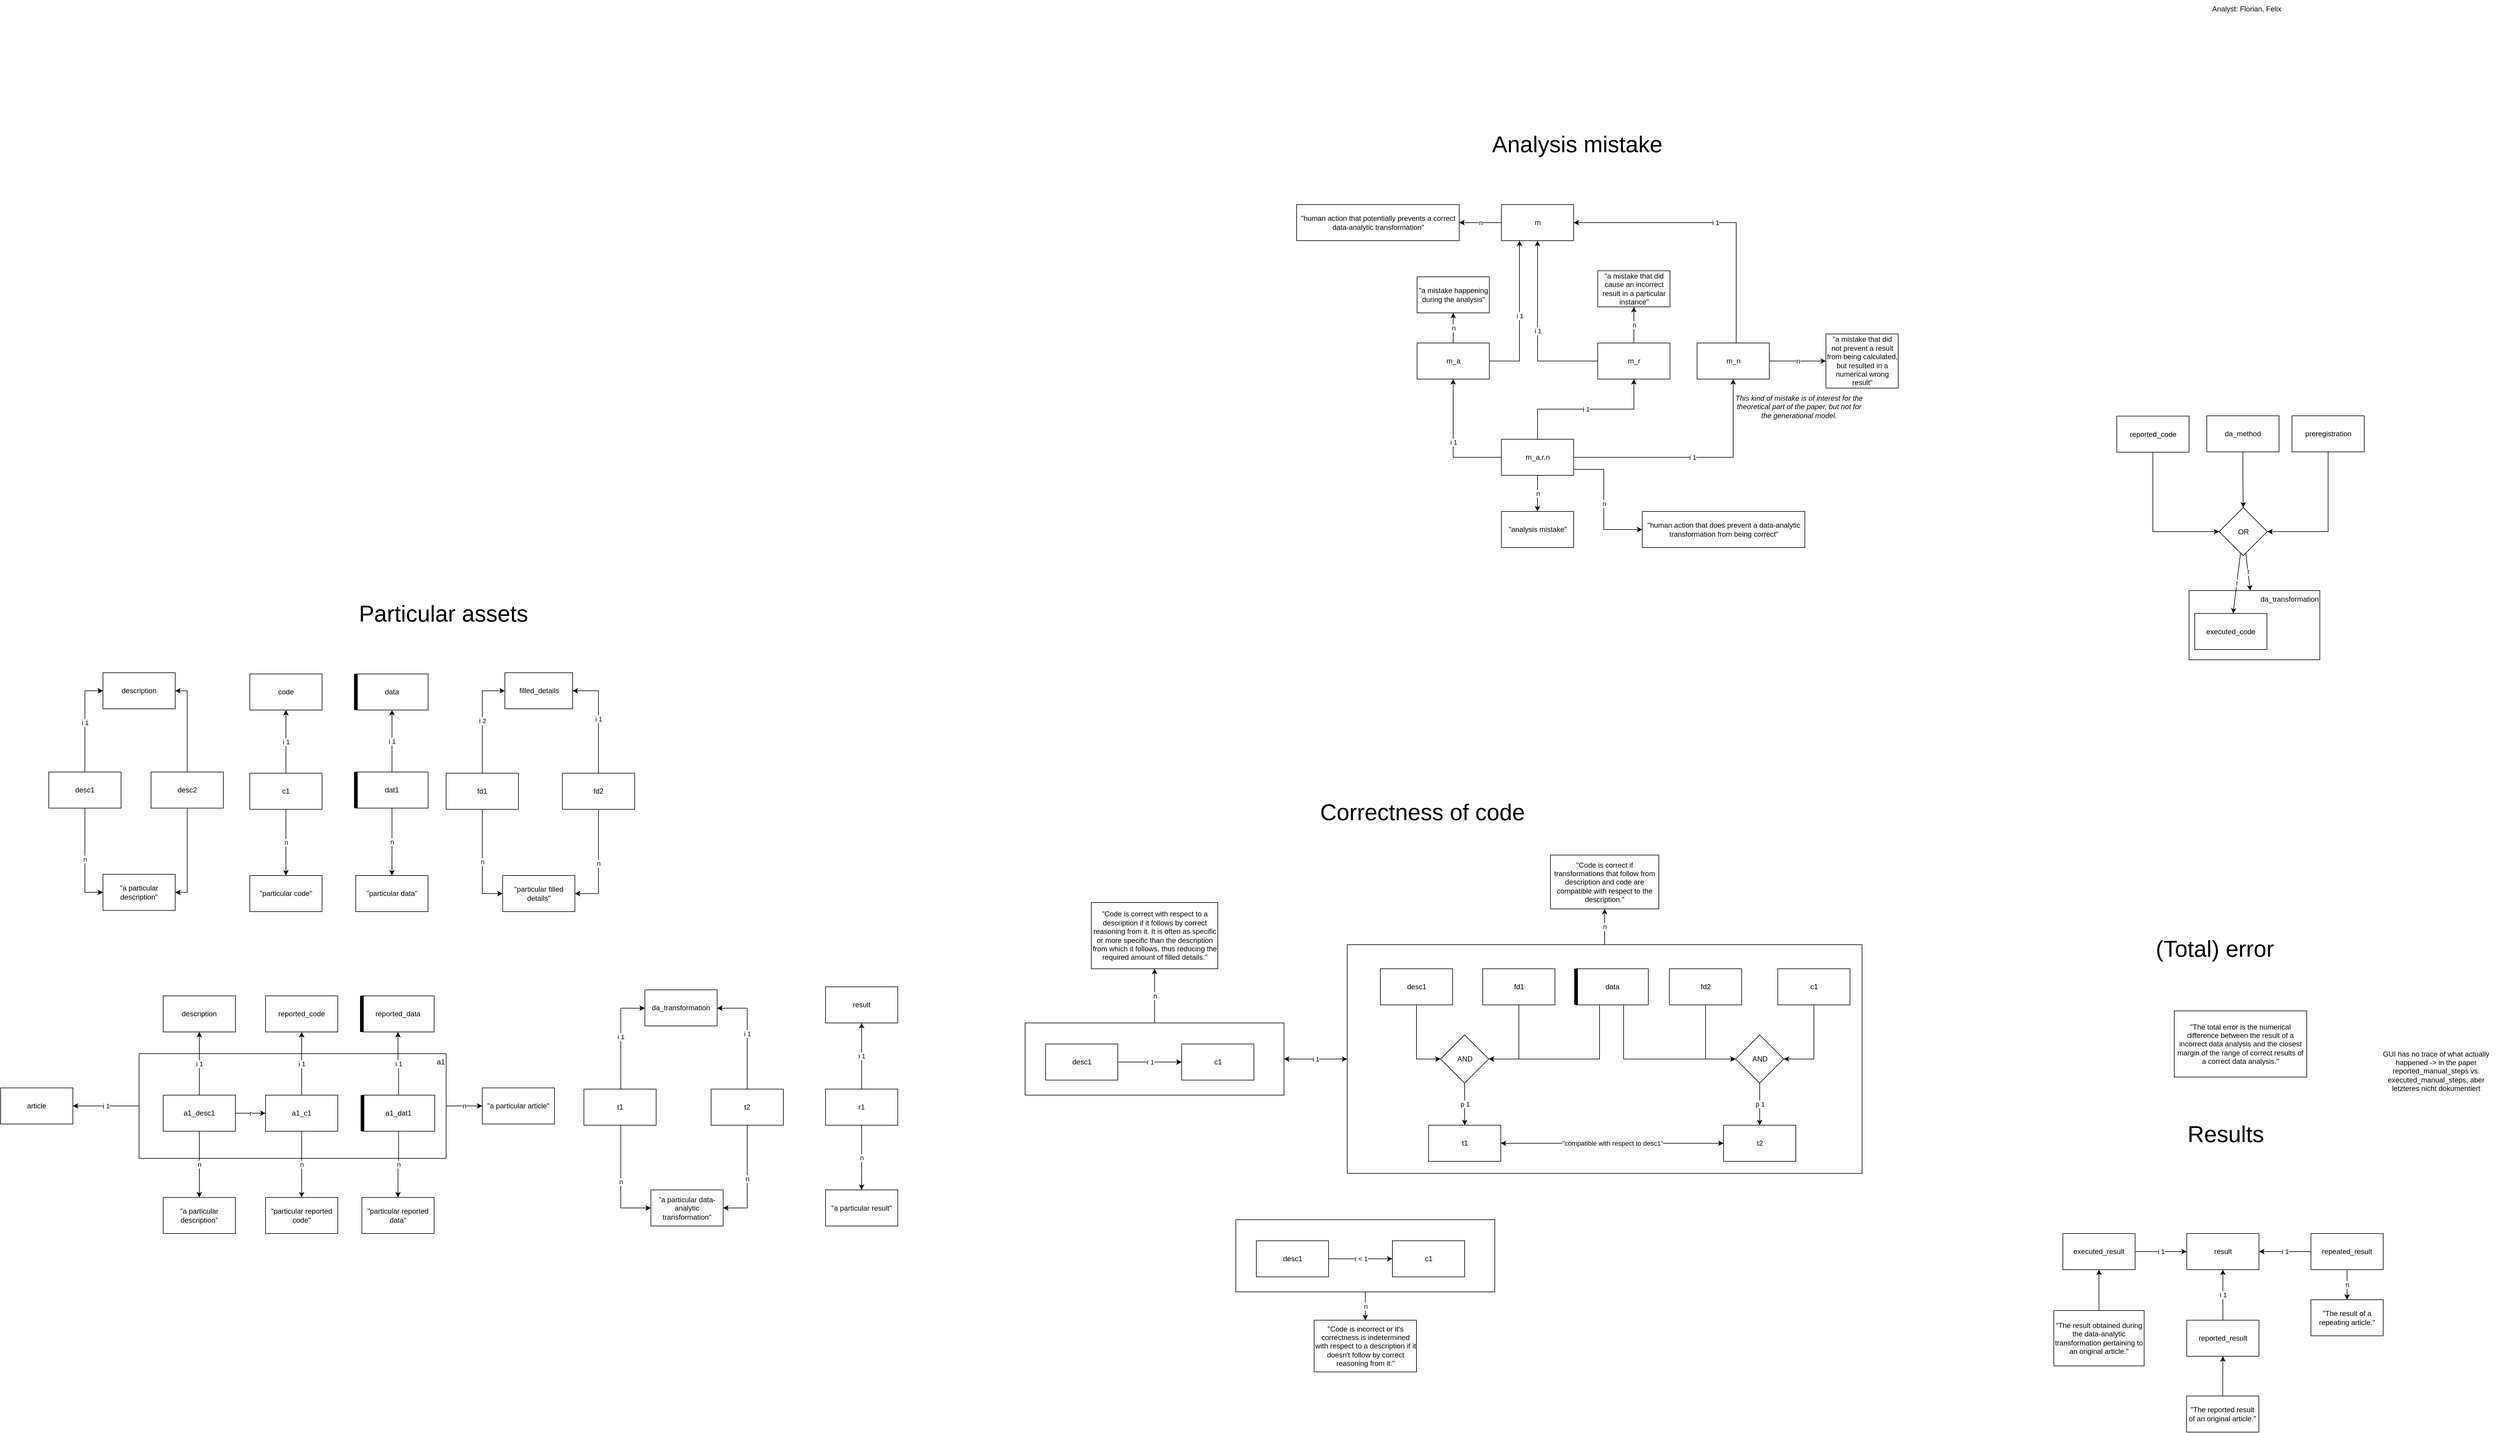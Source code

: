 <mxfile version="24.3.0" type="github" pages="16">
  <diagram name="scratchpad" id="51PEagXw1sYwZtZuC4bm">
    <mxGraphModel dx="11220" dy="4564" grid="1" gridSize="10" guides="1" tooltips="1" connect="1" arrows="1" fold="1" page="1" pageScale="1" pageWidth="1169" pageHeight="827" math="0" shadow="0">
      <root>
        <mxCell id="0" />
        <mxCell id="1" parent="0" />
        <mxCell id="npsLAXFu691l5lNTcMtJ-79" value="i 1" style="edgeStyle=orthogonalEdgeStyle;rounded=0;orthogonalLoop=1;jettySize=auto;html=1;startArrow=classic;startFill=1;" parent="1" source="npsLAXFu691l5lNTcMtJ-61" target="npsLAXFu691l5lNTcMtJ-62" edge="1">
          <mxGeometry relative="1" as="geometry" />
        </mxCell>
        <mxCell id="cCpTQMi2O1VusYKRESy9-62" value="n" style="edgeStyle=orthogonalEdgeStyle;rounded=0;orthogonalLoop=1;jettySize=auto;html=1;" parent="1" source="npsLAXFu691l5lNTcMtJ-61" target="npsLAXFu691l5lNTcMtJ-36" edge="1">
          <mxGeometry relative="1" as="geometry" />
        </mxCell>
        <mxCell id="npsLAXFu691l5lNTcMtJ-61" value="" style="rounded=0;whiteSpace=wrap;html=1;fillColor=none;" parent="1" vertex="1">
          <mxGeometry x="-1698.5" y="880" width="430" height="120" as="geometry" />
        </mxCell>
        <mxCell id="PQwBD4DDwZsJVSDzbPhe-4" value="n" style="edgeStyle=orthogonalEdgeStyle;rounded=0;orthogonalLoop=1;jettySize=auto;html=1;" parent="1" source="PQwBD4DDwZsJVSDzbPhe-2" target="PQwBD4DDwZsJVSDzbPhe-3" edge="1">
          <mxGeometry relative="1" as="geometry" />
        </mxCell>
        <mxCell id="PQwBD4DDwZsJVSDzbPhe-2" value="m" style="rounded=0;whiteSpace=wrap;html=1;" parent="1" vertex="1">
          <mxGeometry x="-907.5" y="-480" width="120" height="60" as="geometry" />
        </mxCell>
        <mxCell id="PQwBD4DDwZsJVSDzbPhe-3" value="&quot;human action that potentially prevents a correct data-analytic transformation&quot;" style="rounded=0;whiteSpace=wrap;html=1;" parent="1" vertex="1">
          <mxGeometry x="-1247.5" y="-480" width="270" height="60" as="geometry" />
        </mxCell>
        <mxCell id="PQwBD4DDwZsJVSDzbPhe-10" value="n" style="edgeStyle=orthogonalEdgeStyle;rounded=0;orthogonalLoop=1;jettySize=auto;html=1;" parent="1" source="PQwBD4DDwZsJVSDzbPhe-8" target="PQwBD4DDwZsJVSDzbPhe-9" edge="1">
          <mxGeometry relative="1" as="geometry" />
        </mxCell>
        <mxCell id="PQwBD4DDwZsJVSDzbPhe-12" value="i 1" style="edgeStyle=orthogonalEdgeStyle;rounded=0;orthogonalLoop=1;jettySize=auto;html=1;" parent="1" source="PQwBD4DDwZsJVSDzbPhe-8" target="PQwBD4DDwZsJVSDzbPhe-2" edge="1">
          <mxGeometry relative="1" as="geometry">
            <Array as="points">
              <mxPoint x="-877.5" y="-220" />
            </Array>
          </mxGeometry>
        </mxCell>
        <mxCell id="PQwBD4DDwZsJVSDzbPhe-8" value="m_a" style="rounded=0;whiteSpace=wrap;html=1;" parent="1" vertex="1">
          <mxGeometry x="-1047.5" y="-250" width="120" height="60" as="geometry" />
        </mxCell>
        <mxCell id="PQwBD4DDwZsJVSDzbPhe-9" value="&quot;a mistake happening during the analysis&quot;" style="rounded=0;whiteSpace=wrap;html=1;" parent="1" vertex="1">
          <mxGeometry x="-1047.5" y="-360" width="120" height="60" as="geometry" />
        </mxCell>
        <mxCell id="PQwBD4DDwZsJVSDzbPhe-14" value="i 1" style="edgeStyle=orthogonalEdgeStyle;rounded=0;orthogonalLoop=1;jettySize=auto;html=1;" parent="1" source="PQwBD4DDwZsJVSDzbPhe-13" target="PQwBD4DDwZsJVSDzbPhe-2" edge="1">
          <mxGeometry relative="1" as="geometry" />
        </mxCell>
        <mxCell id="PQwBD4DDwZsJVSDzbPhe-16" value="n" style="edgeStyle=orthogonalEdgeStyle;rounded=0;orthogonalLoop=1;jettySize=auto;html=1;" parent="1" source="PQwBD4DDwZsJVSDzbPhe-13" target="PQwBD4DDwZsJVSDzbPhe-15" edge="1">
          <mxGeometry relative="1" as="geometry" />
        </mxCell>
        <mxCell id="PQwBD4DDwZsJVSDzbPhe-13" value="m_r" style="rounded=0;whiteSpace=wrap;html=1;" parent="1" vertex="1">
          <mxGeometry x="-747.5" y="-250" width="120" height="60" as="geometry" />
        </mxCell>
        <mxCell id="PQwBD4DDwZsJVSDzbPhe-15" value="&quot;a mistake that did cause an incorrect result in a particular instance&quot;" style="rounded=0;whiteSpace=wrap;html=1;" parent="1" vertex="1">
          <mxGeometry x="-747.5" y="-370" width="120" height="60" as="geometry" />
        </mxCell>
        <mxCell id="PQwBD4DDwZsJVSDzbPhe-18" value="i 1" style="edgeStyle=orthogonalEdgeStyle;rounded=0;orthogonalLoop=1;jettySize=auto;html=1;" parent="1" source="PQwBD4DDwZsJVSDzbPhe-17" target="PQwBD4DDwZsJVSDzbPhe-13" edge="1">
          <mxGeometry relative="1" as="geometry">
            <Array as="points">
              <mxPoint x="-847.5" y="-140" />
              <mxPoint x="-687.5" y="-140" />
            </Array>
          </mxGeometry>
        </mxCell>
        <mxCell id="PQwBD4DDwZsJVSDzbPhe-19" value="i 1" style="edgeStyle=orthogonalEdgeStyle;rounded=0;orthogonalLoop=1;jettySize=auto;html=1;" parent="1" source="PQwBD4DDwZsJVSDzbPhe-17" target="PQwBD4DDwZsJVSDzbPhe-8" edge="1">
          <mxGeometry relative="1" as="geometry" />
        </mxCell>
        <mxCell id="PQwBD4DDwZsJVSDzbPhe-24" value="n" style="edgeStyle=orthogonalEdgeStyle;rounded=0;orthogonalLoop=1;jettySize=auto;html=1;" parent="1" source="PQwBD4DDwZsJVSDzbPhe-17" target="PQwBD4DDwZsJVSDzbPhe-23" edge="1">
          <mxGeometry relative="1" as="geometry" />
        </mxCell>
        <mxCell id="CN0c7sCui0MEg__w1s-X-84" value="i 1" style="edgeStyle=orthogonalEdgeStyle;rounded=0;orthogonalLoop=1;jettySize=auto;html=1;" parent="1" source="PQwBD4DDwZsJVSDzbPhe-17" target="VSVdpnFQ6Lm-19f5LBRc-6" edge="1">
          <mxGeometry relative="1" as="geometry" />
        </mxCell>
        <mxCell id="cCpTQMi2O1VusYKRESy9-67" value="n" style="edgeStyle=orthogonalEdgeStyle;rounded=0;orthogonalLoop=1;jettySize=auto;html=1;" parent="1" source="PQwBD4DDwZsJVSDzbPhe-17" target="npsLAXFu691l5lNTcMtJ-146" edge="1">
          <mxGeometry relative="1" as="geometry">
            <Array as="points">
              <mxPoint x="-737.5" y="-40" />
              <mxPoint x="-737.5" y="60" />
            </Array>
          </mxGeometry>
        </mxCell>
        <mxCell id="PQwBD4DDwZsJVSDzbPhe-17" value="m_a,r,n" style="rounded=0;whiteSpace=wrap;html=1;" parent="1" vertex="1">
          <mxGeometry x="-907.5" y="-90" width="120" height="60" as="geometry" />
        </mxCell>
        <mxCell id="PQwBD4DDwZsJVSDzbPhe-23" value="&quot;analysis mistake&quot;" style="rounded=0;whiteSpace=wrap;html=1;" parent="1" vertex="1">
          <mxGeometry x="-907.5" y="30" width="120" height="60" as="geometry" />
        </mxCell>
        <mxCell id="VSVdpnFQ6Lm-19f5LBRc-2" value="Analyst: Florian, Felix" style="text;html=1;align=center;verticalAlign=middle;resizable=0;points=[];autosize=1;strokeColor=none;fillColor=none;" parent="1" vertex="1">
          <mxGeometry x="260" y="-820" width="140" height="30" as="geometry" />
        </mxCell>
        <mxCell id="VSVdpnFQ6Lm-19f5LBRc-9" value="i 1" style="edgeStyle=orthogonalEdgeStyle;rounded=0;orthogonalLoop=1;jettySize=auto;html=1;" parent="1" source="VSVdpnFQ6Lm-19f5LBRc-6" target="PQwBD4DDwZsJVSDzbPhe-2" edge="1">
          <mxGeometry relative="1" as="geometry">
            <Array as="points">
              <mxPoint x="-517.5" y="-450" />
            </Array>
          </mxGeometry>
        </mxCell>
        <mxCell id="VSVdpnFQ6Lm-19f5LBRc-11" value="n" style="edgeStyle=orthogonalEdgeStyle;rounded=0;orthogonalLoop=1;jettySize=auto;html=1;" parent="1" source="VSVdpnFQ6Lm-19f5LBRc-6" target="VSVdpnFQ6Lm-19f5LBRc-10" edge="1">
          <mxGeometry relative="1" as="geometry" />
        </mxCell>
        <mxCell id="VSVdpnFQ6Lm-19f5LBRc-6" value="m_n" style="rounded=0;whiteSpace=wrap;html=1;" parent="1" vertex="1">
          <mxGeometry x="-582.5" y="-250" width="120" height="60" as="geometry" />
        </mxCell>
        <mxCell id="VSVdpnFQ6Lm-19f5LBRc-10" value="&quot;a mistake that did not prevent a result from being calculated, but resulted in a numerical wrong result&quot;" style="rounded=0;whiteSpace=wrap;html=1;" parent="1" vertex="1">
          <mxGeometry x="-368.5" y="-265" width="120" height="90" as="geometry" />
        </mxCell>
        <mxCell id="CN0c7sCui0MEg__w1s-X-20" value="r 1" style="edgeStyle=orthogonalEdgeStyle;rounded=0;orthogonalLoop=1;jettySize=auto;html=1;" parent="1" edge="1">
          <mxGeometry relative="1" as="geometry">
            <mxPoint x="570" y="1450" as="targetPoint" />
          </mxGeometry>
        </mxCell>
        <mxCell id="CN0c7sCui0MEg__w1s-X-115" value="Analysis mistake" style="text;html=1;align=center;verticalAlign=middle;resizable=0;points=[];autosize=1;strokeColor=none;fillColor=none;fontSize=38;" parent="1" vertex="1">
          <mxGeometry x="-937.5" y="-610" width="310" height="60" as="geometry" />
        </mxCell>
        <mxCell id="CN0c7sCui0MEg__w1s-X-172" value="Particular assets" style="text;html=1;align=center;verticalAlign=middle;resizable=0;points=[];autosize=1;strokeColor=none;fillColor=none;fontSize=38;" parent="1" vertex="1">
          <mxGeometry x="-2815.13" y="170" width="300" height="60" as="geometry" />
        </mxCell>
        <mxCell id="npsLAXFu691l5lNTcMtJ-36" value="&quot;Code is correct with respect to a description if it follows by correct reasoning from it. It is often as specific or more specific than the description from which it follows, thus reducing the required amount of filled details.&quot;" style="rounded=0;whiteSpace=wrap;html=1;" parent="1" vertex="1">
          <mxGeometry x="-1588.5" y="680" width="210" height="110" as="geometry" />
        </mxCell>
        <mxCell id="npsLAXFu691l5lNTcMtJ-37" value="c1" style="rounded=0;whiteSpace=wrap;html=1;" parent="1" vertex="1">
          <mxGeometry x="-1438.5" y="915" width="120" height="60" as="geometry" />
        </mxCell>
        <mxCell id="npsLAXFu691l5lNTcMtJ-60" value="r 1" style="edgeStyle=orthogonalEdgeStyle;rounded=0;orthogonalLoop=1;jettySize=auto;html=1;" parent="1" source="npsLAXFu691l5lNTcMtJ-59" target="npsLAXFu691l5lNTcMtJ-37" edge="1">
          <mxGeometry relative="1" as="geometry" />
        </mxCell>
        <mxCell id="npsLAXFu691l5lNTcMtJ-59" value="desc1" style="rounded=0;whiteSpace=wrap;html=1;" parent="1" vertex="1">
          <mxGeometry x="-1664.5" y="915" width="120" height="60" as="geometry" />
        </mxCell>
        <mxCell id="cCpTQMi2O1VusYKRESy9-61" value="n" style="edgeStyle=orthogonalEdgeStyle;rounded=0;orthogonalLoop=1;jettySize=auto;html=1;" parent="1" source="npsLAXFu691l5lNTcMtJ-62" target="mfvt5SFf4x34KGhcreXI-257" edge="1">
          <mxGeometry relative="1" as="geometry" />
        </mxCell>
        <mxCell id="npsLAXFu691l5lNTcMtJ-62" value="" style="rounded=0;whiteSpace=wrap;html=1;fillColor=none;" parent="1" vertex="1">
          <mxGeometry x="-1163.5" y="750" width="855" height="380" as="geometry" />
        </mxCell>
        <mxCell id="npsLAXFu691l5lNTcMtJ-75" style="edgeStyle=orthogonalEdgeStyle;rounded=0;orthogonalLoop=1;jettySize=auto;html=1;entryX=0;entryY=0.5;entryDx=0;entryDy=0;" parent="1" source="npsLAXFu691l5lNTcMtJ-63" target="npsLAXFu691l5lNTcMtJ-67" edge="1">
          <mxGeometry relative="1" as="geometry" />
        </mxCell>
        <mxCell id="npsLAXFu691l5lNTcMtJ-63" value="desc1" style="rounded=0;whiteSpace=wrap;html=1;" parent="1" vertex="1">
          <mxGeometry x="-1108.5" y="790" width="120" height="60" as="geometry" />
        </mxCell>
        <mxCell id="npsLAXFu691l5lNTcMtJ-76" style="edgeStyle=orthogonalEdgeStyle;rounded=0;orthogonalLoop=1;jettySize=auto;html=1;entryX=1;entryY=0.5;entryDx=0;entryDy=0;" parent="1" source="npsLAXFu691l5lNTcMtJ-64" target="npsLAXFu691l5lNTcMtJ-67" edge="1">
          <mxGeometry relative="1" as="geometry" />
        </mxCell>
        <mxCell id="npsLAXFu691l5lNTcMtJ-64" value="fd1" style="rounded=0;whiteSpace=wrap;html=1;" parent="1" vertex="1">
          <mxGeometry x="-938.5" y="790" width="120" height="60" as="geometry" />
        </mxCell>
        <mxCell id="npsLAXFu691l5lNTcMtJ-73" style="edgeStyle=orthogonalEdgeStyle;rounded=0;orthogonalLoop=1;jettySize=auto;html=1;entryX=0;entryY=0.5;entryDx=0;entryDy=0;" parent="1" source="npsLAXFu691l5lNTcMtJ-65" target="npsLAXFu691l5lNTcMtJ-68" edge="1">
          <mxGeometry relative="1" as="geometry" />
        </mxCell>
        <mxCell id="npsLAXFu691l5lNTcMtJ-65" value="fd2" style="rounded=0;whiteSpace=wrap;html=1;" parent="1" vertex="1">
          <mxGeometry x="-628.5" y="790" width="120" height="60" as="geometry" />
        </mxCell>
        <mxCell id="npsLAXFu691l5lNTcMtJ-74" style="edgeStyle=orthogonalEdgeStyle;rounded=0;orthogonalLoop=1;jettySize=auto;html=1;entryX=1;entryY=0.5;entryDx=0;entryDy=0;" parent="1" source="npsLAXFu691l5lNTcMtJ-66" target="npsLAXFu691l5lNTcMtJ-68" edge="1">
          <mxGeometry relative="1" as="geometry" />
        </mxCell>
        <mxCell id="npsLAXFu691l5lNTcMtJ-66" value="c1" style="rounded=0;whiteSpace=wrap;html=1;" parent="1" vertex="1">
          <mxGeometry x="-448.5" y="790" width="120" height="60" as="geometry" />
        </mxCell>
        <mxCell id="npsLAXFu691l5lNTcMtJ-71" value="p 1" style="edgeStyle=orthogonalEdgeStyle;rounded=0;orthogonalLoop=1;jettySize=auto;html=1;" parent="1" source="npsLAXFu691l5lNTcMtJ-67" target="npsLAXFu691l5lNTcMtJ-69" edge="1">
          <mxGeometry relative="1" as="geometry" />
        </mxCell>
        <mxCell id="npsLAXFu691l5lNTcMtJ-67" value="AND" style="rhombus;whiteSpace=wrap;html=1;" parent="1" vertex="1">
          <mxGeometry x="-1008.5" y="900" width="80" height="80" as="geometry" />
        </mxCell>
        <mxCell id="npsLAXFu691l5lNTcMtJ-72" value="p 1" style="edgeStyle=orthogonalEdgeStyle;rounded=0;orthogonalLoop=1;jettySize=auto;html=1;" parent="1" source="npsLAXFu691l5lNTcMtJ-68" target="npsLAXFu691l5lNTcMtJ-70" edge="1">
          <mxGeometry relative="1" as="geometry" />
        </mxCell>
        <mxCell id="npsLAXFu691l5lNTcMtJ-68" value="AND" style="rhombus;whiteSpace=wrap;html=1;" parent="1" vertex="1">
          <mxGeometry x="-518.5" y="900" width="80" height="80" as="geometry" />
        </mxCell>
        <mxCell id="npsLAXFu691l5lNTcMtJ-77" value="&quot;compatible with respect to desc1&quot;" style="edgeStyle=orthogonalEdgeStyle;rounded=0;orthogonalLoop=1;jettySize=auto;html=1;startArrow=classic;startFill=1;" parent="1" source="npsLAXFu691l5lNTcMtJ-69" target="npsLAXFu691l5lNTcMtJ-70" edge="1">
          <mxGeometry relative="1" as="geometry" />
        </mxCell>
        <mxCell id="npsLAXFu691l5lNTcMtJ-69" value="t1" style="rounded=0;whiteSpace=wrap;html=1;" parent="1" vertex="1">
          <mxGeometry x="-1028.5" y="1050" width="120" height="60" as="geometry" />
        </mxCell>
        <mxCell id="npsLAXFu691l5lNTcMtJ-70" value="t2" style="rounded=0;whiteSpace=wrap;html=1;" parent="1" vertex="1">
          <mxGeometry x="-538.5" y="1050" width="120" height="60" as="geometry" />
        </mxCell>
        <mxCell id="npsLAXFu691l5lNTcMtJ-83" value="Correctness of code" style="text;html=1;align=center;verticalAlign=middle;resizable=0;points=[];autosize=1;strokeColor=none;fillColor=none;fontSize=38;" parent="1" vertex="1">
          <mxGeometry x="-1219" y="500" width="360" height="60" as="geometry" />
        </mxCell>
        <mxCell id="npsLAXFu691l5lNTcMtJ-85" value="&quot;Code is incorrect or it&#39;s correctness is indetermined with respect to a description if it doesn&#39;t follow by correct reasoning from it.&quot;" style="rounded=0;whiteSpace=wrap;html=1;" parent="1" vertex="1">
          <mxGeometry x="-1218.5" y="1374" width="170" height="86" as="geometry" />
        </mxCell>
        <mxCell id="npsLAXFu691l5lNTcMtJ-134" style="edgeStyle=orthogonalEdgeStyle;rounded=0;orthogonalLoop=1;jettySize=auto;html=1;entryX=1;entryY=0.5;entryDx=0;entryDy=0;" parent="1" source="MhnjOR5AC59zmjkfGHs0-33" target="npsLAXFu691l5lNTcMtJ-67" edge="1">
          <mxGeometry relative="1" as="geometry">
            <Array as="points">
              <mxPoint x="-744.5" y="940" />
            </Array>
            <mxPoint x="-744.029" y="850" as="sourcePoint" />
          </mxGeometry>
        </mxCell>
        <mxCell id="npsLAXFu691l5lNTcMtJ-135" style="edgeStyle=orthogonalEdgeStyle;rounded=0;orthogonalLoop=1;jettySize=auto;html=1;entryX=0;entryY=0.5;entryDx=0;entryDy=0;" parent="1" source="MhnjOR5AC59zmjkfGHs0-33" target="npsLAXFu691l5lNTcMtJ-68" edge="1">
          <mxGeometry relative="1" as="geometry">
            <Array as="points">
              <mxPoint x="-704.5" y="940" />
            </Array>
            <mxPoint x="-704.029" y="850" as="sourcePoint" />
          </mxGeometry>
        </mxCell>
        <mxCell id="npsLAXFu691l5lNTcMtJ-146" value="&quot;human action that does prevent a data-analytic transformation from being correct&quot;" style="rounded=0;whiteSpace=wrap;html=1;" parent="1" vertex="1">
          <mxGeometry x="-673.5" y="30" width="270" height="60" as="geometry" />
        </mxCell>
        <mxCell id="npsLAXFu691l5lNTcMtJ-149" value="This kind of mistake is of interest for the theoretical part of the paper, but not for the generational model." style="text;html=1;align=center;verticalAlign=middle;whiteSpace=wrap;rounded=0;fontStyle=2" parent="1" vertex="1">
          <mxGeometry x="-523.5" y="-159" width="220" height="30" as="geometry" />
        </mxCell>
        <mxCell id="cCpTQMi2O1VusYKRESy9-63" value="n" style="edgeStyle=orthogonalEdgeStyle;rounded=0;orthogonalLoop=1;jettySize=auto;html=1;" parent="1" source="npsLAXFu691l5lNTcMtJ-150" target="npsLAXFu691l5lNTcMtJ-85" edge="1">
          <mxGeometry relative="1" as="geometry" />
        </mxCell>
        <mxCell id="npsLAXFu691l5lNTcMtJ-150" value="" style="rounded=0;whiteSpace=wrap;html=1;fillColor=none;" parent="1" vertex="1">
          <mxGeometry x="-1348.5" y="1207" width="430" height="120" as="geometry" />
        </mxCell>
        <mxCell id="npsLAXFu691l5lNTcMtJ-151" value="c1" style="rounded=0;whiteSpace=wrap;html=1;" parent="1" vertex="1">
          <mxGeometry x="-1088.5" y="1242" width="120" height="60" as="geometry" />
        </mxCell>
        <mxCell id="npsLAXFu691l5lNTcMtJ-152" value="r &amp;lt; 1" style="edgeStyle=orthogonalEdgeStyle;rounded=0;orthogonalLoop=1;jettySize=auto;html=1;" parent="1" source="npsLAXFu691l5lNTcMtJ-153" target="npsLAXFu691l5lNTcMtJ-151" edge="1">
          <mxGeometry relative="1" as="geometry" />
        </mxCell>
        <mxCell id="npsLAXFu691l5lNTcMtJ-153" value="desc1" style="rounded=0;whiteSpace=wrap;html=1;" parent="1" vertex="1">
          <mxGeometry x="-1314.5" y="1242" width="120" height="60" as="geometry" />
        </mxCell>
        <mxCell id="mfvt5SFf4x34KGhcreXI-223" value="&lt;div&gt;GUI has no trace of what actually happened -&amp;gt; in the paper&lt;/div&gt;&lt;div&gt;reported_manual_steps vs. executed_manual_steps, aber letzteres nicht dokumentiert&lt;br&gt;&lt;/div&gt;" style="text;html=1;align=center;verticalAlign=middle;whiteSpace=wrap;rounded=0;" parent="1" vertex="1">
          <mxGeometry x="540" y="910" width="210" height="100" as="geometry" />
        </mxCell>
        <mxCell id="mfvt5SFf4x34KGhcreXI-257" value="&quot;Code is correct if transformations that follow from description and code are compatible with respect to the description.&quot;" style="rounded=0;whiteSpace=wrap;html=1;" parent="1" vertex="1">
          <mxGeometry x="-826" y="601" width="180" height="89.5" as="geometry" />
        </mxCell>
        <mxCell id="zFcz-C3NXDBQkK0YIIqr-62" value="i 1" style="edgeStyle=orthogonalEdgeStyle;rounded=0;orthogonalLoop=1;jettySize=auto;html=1;" parent="1" source="MhnjOR5AC59zmjkfGHs0-88" target="MhnjOR5AC59zmjkfGHs0-83" edge="1">
          <mxGeometry relative="1" as="geometry">
            <mxPoint x="-2750.143" y="465.0" as="sourcePoint" />
            <mxPoint x="-2750.13" y="360.0" as="targetPoint" />
          </mxGeometry>
        </mxCell>
        <mxCell id="zFcz-C3NXDBQkK0YIIqr-64" value="n" style="edgeStyle=orthogonalEdgeStyle;rounded=0;orthogonalLoop=1;jettySize=auto;html=1;" parent="1" source="MhnjOR5AC59zmjkfGHs0-88" target="zFcz-C3NXDBQkK0YIIqr-63" edge="1">
          <mxGeometry relative="1" as="geometry">
            <mxPoint x="-2750.13" y="525.0" as="sourcePoint" />
          </mxGeometry>
        </mxCell>
        <mxCell id="zFcz-C3NXDBQkK0YIIqr-63" value="&quot;particular data&quot;" style="rounded=0;whiteSpace=wrap;html=1;" parent="1" vertex="1">
          <mxGeometry x="-2810.13" y="635" width="120" height="60" as="geometry" />
        </mxCell>
        <mxCell id="zFcz-C3NXDBQkK0YIIqr-65" value="n" style="edgeStyle=orthogonalEdgeStyle;rounded=0;orthogonalLoop=1;jettySize=auto;html=1;" parent="1" source="zFcz-C3NXDBQkK0YIIqr-66" target="zFcz-C3NXDBQkK0YIIqr-85" edge="1">
          <mxGeometry relative="1" as="geometry" />
        </mxCell>
        <mxCell id="zFcz-C3NXDBQkK0YIIqr-66" value="a1" style="rounded=0;whiteSpace=wrap;html=1;fillColor=none;verticalAlign=top;align=right;" parent="1" vertex="1">
          <mxGeometry x="-3170" y="931" width="510" height="174" as="geometry" />
        </mxCell>
        <mxCell id="zFcz-C3NXDBQkK0YIIqr-67" value="description" style="rounded=0;whiteSpace=wrap;html=1;" parent="1" vertex="1">
          <mxGeometry x="-3130" y="835" width="120" height="60" as="geometry" />
        </mxCell>
        <mxCell id="zFcz-C3NXDBQkK0YIIqr-68" value="i 1" style="edgeStyle=orthogonalEdgeStyle;rounded=0;orthogonalLoop=1;jettySize=auto;html=1;" parent="1" source="zFcz-C3NXDBQkK0YIIqr-71" target="zFcz-C3NXDBQkK0YIIqr-67" edge="1">
          <mxGeometry relative="1" as="geometry" />
        </mxCell>
        <mxCell id="zFcz-C3NXDBQkK0YIIqr-69" value="n" style="edgeStyle=orthogonalEdgeStyle;rounded=0;orthogonalLoop=1;jettySize=auto;html=1;" parent="1" source="zFcz-C3NXDBQkK0YIIqr-71" target="zFcz-C3NXDBQkK0YIIqr-72" edge="1">
          <mxGeometry relative="1" as="geometry" />
        </mxCell>
        <mxCell id="zFcz-C3NXDBQkK0YIIqr-70" value="r" style="edgeStyle=orthogonalEdgeStyle;rounded=0;orthogonalLoop=1;jettySize=auto;html=1;" parent="1" source="zFcz-C3NXDBQkK0YIIqr-71" target="zFcz-C3NXDBQkK0YIIqr-76" edge="1">
          <mxGeometry relative="1" as="geometry" />
        </mxCell>
        <mxCell id="zFcz-C3NXDBQkK0YIIqr-71" value="a1_desc1" style="rounded=0;whiteSpace=wrap;html=1;" parent="1" vertex="1">
          <mxGeometry x="-3130" y="1000" width="120" height="60" as="geometry" />
        </mxCell>
        <mxCell id="zFcz-C3NXDBQkK0YIIqr-72" value="&quot;a particular description&quot;" style="rounded=0;whiteSpace=wrap;html=1;" parent="1" vertex="1">
          <mxGeometry x="-3130" y="1170" width="120" height="60" as="geometry" />
        </mxCell>
        <mxCell id="zFcz-C3NXDBQkK0YIIqr-73" value="reported_code" style="rounded=0;whiteSpace=wrap;html=1;" parent="1" vertex="1">
          <mxGeometry x="-2960" y="835" width="120" height="60" as="geometry" />
        </mxCell>
        <mxCell id="zFcz-C3NXDBQkK0YIIqr-74" value="i 1" style="edgeStyle=orthogonalEdgeStyle;rounded=0;orthogonalLoop=1;jettySize=auto;html=1;" parent="1" source="zFcz-C3NXDBQkK0YIIqr-76" target="zFcz-C3NXDBQkK0YIIqr-73" edge="1">
          <mxGeometry relative="1" as="geometry" />
        </mxCell>
        <mxCell id="zFcz-C3NXDBQkK0YIIqr-75" value="n" style="edgeStyle=orthogonalEdgeStyle;rounded=0;orthogonalLoop=1;jettySize=auto;html=1;" parent="1" source="zFcz-C3NXDBQkK0YIIqr-76" target="zFcz-C3NXDBQkK0YIIqr-77" edge="1">
          <mxGeometry relative="1" as="geometry" />
        </mxCell>
        <mxCell id="zFcz-C3NXDBQkK0YIIqr-76" value="a1_c1" style="rounded=0;whiteSpace=wrap;html=1;" parent="1" vertex="1">
          <mxGeometry x="-2960" y="1000" width="120" height="60" as="geometry" />
        </mxCell>
        <mxCell id="zFcz-C3NXDBQkK0YIIqr-77" value="&quot;particular reported code&quot;" style="rounded=0;whiteSpace=wrap;html=1;" parent="1" vertex="1">
          <mxGeometry x="-2960" y="1170" width="120" height="60" as="geometry" />
        </mxCell>
        <mxCell id="zFcz-C3NXDBQkK0YIIqr-78" value="n" style="edgeStyle=orthogonalEdgeStyle;rounded=0;orthogonalLoop=1;jettySize=auto;html=1;" parent="1" source="zFcz-C3NXDBQkK0YIIqr-80" target="zFcz-C3NXDBQkK0YIIqr-81" edge="1">
          <mxGeometry relative="1" as="geometry">
            <Array as="points">
              <mxPoint x="-2370" y="1187.5" />
            </Array>
          </mxGeometry>
        </mxCell>
        <mxCell id="zFcz-C3NXDBQkK0YIIqr-79" value="i 1" style="edgeStyle=orthogonalEdgeStyle;rounded=0;orthogonalLoop=1;jettySize=auto;html=1;" parent="1" source="zFcz-C3NXDBQkK0YIIqr-80" target="zFcz-C3NXDBQkK0YIIqr-82" edge="1">
          <mxGeometry relative="1" as="geometry">
            <Array as="points">
              <mxPoint x="-2370" y="855.5" />
            </Array>
          </mxGeometry>
        </mxCell>
        <mxCell id="zFcz-C3NXDBQkK0YIIqr-80" value="t1" style="rounded=0;whiteSpace=wrap;html=1;" parent="1" vertex="1">
          <mxGeometry x="-2431.25" y="990" width="120" height="60" as="geometry" />
        </mxCell>
        <mxCell id="zFcz-C3NXDBQkK0YIIqr-81" value="&quot;a particular data-analytic transformation&quot;" style="rounded=0;whiteSpace=wrap;html=1;" parent="1" vertex="1">
          <mxGeometry x="-2320" y="1157.5" width="120" height="60" as="geometry" />
        </mxCell>
        <mxCell id="zFcz-C3NXDBQkK0YIIqr-82" value="da_transformation" style="rounded=0;whiteSpace=wrap;html=1;" parent="1" vertex="1">
          <mxGeometry x="-2330" y="825" width="120" height="60" as="geometry" />
        </mxCell>
        <mxCell id="zFcz-C3NXDBQkK0YIIqr-83" value="i 1" style="edgeStyle=orthogonalEdgeStyle;rounded=0;orthogonalLoop=1;jettySize=auto;html=1;" parent="1" source="zFcz-C3NXDBQkK0YIIqr-66" target="zFcz-C3NXDBQkK0YIIqr-84" edge="1">
          <mxGeometry relative="1" as="geometry" />
        </mxCell>
        <mxCell id="zFcz-C3NXDBQkK0YIIqr-84" value="article" style="rounded=0;whiteSpace=wrap;html=1;" parent="1" vertex="1">
          <mxGeometry x="-3400" y="988" width="120" height="60" as="geometry" />
        </mxCell>
        <mxCell id="zFcz-C3NXDBQkK0YIIqr-85" value="&quot;a particular article&quot;" style="rounded=0;whiteSpace=wrap;html=1;" parent="1" vertex="1">
          <mxGeometry x="-2600" y="988" width="120" height="60" as="geometry" />
        </mxCell>
        <mxCell id="zFcz-C3NXDBQkK0YIIqr-86" value="i 1" style="edgeStyle=orthogonalEdgeStyle;rounded=0;orthogonalLoop=1;jettySize=auto;html=1;" parent="1" source="zFcz-C3NXDBQkK0YIIqr-88" target="zFcz-C3NXDBQkK0YIIqr-82" edge="1">
          <mxGeometry relative="1" as="geometry">
            <Array as="points">
              <mxPoint x="-2160" y="855.5" />
            </Array>
          </mxGeometry>
        </mxCell>
        <mxCell id="zFcz-C3NXDBQkK0YIIqr-87" value="n" style="edgeStyle=orthogonalEdgeStyle;rounded=0;orthogonalLoop=1;jettySize=auto;html=1;" parent="1" source="zFcz-C3NXDBQkK0YIIqr-88" target="zFcz-C3NXDBQkK0YIIqr-81" edge="1">
          <mxGeometry relative="1" as="geometry">
            <Array as="points">
              <mxPoint x="-2160" y="1187.5" />
            </Array>
          </mxGeometry>
        </mxCell>
        <mxCell id="zFcz-C3NXDBQkK0YIIqr-88" value="t2" style="rounded=0;whiteSpace=wrap;html=1;" parent="1" vertex="1">
          <mxGeometry x="-2220" y="990" width="120" height="60" as="geometry" />
        </mxCell>
        <mxCell id="zFcz-C3NXDBQkK0YIIqr-89" value="i 1" style="edgeStyle=orthogonalEdgeStyle;rounded=0;orthogonalLoop=1;jettySize=auto;html=1;" parent="1" source="MhnjOR5AC59zmjkfGHs0-91" target="MhnjOR5AC59zmjkfGHs0-80" edge="1">
          <mxGeometry relative="1" as="geometry">
            <mxPoint x="-2740" y="1000" as="sourcePoint" />
            <mxPoint x="-2740" y="895" as="targetPoint" />
          </mxGeometry>
        </mxCell>
        <mxCell id="zFcz-C3NXDBQkK0YIIqr-90" value="n" style="edgeStyle=orthogonalEdgeStyle;rounded=0;orthogonalLoop=1;jettySize=auto;html=1;" parent="1" source="MhnjOR5AC59zmjkfGHs0-91" target="zFcz-C3NXDBQkK0YIIqr-93" edge="1">
          <mxGeometry relative="1" as="geometry">
            <mxPoint x="-2740" y="1060" as="sourcePoint" />
          </mxGeometry>
        </mxCell>
        <mxCell id="zFcz-C3NXDBQkK0YIIqr-93" value="&quot;particular reported data&quot;" style="rounded=0;whiteSpace=wrap;html=1;" parent="1" vertex="1">
          <mxGeometry x="-2800" y="1170" width="120" height="60" as="geometry" />
        </mxCell>
        <mxCell id="zFcz-C3NXDBQkK0YIIqr-94" value="code" style="rounded=0;whiteSpace=wrap;html=1;" parent="1" vertex="1">
          <mxGeometry x="-2986.13" y="300" width="120" height="60" as="geometry" />
        </mxCell>
        <mxCell id="zFcz-C3NXDBQkK0YIIqr-95" value="i 1" style="edgeStyle=orthogonalEdgeStyle;rounded=0;orthogonalLoop=1;jettySize=auto;html=1;" parent="1" source="zFcz-C3NXDBQkK0YIIqr-97" target="zFcz-C3NXDBQkK0YIIqr-94" edge="1">
          <mxGeometry relative="1" as="geometry" />
        </mxCell>
        <mxCell id="zFcz-C3NXDBQkK0YIIqr-96" value="n" style="edgeStyle=orthogonalEdgeStyle;rounded=0;orthogonalLoop=1;jettySize=auto;html=1;" parent="1" source="zFcz-C3NXDBQkK0YIIqr-97" target="zFcz-C3NXDBQkK0YIIqr-98" edge="1">
          <mxGeometry relative="1" as="geometry" />
        </mxCell>
        <mxCell id="zFcz-C3NXDBQkK0YIIqr-97" value="c1" style="rounded=0;whiteSpace=wrap;html=1;" parent="1" vertex="1">
          <mxGeometry x="-2986.13" y="465" width="120" height="60" as="geometry" />
        </mxCell>
        <mxCell id="zFcz-C3NXDBQkK0YIIqr-98" value="&quot;particular code&quot;" style="rounded=0;whiteSpace=wrap;html=1;" parent="1" vertex="1">
          <mxGeometry x="-2986.13" y="635" width="120" height="60" as="geometry" />
        </mxCell>
        <mxCell id="42q9qqVYHl1CzOxwrYSO-42" style="edgeStyle=orthogonalEdgeStyle;rounded=0;orthogonalLoop=1;jettySize=auto;html=1;" parent="1" source="zFcz-C3NXDBQkK0YIIqr-102" target="42q9qqVYHl1CzOxwrYSO-37" edge="1">
          <mxGeometry relative="1" as="geometry">
            <Array as="points">
              <mxPoint x="-3090" y="328" />
            </Array>
          </mxGeometry>
        </mxCell>
        <mxCell id="42q9qqVYHl1CzOxwrYSO-43" style="edgeStyle=orthogonalEdgeStyle;rounded=0;orthogonalLoop=1;jettySize=auto;html=1;" parent="1" source="zFcz-C3NXDBQkK0YIIqr-102" target="42q9qqVYHl1CzOxwrYSO-41" edge="1">
          <mxGeometry relative="1" as="geometry">
            <Array as="points">
              <mxPoint x="-3090" y="663" />
            </Array>
          </mxGeometry>
        </mxCell>
        <mxCell id="zFcz-C3NXDBQkK0YIIqr-102" value="desc2" style="rounded=0;whiteSpace=wrap;html=1;" parent="1" vertex="1">
          <mxGeometry x="-3150.13" y="463" width="120" height="60" as="geometry" />
        </mxCell>
        <mxCell id="zFcz-C3NXDBQkK0YIIqr-118" style="edgeStyle=orthogonalEdgeStyle;rounded=0;orthogonalLoop=1;jettySize=auto;html=1;" parent="1" source="zFcz-C3NXDBQkK0YIIqr-114" target="zFcz-C3NXDBQkK0YIIqr-117" edge="1">
          <mxGeometry relative="1" as="geometry" />
        </mxCell>
        <mxCell id="zFcz-C3NXDBQkK0YIIqr-114" value="da_method" style="rounded=0;whiteSpace=wrap;html=1;" parent="1" vertex="1">
          <mxGeometry x="264" y="-129" width="120" height="60" as="geometry" />
        </mxCell>
        <mxCell id="zFcz-C3NXDBQkK0YIIqr-119" style="edgeStyle=orthogonalEdgeStyle;rounded=0;orthogonalLoop=1;jettySize=auto;html=1;entryX=1;entryY=0.5;entryDx=0;entryDy=0;" parent="1" source="zFcz-C3NXDBQkK0YIIqr-115" target="zFcz-C3NXDBQkK0YIIqr-117" edge="1">
          <mxGeometry relative="1" as="geometry">
            <Array as="points">
              <mxPoint x="466" y="63.5" />
            </Array>
          </mxGeometry>
        </mxCell>
        <mxCell id="zFcz-C3NXDBQkK0YIIqr-115" value="preregistration" style="rounded=0;whiteSpace=wrap;html=1;" parent="1" vertex="1">
          <mxGeometry x="405.5" y="-129" width="120" height="60" as="geometry" />
        </mxCell>
        <mxCell id="zFcz-C3NXDBQkK0YIIqr-120" style="edgeStyle=orthogonalEdgeStyle;rounded=0;orthogonalLoop=1;jettySize=auto;html=1;entryX=0;entryY=0.5;entryDx=0;entryDy=0;" parent="1" source="zFcz-C3NXDBQkK0YIIqr-116" target="zFcz-C3NXDBQkK0YIIqr-117" edge="1">
          <mxGeometry relative="1" as="geometry">
            <Array as="points">
              <mxPoint x="174" y="63.5" />
            </Array>
          </mxGeometry>
        </mxCell>
        <mxCell id="zFcz-C3NXDBQkK0YIIqr-116" value="reported_code" style="rounded=0;whiteSpace=wrap;html=1;" parent="1" vertex="1">
          <mxGeometry x="114.5" y="-128.5" width="120" height="60" as="geometry" />
        </mxCell>
        <mxCell id="1-Aya075UdNnFhUcW3t1-5" value="r" style="rounded=0;orthogonalLoop=1;jettySize=auto;html=1;" parent="1" source="zFcz-C3NXDBQkK0YIIqr-117" target="1-Aya075UdNnFhUcW3t1-3" edge="1">
          <mxGeometry relative="1" as="geometry" />
        </mxCell>
        <mxCell id="zFcz-C3NXDBQkK0YIIqr-117" value="OR" style="rhombus;whiteSpace=wrap;html=1;" parent="1" vertex="1">
          <mxGeometry x="284.5" y="23.5" width="80" height="80" as="geometry" />
        </mxCell>
        <mxCell id="1-Aya075UdNnFhUcW3t1-3" value="da_transformation" style="rounded=0;whiteSpace=wrap;html=1;align=right;verticalAlign=top;" parent="1" vertex="1">
          <mxGeometry x="234.5" y="161.5" width="217.25" height="115" as="geometry" />
        </mxCell>
        <mxCell id="1-Aya075UdNnFhUcW3t1-4" value="executed_code" style="rounded=0;whiteSpace=wrap;html=1;" parent="1" vertex="1">
          <mxGeometry x="244" y="199.5" width="120" height="60" as="geometry" />
        </mxCell>
        <mxCell id="1-Aya075UdNnFhUcW3t1-6" value="r" style="rounded=0;orthogonalLoop=1;jettySize=auto;html=1;" parent="1" source="zFcz-C3NXDBQkK0YIIqr-117" target="1-Aya075UdNnFhUcW3t1-4" edge="1">
          <mxGeometry relative="1" as="geometry" />
        </mxCell>
        <mxCell id="tvFMJHgRatgAc4t0fHjy-20" value="i 1" style="edgeStyle=orthogonalEdgeStyle;rounded=0;orthogonalLoop=1;jettySize=auto;html=1;" parent="1" source="tvFMJHgRatgAc4t0fHjy-18" target="tvFMJHgRatgAc4t0fHjy-19" edge="1">
          <mxGeometry relative="1" as="geometry" />
        </mxCell>
        <mxCell id="tvFMJHgRatgAc4t0fHjy-22" value="n" style="edgeStyle=orthogonalEdgeStyle;rounded=0;orthogonalLoop=1;jettySize=auto;html=1;" parent="1" source="tvFMJHgRatgAc4t0fHjy-18" target="tvFMJHgRatgAc4t0fHjy-21" edge="1">
          <mxGeometry relative="1" as="geometry" />
        </mxCell>
        <mxCell id="tvFMJHgRatgAc4t0fHjy-18" value="r1" style="rounded=0;whiteSpace=wrap;html=1;" parent="1" vertex="1">
          <mxGeometry x="-2030" y="990" width="120" height="60" as="geometry" />
        </mxCell>
        <mxCell id="tvFMJHgRatgAc4t0fHjy-19" value="result" style="rounded=0;whiteSpace=wrap;html=1;" parent="1" vertex="1">
          <mxGeometry x="-2030" y="820" width="120" height="60" as="geometry" />
        </mxCell>
        <mxCell id="tvFMJHgRatgAc4t0fHjy-21" value="&quot;a particular result&quot;" style="rounded=0;whiteSpace=wrap;html=1;" parent="1" vertex="1">
          <mxGeometry x="-2030" y="1157.5" width="120" height="60" as="geometry" />
        </mxCell>
        <mxCell id="42q9qqVYHl1CzOxwrYSO-37" value="description" style="rounded=0;whiteSpace=wrap;html=1;" parent="1" vertex="1">
          <mxGeometry x="-3230" y="298" width="120" height="60" as="geometry" />
        </mxCell>
        <mxCell id="42q9qqVYHl1CzOxwrYSO-38" value="i 1" style="edgeStyle=orthogonalEdgeStyle;rounded=0;orthogonalLoop=1;jettySize=auto;html=1;" parent="1" source="42q9qqVYHl1CzOxwrYSO-40" target="42q9qqVYHl1CzOxwrYSO-37" edge="1">
          <mxGeometry relative="1" as="geometry">
            <Array as="points">
              <mxPoint x="-3260" y="328" />
            </Array>
          </mxGeometry>
        </mxCell>
        <mxCell id="42q9qqVYHl1CzOxwrYSO-39" value="n" style="edgeStyle=orthogonalEdgeStyle;rounded=0;orthogonalLoop=1;jettySize=auto;html=1;" parent="1" source="42q9qqVYHl1CzOxwrYSO-40" target="42q9qqVYHl1CzOxwrYSO-41" edge="1">
          <mxGeometry relative="1" as="geometry">
            <Array as="points">
              <mxPoint x="-3260" y="663" />
            </Array>
          </mxGeometry>
        </mxCell>
        <mxCell id="42q9qqVYHl1CzOxwrYSO-40" value="desc1" style="rounded=0;whiteSpace=wrap;html=1;" parent="1" vertex="1">
          <mxGeometry x="-3320" y="463" width="120" height="60" as="geometry" />
        </mxCell>
        <mxCell id="42q9qqVYHl1CzOxwrYSO-41" value="&quot;a particular description&quot;" style="rounded=0;whiteSpace=wrap;html=1;" parent="1" vertex="1">
          <mxGeometry x="-3230" y="633" width="120" height="60" as="geometry" />
        </mxCell>
        <mxCell id="MhnjOR5AC59zmjkfGHs0-7" value="&quot;The total error is the numerical difference between the result of a incorrect data analysis and the closest margin of the range of correct results of a correct data analysis.&quot;" style="rounded=0;whiteSpace=wrap;html=1;" parent="1" vertex="1">
          <mxGeometry x="210" y="860" width="220" height="110" as="geometry" />
        </mxCell>
        <mxCell id="MhnjOR5AC59zmjkfGHs0-8" value="(Total) error" style="text;html=1;align=center;verticalAlign=middle;resizable=0;points=[];autosize=1;strokeColor=none;fillColor=none;fontSize=38;" parent="1" vertex="1">
          <mxGeometry x="167.0" y="727.38" width="220" height="60" as="geometry" />
        </mxCell>
        <mxCell id="MhnjOR5AC59zmjkfGHs0-32" value="" style="group" parent="1" vertex="1" connectable="0">
          <mxGeometry x="-783.5" y="790" width="120" height="60" as="geometry" />
        </mxCell>
        <mxCell id="MhnjOR5AC59zmjkfGHs0-33" value="data" style="rounded=0;whiteSpace=wrap;html=1;absoluteArcSize=0;" parent="MhnjOR5AC59zmjkfGHs0-32" vertex="1">
          <mxGeometry width="120" height="60" as="geometry" />
        </mxCell>
        <mxCell id="MhnjOR5AC59zmjkfGHs0-34" value="" style="endArrow=none;html=1;rounded=0;entryX=0;entryY=0;entryDx=0;entryDy=0;exitX=0;exitY=1;exitDx=0;exitDy=0;strokeWidth=6;" parent="MhnjOR5AC59zmjkfGHs0-32" source="MhnjOR5AC59zmjkfGHs0-33" target="MhnjOR5AC59zmjkfGHs0-33" edge="1">
          <mxGeometry width="50" height="50" relative="1" as="geometry">
            <mxPoint x="-104" y="207" as="sourcePoint" />
            <mxPoint x="-54" y="157" as="targetPoint" />
          </mxGeometry>
        </mxCell>
        <mxCell id="MhnjOR5AC59zmjkfGHs0-79" value="" style="group" parent="1" vertex="1" connectable="0">
          <mxGeometry x="-2804" y="835" width="120" height="60" as="geometry" />
        </mxCell>
        <mxCell id="MhnjOR5AC59zmjkfGHs0-80" value="reported_data" style="rounded=0;whiteSpace=wrap;html=1;absoluteArcSize=0;" parent="MhnjOR5AC59zmjkfGHs0-79" vertex="1">
          <mxGeometry x="4" width="120" height="60" as="geometry" />
        </mxCell>
        <mxCell id="MhnjOR5AC59zmjkfGHs0-81" value="" style="endArrow=none;html=1;rounded=0;entryX=0;entryY=0;entryDx=0;entryDy=0;exitX=0;exitY=1;exitDx=0;exitDy=0;strokeWidth=6;" parent="MhnjOR5AC59zmjkfGHs0-79" source="MhnjOR5AC59zmjkfGHs0-80" target="MhnjOR5AC59zmjkfGHs0-80" edge="1">
          <mxGeometry width="50" height="50" relative="1" as="geometry">
            <mxPoint x="-104" y="207" as="sourcePoint" />
            <mxPoint x="-54" y="157" as="targetPoint" />
          </mxGeometry>
        </mxCell>
        <mxCell id="MhnjOR5AC59zmjkfGHs0-82" value="" style="group" parent="1" vertex="1" connectable="0">
          <mxGeometry x="-2814" y="300" width="120" height="60" as="geometry" />
        </mxCell>
        <mxCell id="MhnjOR5AC59zmjkfGHs0-83" value="data" style="rounded=0;whiteSpace=wrap;html=1;absoluteArcSize=0;" parent="MhnjOR5AC59zmjkfGHs0-82" vertex="1">
          <mxGeometry x="4" width="120" height="60" as="geometry" />
        </mxCell>
        <mxCell id="MhnjOR5AC59zmjkfGHs0-84" value="" style="endArrow=none;html=1;rounded=0;entryX=0;entryY=0;entryDx=0;entryDy=0;exitX=0;exitY=1;exitDx=0;exitDy=0;strokeWidth=6;" parent="MhnjOR5AC59zmjkfGHs0-82" source="MhnjOR5AC59zmjkfGHs0-83" target="MhnjOR5AC59zmjkfGHs0-83" edge="1">
          <mxGeometry width="50" height="50" relative="1" as="geometry">
            <mxPoint x="-104" y="207" as="sourcePoint" />
            <mxPoint x="-54" y="157" as="targetPoint" />
          </mxGeometry>
        </mxCell>
        <mxCell id="MhnjOR5AC59zmjkfGHs0-87" value="" style="group" parent="1" vertex="1" connectable="0">
          <mxGeometry x="-2814" y="463" width="120" height="60" as="geometry" />
        </mxCell>
        <mxCell id="MhnjOR5AC59zmjkfGHs0-88" value="dat1" style="rounded=0;whiteSpace=wrap;html=1;absoluteArcSize=0;" parent="MhnjOR5AC59zmjkfGHs0-87" vertex="1">
          <mxGeometry x="4" width="120" height="60" as="geometry" />
        </mxCell>
        <mxCell id="MhnjOR5AC59zmjkfGHs0-89" value="" style="endArrow=none;html=1;rounded=0;entryX=0;entryY=0;entryDx=0;entryDy=0;exitX=0;exitY=1;exitDx=0;exitDy=0;strokeWidth=6;" parent="MhnjOR5AC59zmjkfGHs0-87" source="MhnjOR5AC59zmjkfGHs0-88" target="MhnjOR5AC59zmjkfGHs0-88" edge="1">
          <mxGeometry width="50" height="50" relative="1" as="geometry">
            <mxPoint x="-104" y="207" as="sourcePoint" />
            <mxPoint x="-54" y="157" as="targetPoint" />
          </mxGeometry>
        </mxCell>
        <mxCell id="MhnjOR5AC59zmjkfGHs0-90" value="" style="group" parent="1" vertex="1" connectable="0">
          <mxGeometry x="-2803" y="1000" width="120" height="60" as="geometry" />
        </mxCell>
        <mxCell id="MhnjOR5AC59zmjkfGHs0-91" value="a1_dat1" style="rounded=0;whiteSpace=wrap;html=1;absoluteArcSize=0;" parent="MhnjOR5AC59zmjkfGHs0-90" vertex="1">
          <mxGeometry x="4" width="120" height="60" as="geometry" />
        </mxCell>
        <mxCell id="MhnjOR5AC59zmjkfGHs0-92" value="" style="endArrow=none;html=1;rounded=0;entryX=0;entryY=0;entryDx=0;entryDy=0;exitX=0;exitY=1;exitDx=0;exitDy=0;strokeWidth=6;" parent="MhnjOR5AC59zmjkfGHs0-90" source="MhnjOR5AC59zmjkfGHs0-91" target="MhnjOR5AC59zmjkfGHs0-91" edge="1">
          <mxGeometry width="50" height="50" relative="1" as="geometry">
            <mxPoint x="-104" y="207" as="sourcePoint" />
            <mxPoint x="-54" y="157" as="targetPoint" />
          </mxGeometry>
        </mxCell>
        <mxCell id="MhnjOR5AC59zmjkfGHs0-103" value="filled_details" style="rounded=0;whiteSpace=wrap;html=1;" parent="1" vertex="1">
          <mxGeometry x="-2562.5" y="298" width="112.5" height="60" as="geometry" />
        </mxCell>
        <mxCell id="MhnjOR5AC59zmjkfGHs0-104" value="i 1" style="edgeStyle=orthogonalEdgeStyle;rounded=0;orthogonalLoop=1;jettySize=auto;html=1;" parent="1" source="MhnjOR5AC59zmjkfGHs0-106" target="MhnjOR5AC59zmjkfGHs0-103" edge="1">
          <mxGeometry relative="1" as="geometry">
            <Array as="points">
              <mxPoint x="-2407" y="328" />
            </Array>
          </mxGeometry>
        </mxCell>
        <mxCell id="MhnjOR5AC59zmjkfGHs0-105" value="n" style="edgeStyle=orthogonalEdgeStyle;rounded=0;orthogonalLoop=1;jettySize=auto;html=1;" parent="1" source="MhnjOR5AC59zmjkfGHs0-106" target="MhnjOR5AC59zmjkfGHs0-110" edge="1">
          <mxGeometry relative="1" as="geometry">
            <Array as="points">
              <mxPoint x="-2407" y="665" />
            </Array>
          </mxGeometry>
        </mxCell>
        <mxCell id="MhnjOR5AC59zmjkfGHs0-106" value="fd2" style="rounded=0;whiteSpace=wrap;html=1;" parent="1" vertex="1">
          <mxGeometry x="-2467" y="465" width="120" height="60" as="geometry" />
        </mxCell>
        <mxCell id="MhnjOR5AC59zmjkfGHs0-107" value="i 2" style="edgeStyle=orthogonalEdgeStyle;rounded=0;orthogonalLoop=1;jettySize=auto;html=1;" parent="1" source="MhnjOR5AC59zmjkfGHs0-109" target="MhnjOR5AC59zmjkfGHs0-103" edge="1">
          <mxGeometry relative="1" as="geometry">
            <Array as="points">
              <mxPoint x="-2600" y="328" />
            </Array>
          </mxGeometry>
        </mxCell>
        <mxCell id="MhnjOR5AC59zmjkfGHs0-108" value="n" style="edgeStyle=orthogonalEdgeStyle;rounded=0;orthogonalLoop=1;jettySize=auto;html=1;" parent="1" source="MhnjOR5AC59zmjkfGHs0-109" target="MhnjOR5AC59zmjkfGHs0-110" edge="1">
          <mxGeometry relative="1" as="geometry">
            <Array as="points">
              <mxPoint x="-2600" y="665" />
            </Array>
          </mxGeometry>
        </mxCell>
        <mxCell id="MhnjOR5AC59zmjkfGHs0-109" value="fd1" style="rounded=0;whiteSpace=wrap;html=1;" parent="1" vertex="1">
          <mxGeometry x="-2660" y="465" width="120" height="60" as="geometry" />
        </mxCell>
        <mxCell id="MhnjOR5AC59zmjkfGHs0-110" value="&quot;particular filled details&quot;" style="rounded=0;whiteSpace=wrap;html=1;" parent="1" vertex="1">
          <mxGeometry x="-2566.25" y="635" width="120" height="60" as="geometry" />
        </mxCell>
        <mxCell id="OYIkVFOobp0ZY1qXVCXF-1" value="Results" style="text;html=1;align=center;verticalAlign=middle;resizable=0;points=[];autosize=1;strokeColor=none;fillColor=none;fontSize=38;" parent="1" vertex="1">
          <mxGeometry x="220.25" y="1035" width="150" height="60" as="geometry" />
        </mxCell>
        <mxCell id="OYIkVFOobp0ZY1qXVCXF-2" value="result" style="rounded=0;whiteSpace=wrap;html=1;" parent="1" vertex="1">
          <mxGeometry x="230.75" y="1230" width="120" height="60" as="geometry" />
        </mxCell>
        <mxCell id="OYIkVFOobp0ZY1qXVCXF-6" value="i 1" style="edgeStyle=orthogonalEdgeStyle;rounded=0;orthogonalLoop=1;jettySize=auto;html=1;" parent="1" source="OYIkVFOobp0ZY1qXVCXF-3" target="OYIkVFOobp0ZY1qXVCXF-2" edge="1">
          <mxGeometry relative="1" as="geometry">
            <Array as="points">
              <mxPoint x="250" y="1260" />
              <mxPoint x="250" y="1260" />
            </Array>
          </mxGeometry>
        </mxCell>
        <mxCell id="OYIkVFOobp0ZY1qXVCXF-3" value="executed_result" style="rounded=0;whiteSpace=wrap;html=1;" parent="1" vertex="1">
          <mxGeometry x="25" y="1230" width="120" height="60" as="geometry" />
        </mxCell>
        <mxCell id="OYIkVFOobp0ZY1qXVCXF-5" value="i 1" style="edgeStyle=orthogonalEdgeStyle;rounded=0;orthogonalLoop=1;jettySize=auto;html=1;" parent="1" source="OYIkVFOobp0ZY1qXVCXF-4" target="OYIkVFOobp0ZY1qXVCXF-2" edge="1">
          <mxGeometry relative="1" as="geometry" />
        </mxCell>
        <mxCell id="OYIkVFOobp0ZY1qXVCXF-4" value="reported_result" style="rounded=0;whiteSpace=wrap;html=1;" parent="1" vertex="1">
          <mxGeometry x="230.75" y="1374" width="120" height="60" as="geometry" />
        </mxCell>
        <mxCell id="LLUiGZ_v_eVDPKGoO8ZT-2" value="i 1" style="edgeStyle=orthogonalEdgeStyle;rounded=0;orthogonalLoop=1;jettySize=auto;html=1;" parent="1" source="LLUiGZ_v_eVDPKGoO8ZT-1" target="OYIkVFOobp0ZY1qXVCXF-2" edge="1">
          <mxGeometry relative="1" as="geometry" />
        </mxCell>
        <mxCell id="LLUiGZ_v_eVDPKGoO8ZT-5" value="n" style="edgeStyle=orthogonalEdgeStyle;rounded=0;orthogonalLoop=1;jettySize=auto;html=1;" parent="1" source="LLUiGZ_v_eVDPKGoO8ZT-1" target="LLUiGZ_v_eVDPKGoO8ZT-3" edge="1">
          <mxGeometry relative="1" as="geometry" />
        </mxCell>
        <mxCell id="LLUiGZ_v_eVDPKGoO8ZT-1" value="repeated_result" style="rounded=0;whiteSpace=wrap;html=1;" parent="1" vertex="1">
          <mxGeometry x="437" y="1230" width="120" height="60" as="geometry" />
        </mxCell>
        <mxCell id="LLUiGZ_v_eVDPKGoO8ZT-3" value="&quot;The result of a repeating article.&quot;" style="rounded=0;whiteSpace=wrap;html=1;" parent="1" vertex="1">
          <mxGeometry x="437" y="1340" width="120" height="60" as="geometry" />
        </mxCell>
        <mxCell id="LLUiGZ_v_eVDPKGoO8ZT-7" style="edgeStyle=orthogonalEdgeStyle;rounded=0;orthogonalLoop=1;jettySize=auto;html=1;" parent="1" source="LLUiGZ_v_eVDPKGoO8ZT-6" target="OYIkVFOobp0ZY1qXVCXF-4" edge="1">
          <mxGeometry relative="1" as="geometry" />
        </mxCell>
        <mxCell id="LLUiGZ_v_eVDPKGoO8ZT-6" value="&quot;The reported result of an original article.&quot;" style="rounded=0;whiteSpace=wrap;html=1;" parent="1" vertex="1">
          <mxGeometry x="230.49" y="1500" width="120" height="60" as="geometry" />
        </mxCell>
        <mxCell id="LLUiGZ_v_eVDPKGoO8ZT-9" style="edgeStyle=orthogonalEdgeStyle;rounded=0;orthogonalLoop=1;jettySize=auto;html=1;" parent="1" source="LLUiGZ_v_eVDPKGoO8ZT-8" target="OYIkVFOobp0ZY1qXVCXF-3" edge="1">
          <mxGeometry relative="1" as="geometry" />
        </mxCell>
        <mxCell id="LLUiGZ_v_eVDPKGoO8ZT-8" value="&quot;The result obtained during the data-analytic transformation pertaining to an original article.&quot;" style="rounded=0;whiteSpace=wrap;html=1;" parent="1" vertex="1">
          <mxGeometry x="10" y="1358" width="150" height="92" as="geometry" />
        </mxCell>
      </root>
    </mxGraphModel>
  </diagram>
  <diagram id="NGQb6gnbNxsKxo_-r6o5" name="description-reasoning">
    <mxGraphModel dx="5821" dy="1948" grid="1" gridSize="10" guides="1" tooltips="1" connect="1" arrows="1" fold="1" page="1" pageScale="1" pageWidth="1169" pageHeight="827" math="0" shadow="0">
      <root>
        <mxCell id="0" />
        <mxCell id="1" parent="0" />
        <mxCell id="2pYcSrkZzibz6DTYDOcz-1" value="n" style="edgeStyle=orthogonalEdgeStyle;rounded=0;orthogonalLoop=1;jettySize=auto;html=1;" edge="1" parent="1" source="2pYcSrkZzibz6DTYDOcz-2" target="2pYcSrkZzibz6DTYDOcz-10">
          <mxGeometry relative="1" as="geometry" />
        </mxCell>
        <mxCell id="2pYcSrkZzibz6DTYDOcz-2" value="" style="rounded=0;whiteSpace=wrap;html=1;fillColor=none;" vertex="1" parent="1">
          <mxGeometry x="-3077.56" y="-680" width="339.99" height="400" as="geometry" />
        </mxCell>
        <mxCell id="2pYcSrkZzibz6DTYDOcz-3" value="&quot;Description (of a data-analytic transformation)&quot;" style="rounded=0;whiteSpace=wrap;html=1;" vertex="1" parent="1">
          <mxGeometry x="-3067.57" y="-794" width="120" height="60" as="geometry" />
        </mxCell>
        <mxCell id="2pYcSrkZzibz6DTYDOcz-4" value="&quot;Instructions on how to perform a data-analytic transformation, detailing steps of calculation and intermediate results.&quot;" style="rounded=0;whiteSpace=wrap;html=1;" vertex="1" parent="1">
          <mxGeometry x="-3250" y="-668" width="140" height="96" as="geometry" />
        </mxCell>
        <mxCell id="2pYcSrkZzibz6DTYDOcz-5" style="edgeStyle=orthogonalEdgeStyle;rounded=0;orthogonalLoop=1;jettySize=auto;html=1;entryX=0;entryY=0.5;entryDx=0;entryDy=0;" edge="1" parent="1" source="2pYcSrkZzibz6DTYDOcz-8" target="2pYcSrkZzibz6DTYDOcz-21">
          <mxGeometry relative="1" as="geometry" />
        </mxCell>
        <mxCell id="2pYcSrkZzibz6DTYDOcz-6" value="n" style="edgeStyle=orthogonalEdgeStyle;rounded=0;orthogonalLoop=1;jettySize=auto;html=1;" edge="1" parent="1" source="2pYcSrkZzibz6DTYDOcz-8" target="2pYcSrkZzibz6DTYDOcz-4">
          <mxGeometry relative="1" as="geometry" />
        </mxCell>
        <mxCell id="2pYcSrkZzibz6DTYDOcz-7" style="edgeStyle=orthogonalEdgeStyle;rounded=0;orthogonalLoop=1;jettySize=auto;html=1;" edge="1" parent="1" source="2pYcSrkZzibz6DTYDOcz-8" target="2pYcSrkZzibz6DTYDOcz-3">
          <mxGeometry relative="1" as="geometry" />
        </mxCell>
        <mxCell id="2pYcSrkZzibz6DTYDOcz-8" value="description" style="rounded=0;whiteSpace=wrap;html=1;" vertex="1" parent="1">
          <mxGeometry x="-3047.56" y="-650" width="120" height="60" as="geometry" />
        </mxCell>
        <mxCell id="2pYcSrkZzibz6DTYDOcz-9" value="da_transformation" style="rounded=0;whiteSpace=wrap;html=1;align=right;verticalAlign=top;" vertex="1" parent="1">
          <mxGeometry x="-3057.58" y="-450.0" width="300.02" height="150" as="geometry" />
        </mxCell>
        <mxCell id="2pYcSrkZzibz6DTYDOcz-10" value="&quot;A description (or multiple descriptions together, in particular the preregistration and the data-analytic method description) may be used to perform a data-analytic transformation on a set of data where the transformation follows from the description by reasoning. Any details that are necessary for the transformation, a potential computational environment, or code have to be decided on via filled details.&quot;" style="rounded=0;whiteSpace=wrap;html=1;" vertex="1" parent="1">
          <mxGeometry x="-3037.58" y="-190.0" width="260.02" height="150" as="geometry" />
        </mxCell>
        <mxCell id="2pYcSrkZzibz6DTYDOcz-11" value="environment" style="rounded=0;whiteSpace=wrap;html=1;" vertex="1" parent="1">
          <mxGeometry x="-3047.56" y="-369.0" width="120" height="60" as="geometry" />
        </mxCell>
        <mxCell id="2pYcSrkZzibz6DTYDOcz-12" value="" style="group" vertex="1" connectable="0" parent="1">
          <mxGeometry x="-3047.56" y="-441.0" width="120" height="60" as="geometry" />
        </mxCell>
        <mxCell id="2pYcSrkZzibz6DTYDOcz-13" value="data" style="rounded=0;whiteSpace=wrap;html=1;absoluteArcSize=0;" vertex="1" parent="2pYcSrkZzibz6DTYDOcz-12">
          <mxGeometry width="120" height="60" as="geometry" />
        </mxCell>
        <mxCell id="2pYcSrkZzibz6DTYDOcz-14" value="" style="endArrow=none;html=1;rounded=0;entryX=0;entryY=0;entryDx=0;entryDy=0;exitX=0;exitY=1;exitDx=0;exitDy=0;strokeWidth=6;" edge="1" parent="2pYcSrkZzibz6DTYDOcz-12" source="2pYcSrkZzibz6DTYDOcz-13" target="2pYcSrkZzibz6DTYDOcz-13">
          <mxGeometry width="50" height="50" relative="1" as="geometry">
            <mxPoint x="-104" y="207" as="sourcePoint" />
            <mxPoint x="-54" y="157" as="targetPoint" />
          </mxGeometry>
        </mxCell>
        <mxCell id="2pYcSrkZzibz6DTYDOcz-15" value="executed_code" style="rounded=0;whiteSpace=wrap;html=1;" vertex="1" parent="1">
          <mxGeometry x="-2887.56" y="-369.0" width="120" height="60" as="geometry" />
        </mxCell>
        <mxCell id="2pYcSrkZzibz6DTYDOcz-16" style="edgeStyle=orthogonalEdgeStyle;rounded=0;orthogonalLoop=1;jettySize=auto;html=1;entryX=1;entryY=0.5;entryDx=0;entryDy=0;" edge="1" parent="1" source="2pYcSrkZzibz6DTYDOcz-19" target="2pYcSrkZzibz6DTYDOcz-21">
          <mxGeometry relative="1" as="geometry" />
        </mxCell>
        <mxCell id="2pYcSrkZzibz6DTYDOcz-17" value="n" style="edgeStyle=orthogonalEdgeStyle;rounded=0;orthogonalLoop=1;jettySize=auto;html=1;" edge="1" parent="1" source="2pYcSrkZzibz6DTYDOcz-19" target="2pYcSrkZzibz6DTYDOcz-23">
          <mxGeometry relative="1" as="geometry" />
        </mxCell>
        <mxCell id="2pYcSrkZzibz6DTYDOcz-18" value="n" style="edgeStyle=orthogonalEdgeStyle;rounded=0;orthogonalLoop=1;jettySize=auto;html=1;" edge="1" parent="1" source="2pYcSrkZzibz6DTYDOcz-19" target="2pYcSrkZzibz6DTYDOcz-24">
          <mxGeometry relative="1" as="geometry" />
        </mxCell>
        <mxCell id="2pYcSrkZzibz6DTYDOcz-19" value="filled_details" style="rounded=0;whiteSpace=wrap;html=1;" vertex="1" parent="1">
          <mxGeometry x="-2887.56" y="-650" width="120" height="60" as="geometry" />
        </mxCell>
        <mxCell id="2pYcSrkZzibz6DTYDOcz-20" value="r" style="edgeStyle=orthogonalEdgeStyle;rounded=0;orthogonalLoop=1;jettySize=auto;html=1;" edge="1" parent="1" source="2pYcSrkZzibz6DTYDOcz-21" target="2pYcSrkZzibz6DTYDOcz-9">
          <mxGeometry relative="1" as="geometry" />
        </mxCell>
        <mxCell id="2pYcSrkZzibz6DTYDOcz-21" value="AND" style="rhombus;whiteSpace=wrap;html=1;" vertex="1" parent="1">
          <mxGeometry x="-2947.57" y="-580" width="80" height="80" as="geometry" />
        </mxCell>
        <mxCell id="2pYcSrkZzibz6DTYDOcz-22" value="Note: A description has the prescriptive function of describing how a data-analytic transformation should performed. It can be used to deduce one or multiple correct data-analytic transformations." style="text;html=1;align=center;verticalAlign=middle;whiteSpace=wrap;rounded=0;fontStyle=2" vertex="1" parent="1">
          <mxGeometry x="-2669.87" y="-441" width="236.63" height="89.94" as="geometry" />
        </mxCell>
        <mxCell id="2pYcSrkZzibz6DTYDOcz-23" value="&quot;All analytical choices between forking paths that are not prescribed by the description (and therefore assumed to be irrelevant for the conclusion).&quot;" style="rounded=0;whiteSpace=wrap;html=1;" vertex="1" parent="1">
          <mxGeometry x="-2917.56" y="-810" width="180" height="92" as="geometry" />
        </mxCell>
        <mxCell id="2pYcSrkZzibz6DTYDOcz-24" value="&quot;Filled details&quot;" style="rounded=0;whiteSpace=wrap;html=1;" vertex="1" parent="1">
          <mxGeometry x="-2720.93" y="-650" width="120" height="60" as="geometry" />
        </mxCell>
      </root>
    </mxGraphModel>
  </diagram>
  <diagram id="X1yaROQ72RmCwlZJwBGQ" name="description-prediction">
    <mxGraphModel dx="4652" dy="1948" grid="1" gridSize="10" guides="1" tooltips="1" connect="1" arrows="1" fold="1" page="1" pageScale="1" pageWidth="1169" pageHeight="827" math="0" shadow="0">
      <root>
        <mxCell id="0" />
        <mxCell id="1" parent="0" />
        <mxCell id="Ui3tE-jd9NSbbM8nK2up-1" value="n" style="edgeStyle=orthogonalEdgeStyle;rounded=0;orthogonalLoop=1;jettySize=auto;html=1;" edge="1" parent="1" source="Ui3tE-jd9NSbbM8nK2up-2" target="Ui3tE-jd9NSbbM8nK2up-14">
          <mxGeometry relative="1" as="geometry" />
        </mxCell>
        <mxCell id="Ui3tE-jd9NSbbM8nK2up-2" value="" style="rounded=0;whiteSpace=wrap;html=1;fillColor=none;" vertex="1" parent="1">
          <mxGeometry x="-1999.5" y="-620" width="569.5" height="310" as="geometry" />
        </mxCell>
        <mxCell id="Ui3tE-jd9NSbbM8nK2up-3" style="edgeStyle=orthogonalEdgeStyle;rounded=0;orthogonalLoop=1;jettySize=auto;html=1;" edge="1" parent="1" source="Ui3tE-jd9NSbbM8nK2up-4" target="Ui3tE-jd9NSbbM8nK2up-8">
          <mxGeometry relative="1" as="geometry" />
        </mxCell>
        <mxCell id="Ui3tE-jd9NSbbM8nK2up-4" value="description" style="rounded=0;whiteSpace=wrap;html=1;" vertex="1" parent="1">
          <mxGeometry x="-1590" y="-594" width="120" height="60" as="geometry" />
        </mxCell>
        <mxCell id="Ui3tE-jd9NSbbM8nK2up-5" value="n" style="edgeStyle=orthogonalEdgeStyle;rounded=0;orthogonalLoop=1;jettySize=auto;html=1;" edge="1" parent="1" source="Ui3tE-jd9NSbbM8nK2up-6" target="Ui3tE-jd9NSbbM8nK2up-13">
          <mxGeometry relative="1" as="geometry" />
        </mxCell>
        <mxCell id="Ui3tE-jd9NSbbM8nK2up-6" value="da_transformation" style="rounded=0;whiteSpace=wrap;html=1;" vertex="1" parent="1">
          <mxGeometry x="-1770" y="-394" width="120" height="60" as="geometry" />
        </mxCell>
        <mxCell id="Ui3tE-jd9NSbbM8nK2up-7" value="p" style="edgeStyle=orthogonalEdgeStyle;rounded=0;orthogonalLoop=1;jettySize=auto;html=1;" edge="1" parent="1" source="Ui3tE-jd9NSbbM8nK2up-8" target="Ui3tE-jd9NSbbM8nK2up-6">
          <mxGeometry relative="1" as="geometry" />
        </mxCell>
        <mxCell id="Ui3tE-jd9NSbbM8nK2up-8" value="AND" style="rhombus;whiteSpace=wrap;html=1;" vertex="1" parent="1">
          <mxGeometry x="-1750" y="-604" width="80" height="80" as="geometry" />
        </mxCell>
        <mxCell id="Ui3tE-jd9NSbbM8nK2up-9" style="edgeStyle=orthogonalEdgeStyle;rounded=0;orthogonalLoop=1;jettySize=auto;html=1;entryX=0;entryY=0.5;entryDx=0;entryDy=0;" edge="1" parent="1" source="Ui3tE-jd9NSbbM8nK2up-11" target="Ui3tE-jd9NSbbM8nK2up-8">
          <mxGeometry relative="1" as="geometry">
            <mxPoint x="-1840" y="-564" as="sourcePoint" />
          </mxGeometry>
        </mxCell>
        <mxCell id="Ui3tE-jd9NSbbM8nK2up-10" value="" style="group" vertex="1" connectable="0" parent="1">
          <mxGeometry x="-1960" y="-594" width="120" height="60" as="geometry" />
        </mxCell>
        <mxCell id="Ui3tE-jd9NSbbM8nK2up-11" value="reported_data" style="rounded=0;whiteSpace=wrap;html=1;absoluteArcSize=0;" vertex="1" parent="Ui3tE-jd9NSbbM8nK2up-10">
          <mxGeometry width="120" height="60" as="geometry" />
        </mxCell>
        <mxCell id="Ui3tE-jd9NSbbM8nK2up-12" value="" style="endArrow=none;html=1;rounded=0;entryX=0;entryY=0;entryDx=0;entryDy=0;exitX=0;exitY=1;exitDx=0;exitDy=0;strokeWidth=6;" edge="1" parent="Ui3tE-jd9NSbbM8nK2up-10" source="Ui3tE-jd9NSbbM8nK2up-11" target="Ui3tE-jd9NSbbM8nK2up-11">
          <mxGeometry width="50" height="50" relative="1" as="geometry">
            <mxPoint x="-104" y="207" as="sourcePoint" />
            <mxPoint x="-54" y="157" as="targetPoint" />
          </mxGeometry>
        </mxCell>
        <mxCell id="Ui3tE-jd9NSbbM8nK2up-13" value="&quot;Data-analytic transformation&quot;" style="rounded=0;whiteSpace=wrap;html=1;" vertex="1" parent="1">
          <mxGeometry x="-2150" y="-394" width="120" height="60" as="geometry" />
        </mxCell>
        <mxCell id="Ui3tE-jd9NSbbM8nK2up-14" value="&quot;A description (or multiple descriptions together, including the source code) may be used&amp;nbsp;to predict a transformation of data that has already been performed. (Everything that is not specified by the description but necessary for the transformation to be performed has to be&lt;br&gt; assumed with sensible settings as filled details. As a consequence, the prediction will get worse if there are many necessary filled details that influence the transformation.)&quot;" style="rounded=0;whiteSpace=wrap;html=1;" vertex="1" parent="1">
          <mxGeometry x="-1863.74" y="-260" width="294.24" height="150" as="geometry" />
        </mxCell>
        <mxCell id="Ui3tE-jd9NSbbM8nK2up-15" value="Note: A description has the indicative function of describing a data-analytic transformation that has been previously performed. It can be used to verify the correctness of that transformation." style="text;html=1;align=center;verticalAlign=middle;whiteSpace=wrap;rounded=0;fontStyle=2" vertex="1" parent="1">
          <mxGeometry x="-1933.37" y="-740" width="230.5" height="79.94" as="geometry" />
        </mxCell>
      </root>
    </mxGraphModel>
  </diagram>
  <diagram id="o5dqXMAJGD1AqmbXPInq" name="description-types">
    <mxGraphModel dx="4652" dy="1121" grid="1" gridSize="10" guides="1" tooltips="1" connect="1" arrows="1" fold="1" page="1" pageScale="1" pageWidth="1169" pageHeight="827" math="0" shadow="0">
      <root>
        <mxCell id="0" />
        <mxCell id="1" parent="0" />
        <mxCell id="L2vp-1R4RSKKNsWMtX0i-1" value="n" style="edgeStyle=orthogonalEdgeStyle;rounded=0;orthogonalLoop=1;jettySize=auto;html=1;" edge="1" parent="1" source="L2vp-1R4RSKKNsWMtX0i-2" target="L2vp-1R4RSKKNsWMtX0i-25">
          <mxGeometry relative="1" as="geometry" />
        </mxCell>
        <mxCell id="L2vp-1R4RSKKNsWMtX0i-2" value="" style="rounded=0;whiteSpace=wrap;html=1;fillColor=none;" vertex="1" parent="1">
          <mxGeometry x="-2270" y="185" width="1030" height="590" as="geometry" />
        </mxCell>
        <mxCell id="L2vp-1R4RSKKNsWMtX0i-3" value="Types of descriptions" style="text;html=1;align=center;verticalAlign=middle;resizable=0;points=[];autosize=1;strokeColor=none;fillColor=none;fontSize=38;" vertex="1" parent="1">
          <mxGeometry x="-2270" y="54.99" width="380" height="60" as="geometry" />
        </mxCell>
        <mxCell id="L2vp-1R4RSKKNsWMtX0i-4" value="description" style="rounded=0;whiteSpace=wrap;html=1;" vertex="1" parent="1">
          <mxGeometry x="-1709.5" y="397.37" width="120" height="60" as="geometry" />
        </mxCell>
        <mxCell id="L2vp-1R4RSKKNsWMtX0i-5" value="n" style="edgeStyle=orthogonalEdgeStyle;rounded=0;orthogonalLoop=1;jettySize=auto;html=1;" edge="1" parent="1" source="L2vp-1R4RSKKNsWMtX0i-8" target="L2vp-1R4RSKKNsWMtX0i-18">
          <mxGeometry relative="1" as="geometry" />
        </mxCell>
        <mxCell id="L2vp-1R4RSKKNsWMtX0i-6" value="i 1" style="edgeStyle=orthogonalEdgeStyle;rounded=0;orthogonalLoop=1;jettySize=auto;html=1;" edge="1" parent="1" source="L2vp-1R4RSKKNsWMtX0i-8" target="L2vp-1R4RSKKNsWMtX0i-4">
          <mxGeometry relative="1" as="geometry">
            <Array as="points">
              <mxPoint x="-1971.25" y="427.37" />
            </Array>
          </mxGeometry>
        </mxCell>
        <mxCell id="L2vp-1R4RSKKNsWMtX0i-7" value="n" style="edgeStyle=orthogonalEdgeStyle;rounded=0;orthogonalLoop=1;jettySize=auto;html=1;" edge="1" parent="1" source="L2vp-1R4RSKKNsWMtX0i-8" target="L2vp-1R4RSKKNsWMtX0i-22">
          <mxGeometry relative="1" as="geometry" />
        </mxCell>
        <mxCell id="L2vp-1R4RSKKNsWMtX0i-8" value="intent" style="rounded=0;whiteSpace=wrap;html=1;" vertex="1" parent="1">
          <mxGeometry x="-2031.25" y="509.37" width="120" height="60" as="geometry" />
        </mxCell>
        <mxCell id="L2vp-1R4RSKKNsWMtX0i-9" value="n" style="edgeStyle=orthogonalEdgeStyle;rounded=0;orthogonalLoop=1;jettySize=auto;html=1;" edge="1" parent="1" source="L2vp-1R4RSKKNsWMtX0i-12" target="L2vp-1R4RSKKNsWMtX0i-19">
          <mxGeometry relative="1" as="geometry" />
        </mxCell>
        <mxCell id="L2vp-1R4RSKKNsWMtX0i-10" value="i 1" style="edgeStyle=orthogonalEdgeStyle;rounded=0;orthogonalLoop=1;jettySize=auto;html=1;entryX=0.25;entryY=1;entryDx=0;entryDy=0;" edge="1" parent="1" source="L2vp-1R4RSKKNsWMtX0i-12" target="L2vp-1R4RSKKNsWMtX0i-4">
          <mxGeometry relative="1" as="geometry" />
        </mxCell>
        <mxCell id="L2vp-1R4RSKKNsWMtX0i-11" value="n" style="edgeStyle=orthogonalEdgeStyle;rounded=0;orthogonalLoop=1;jettySize=auto;html=1;" edge="1" parent="1" source="L2vp-1R4RSKKNsWMtX0i-12" target="L2vp-1R4RSKKNsWMtX0i-23">
          <mxGeometry relative="1" as="geometry" />
        </mxCell>
        <mxCell id="L2vp-1R4RSKKNsWMtX0i-12" value="preregistration" style="rounded=0;whiteSpace=wrap;html=1;" vertex="1" parent="1">
          <mxGeometry x="-1842.25" y="509.37" width="120" height="60" as="geometry" />
        </mxCell>
        <mxCell id="L2vp-1R4RSKKNsWMtX0i-13" value="n" style="edgeStyle=orthogonalEdgeStyle;rounded=0;orthogonalLoop=1;jettySize=auto;html=1;" edge="1" parent="1" source="L2vp-1R4RSKKNsWMtX0i-16" target="L2vp-1R4RSKKNsWMtX0i-17">
          <mxGeometry relative="1" as="geometry" />
        </mxCell>
        <mxCell id="L2vp-1R4RSKKNsWMtX0i-14" value="i 1" style="edgeStyle=orthogonalEdgeStyle;rounded=0;orthogonalLoop=1;jettySize=auto;html=1;entryX=0.75;entryY=1;entryDx=0;entryDy=0;" edge="1" parent="1" source="L2vp-1R4RSKKNsWMtX0i-16" target="L2vp-1R4RSKKNsWMtX0i-4">
          <mxGeometry relative="1" as="geometry" />
        </mxCell>
        <mxCell id="L2vp-1R4RSKKNsWMtX0i-15" style="edgeStyle=orthogonalEdgeStyle;rounded=0;orthogonalLoop=1;jettySize=auto;html=1;" edge="1" parent="1" source="L2vp-1R4RSKKNsWMtX0i-16" target="L2vp-1R4RSKKNsWMtX0i-24">
          <mxGeometry relative="1" as="geometry" />
        </mxCell>
        <mxCell id="L2vp-1R4RSKKNsWMtX0i-16" value="da_method" style="rounded=0;whiteSpace=wrap;html=1;" vertex="1" parent="1">
          <mxGeometry x="-1574.12" y="509.37" width="120" height="60" as="geometry" />
        </mxCell>
        <mxCell id="L2vp-1R4RSKKNsWMtX0i-17" value="&quot;A high-level description of a data-analytic transformation of a paper (e.g., in the methods section).&quot;" style="rounded=0;whiteSpace=wrap;html=1;" vertex="1" parent="1">
          <mxGeometry x="-1604.12" y="639.49" width="180" height="90" as="geometry" />
        </mxCell>
        <mxCell id="L2vp-1R4RSKKNsWMtX0i-18" value="&quot;A (latent) idea about how to analyse a particular dataset for a given research question, potentially obtained by personal communication.&quot;" style="rounded=0;whiteSpace=wrap;html=1;" vertex="1" parent="1">
          <mxGeometry x="-2053.75" y="647.37" width="165" height="88" as="geometry" />
        </mxCell>
        <mxCell id="L2vp-1R4RSKKNsWMtX0i-19" value="&quot;The preregistered description of the data-analytic transformation&quot;" style="rounded=0;whiteSpace=wrap;html=1;" vertex="1" parent="1">
          <mxGeometry x="-1841.75" y="652.37" width="120" height="72.63" as="geometry" />
        </mxCell>
        <mxCell id="L2vp-1R4RSKKNsWMtX0i-20" value="i 1" style="edgeStyle=orthogonalEdgeStyle;rounded=0;orthogonalLoop=1;jettySize=auto;html=1;entryX=1;entryY=0.5;entryDx=0;entryDy=0;" edge="1" parent="1" source="L2vp-1R4RSKKNsWMtX0i-21" target="L2vp-1R4RSKKNsWMtX0i-4">
          <mxGeometry relative="1" as="geometry">
            <Array as="points">
              <mxPoint x="-1334.12" y="427.49" />
            </Array>
          </mxGeometry>
        </mxCell>
        <mxCell id="L2vp-1R4RSKKNsWMtX0i-21" value="auxiliary_asset" style="rounded=0;whiteSpace=wrap;html=1;" vertex="1" parent="1">
          <mxGeometry x="-1394.25" y="509.49" width="120" height="60" as="geometry" />
        </mxCell>
        <mxCell id="L2vp-1R4RSKKNsWMtX0i-22" value="&quot;Intent&quot;" style="rounded=0;whiteSpace=wrap;html=1;" vertex="1" parent="1">
          <mxGeometry x="-2207" y="509.37" width="120" height="60" as="geometry" />
        </mxCell>
        <mxCell id="L2vp-1R4RSKKNsWMtX0i-23" value="&quot;Preregistration&quot;" style="rounded=0;whiteSpace=wrap;html=1;" vertex="1" parent="1">
          <mxGeometry x="-1841.75" y="315" width="120" height="60" as="geometry" />
        </mxCell>
        <mxCell id="L2vp-1R4RSKKNsWMtX0i-24" value="&quot;Data-analytic method description&quot;" style="rounded=0;whiteSpace=wrap;html=1;" vertex="1" parent="1">
          <mxGeometry x="-1574" y="315" width="120" height="60" as="geometry" />
        </mxCell>
        <mxCell id="L2vp-1R4RSKKNsWMtX0i-25" value="&quot;The data-analytic method description in an article, auxiliary assets created during the data analysis (such as the source code), the preregistration (if available), and the (latent) intent of a researcher can all be treated as a description of a data-analytic transformation.&quot;" style="rounded=0;whiteSpace=wrap;html=1;" vertex="1" parent="1">
          <mxGeometry x="-1810" y="30" width="290" height="109.99" as="geometry" />
        </mxCell>
      </root>
    </mxGraphModel>
  </diagram>
  <diagram id="uf6V5KqNYYEhfx-bWjVM" name="description-types-assets">
    <mxGraphModel dx="8159" dy="2775" grid="1" gridSize="10" guides="1" tooltips="1" connect="1" arrows="1" fold="1" page="1" pageScale="1" pageWidth="1169" pageHeight="827" math="0" shadow="0">
      <root>
        <mxCell id="0" />
        <mxCell id="1" parent="0" />
        <mxCell id="BYGuv7p13rqGANM1tFdr-1" value="n" style="edgeStyle=orthogonalEdgeStyle;rounded=0;orthogonalLoop=1;jettySize=auto;html=1;" edge="1" parent="1" source="BYGuv7p13rqGANM1tFdr-2" target="BYGuv7p13rqGANM1tFdr-35">
          <mxGeometry relative="1" as="geometry">
            <Array as="points">
              <mxPoint x="-5029.5" y="-785" />
              <mxPoint x="-5029.5" y="-785" />
            </Array>
          </mxGeometry>
        </mxCell>
        <mxCell id="BYGuv7p13rqGANM1tFdr-2" value="" style="rounded=0;whiteSpace=wrap;html=1;fillColor=none;" vertex="1" parent="1">
          <mxGeometry x="-5525.5" y="-945" width="525" height="120" as="geometry" />
        </mxCell>
        <mxCell id="BYGuv7p13rqGANM1tFdr-3" value="Auxiliary assets / code" style="text;html=1;align=center;verticalAlign=middle;resizable=0;points=[];autosize=1;strokeColor=none;fillColor=none;fontSize=38;" vertex="1" parent="1">
          <mxGeometry x="-5450.5" y="-1580" width="400" height="60" as="geometry" />
        </mxCell>
        <mxCell id="BYGuv7p13rqGANM1tFdr-4" value="i 1" style="edgeStyle=orthogonalEdgeStyle;rounded=0;orthogonalLoop=1;jettySize=auto;html=1;" edge="1" parent="1" source="BYGuv7p13rqGANM1tFdr-7" target="BYGuv7p13rqGANM1tFdr-23">
          <mxGeometry relative="1" as="geometry" />
        </mxCell>
        <mxCell id="BYGuv7p13rqGANM1tFdr-5" value="n" style="edgeStyle=orthogonalEdgeStyle;rounded=0;orthogonalLoop=1;jettySize=auto;html=1;" edge="1" parent="1" source="BYGuv7p13rqGANM1tFdr-7" target="BYGuv7p13rqGANM1tFdr-20">
          <mxGeometry relative="1" as="geometry">
            <Array as="points">
              <mxPoint x="-5299.5" y="-815" />
              <mxPoint x="-5299.5" y="-815" />
            </Array>
          </mxGeometry>
        </mxCell>
        <mxCell id="BYGuv7p13rqGANM1tFdr-6" value="n" style="edgeStyle=orthogonalEdgeStyle;rounded=0;orthogonalLoop=1;jettySize=auto;html=1;" edge="1" parent="1" source="BYGuv7p13rqGANM1tFdr-7" target="BYGuv7p13rqGANM1tFdr-36">
          <mxGeometry relative="1" as="geometry">
            <Array as="points">
              <mxPoint x="-5229.5" y="-845" />
              <mxPoint x="-5229.5" y="-845" />
            </Array>
          </mxGeometry>
        </mxCell>
        <mxCell id="BYGuv7p13rqGANM1tFdr-7" value="code" style="rounded=0;whiteSpace=wrap;html=1;" vertex="1" parent="1">
          <mxGeometry x="-5310.5" y="-925" width="120" height="60" as="geometry" />
        </mxCell>
        <mxCell id="BYGuv7p13rqGANM1tFdr-8" value="n" style="edgeStyle=orthogonalEdgeStyle;rounded=0;orthogonalLoop=1;jettySize=auto;html=1;" edge="1" parent="1" source="BYGuv7p13rqGANM1tFdr-12" target="BYGuv7p13rqGANM1tFdr-18">
          <mxGeometry relative="1" as="geometry" />
        </mxCell>
        <mxCell id="BYGuv7p13rqGANM1tFdr-9" value="i 1" style="edgeStyle=orthogonalEdgeStyle;rounded=0;orthogonalLoop=1;jettySize=auto;html=1;" edge="1" parent="1" source="BYGuv7p13rqGANM1tFdr-12" target="BYGuv7p13rqGANM1tFdr-7">
          <mxGeometry relative="1" as="geometry" />
        </mxCell>
        <mxCell id="BYGuv7p13rqGANM1tFdr-10" value="i 1" style="edgeStyle=orthogonalEdgeStyle;rounded=0;orthogonalLoop=1;jettySize=auto;html=1;" edge="1" parent="1" source="BYGuv7p13rqGANM1tFdr-12" target="BYGuv7p13rqGANM1tFdr-33">
          <mxGeometry relative="1" as="geometry">
            <Array as="points">
              <mxPoint x="-5080.5" y="-1130" />
              <mxPoint x="-5080.5" y="-1130" />
            </Array>
          </mxGeometry>
        </mxCell>
        <mxCell id="BYGuv7p13rqGANM1tFdr-11" value="n" style="edgeStyle=orthogonalEdgeStyle;rounded=0;orthogonalLoop=1;jettySize=auto;html=1;" edge="1" parent="1" source="BYGuv7p13rqGANM1tFdr-12" target="BYGuv7p13rqGANM1tFdr-39">
          <mxGeometry relative="1" as="geometry">
            <Array as="points">
              <mxPoint x="-5079.5" y="-795" />
            </Array>
          </mxGeometry>
        </mxCell>
        <mxCell id="BYGuv7p13rqGANM1tFdr-12" value="reported_code" style="rounded=0;whiteSpace=wrap;html=1;" vertex="1" parent="1">
          <mxGeometry x="-5145" y="-925" width="120" height="60" as="geometry" />
        </mxCell>
        <mxCell id="BYGuv7p13rqGANM1tFdr-13" value="n" style="edgeStyle=orthogonalEdgeStyle;rounded=0;orthogonalLoop=1;jettySize=auto;html=1;" edge="1" parent="1" source="BYGuv7p13rqGANM1tFdr-17" target="BYGuv7p13rqGANM1tFdr-19">
          <mxGeometry relative="1" as="geometry" />
        </mxCell>
        <mxCell id="BYGuv7p13rqGANM1tFdr-14" value="i 1" style="edgeStyle=orthogonalEdgeStyle;rounded=0;orthogonalLoop=1;jettySize=auto;html=1;" edge="1" parent="1" source="BYGuv7p13rqGANM1tFdr-17" target="BYGuv7p13rqGANM1tFdr-7">
          <mxGeometry relative="1" as="geometry" />
        </mxCell>
        <mxCell id="BYGuv7p13rqGANM1tFdr-15" value="i 1" style="edgeStyle=orthogonalEdgeStyle;rounded=0;orthogonalLoop=1;jettySize=auto;html=1;" edge="1" parent="1" source="BYGuv7p13rqGANM1tFdr-17" target="BYGuv7p13rqGANM1tFdr-28">
          <mxGeometry relative="1" as="geometry" />
        </mxCell>
        <mxCell id="BYGuv7p13rqGANM1tFdr-16" value="n" style="edgeStyle=orthogonalEdgeStyle;rounded=0;orthogonalLoop=1;jettySize=auto;html=1;" edge="1" parent="1" source="BYGuv7p13rqGANM1tFdr-17" target="BYGuv7p13rqGANM1tFdr-37">
          <mxGeometry relative="1" as="geometry">
            <Array as="points">
              <mxPoint x="-5459.5" y="-1020" />
            </Array>
          </mxGeometry>
        </mxCell>
        <mxCell id="BYGuv7p13rqGANM1tFdr-17" value="executed_code" style="rounded=0;whiteSpace=wrap;html=1;" vertex="1" parent="1">
          <mxGeometry x="-5490.5" y="-925" width="120" height="60" as="geometry" />
        </mxCell>
        <mxCell id="BYGuv7p13rqGANM1tFdr-18" value="&quot;Code pertaining to a particular article, made available by its authors.&quot;" style="rounded=0;whiteSpace=wrap;html=1;" vertex="1" parent="1">
          <mxGeometry x="-4950.5" y="-925" width="120" height="60" as="geometry" />
        </mxCell>
        <mxCell id="BYGuv7p13rqGANM1tFdr-19" value="&quot;Code created and used during a data-analytic transformation pertaining to an original article and thus responsible for the result reported in the article.&quot;" style="rounded=0;whiteSpace=wrap;html=1;" vertex="1" parent="1">
          <mxGeometry x="-5770" y="-940" width="160" height="90" as="geometry" />
        </mxCell>
        <mxCell id="BYGuv7p13rqGANM1tFdr-20" value="&quot;A low-level description of a data-analytic transformation that can be executed by a computer and that has been written (implemented) by the researcher.&quot;" style="rounded=0;whiteSpace=wrap;html=1;" vertex="1" parent="1">
          <mxGeometry x="-5449.5" y="-797.5" width="170" height="97.5" as="geometry" />
        </mxCell>
        <mxCell id="BYGuv7p13rqGANM1tFdr-21" value="n" style="edgeStyle=orthogonalEdgeStyle;rounded=0;orthogonalLoop=1;jettySize=auto;html=1;" edge="1" parent="1" source="BYGuv7p13rqGANM1tFdr-23" target="BYGuv7p13rqGANM1tFdr-24">
          <mxGeometry relative="1" as="geometry">
            <Array as="points">
              <mxPoint x="-5279.5" y="-1265" />
              <mxPoint x="-5334.5" y="-1265" />
            </Array>
          </mxGeometry>
        </mxCell>
        <mxCell id="BYGuv7p13rqGANM1tFdr-22" value="n" style="edgeStyle=orthogonalEdgeStyle;rounded=0;orthogonalLoop=1;jettySize=auto;html=1;" edge="1" parent="1" source="BYGuv7p13rqGANM1tFdr-23" target="BYGuv7p13rqGANM1tFdr-41">
          <mxGeometry relative="1" as="geometry">
            <Array as="points">
              <mxPoint x="-5229.5" y="-1265" />
              <mxPoint x="-5199.5" y="-1265" />
            </Array>
          </mxGeometry>
        </mxCell>
        <mxCell id="BYGuv7p13rqGANM1tFdr-23" value="auxiliary_asset" style="rounded=0;whiteSpace=wrap;html=1;" vertex="1" parent="1">
          <mxGeometry x="-5310.5" y="-1120" width="120" height="60" as="geometry" />
        </mxCell>
        <mxCell id="BYGuv7p13rqGANM1tFdr-24" value="&quot;An auxiliary asset is material created as a byproduct during the data analysis, describing the data-analytic transformation.&quot;" style="rounded=0;whiteSpace=wrap;html=1;" vertex="1" parent="1">
          <mxGeometry x="-5419.37" y="-1490" width="149.74" height="100" as="geometry" />
        </mxCell>
        <mxCell id="BYGuv7p13rqGANM1tFdr-25" value="n" style="edgeStyle=orthogonalEdgeStyle;rounded=0;orthogonalLoop=1;jettySize=auto;html=1;" edge="1" parent="1" source="BYGuv7p13rqGANM1tFdr-28" target="BYGuv7p13rqGANM1tFdr-29">
          <mxGeometry relative="1" as="geometry" />
        </mxCell>
        <mxCell id="BYGuv7p13rqGANM1tFdr-26" value="i 1" style="edgeStyle=orthogonalEdgeStyle;rounded=0;orthogonalLoop=1;jettySize=auto;html=1;entryX=0;entryY=0.5;entryDx=0;entryDy=0;" edge="1" parent="1" source="BYGuv7p13rqGANM1tFdr-28" target="BYGuv7p13rqGANM1tFdr-23">
          <mxGeometry relative="1" as="geometry" />
        </mxCell>
        <mxCell id="BYGuv7p13rqGANM1tFdr-27" value="n" style="edgeStyle=orthogonalEdgeStyle;rounded=0;orthogonalLoop=1;jettySize=auto;html=1;" edge="1" parent="1" source="BYGuv7p13rqGANM1tFdr-28" target="BYGuv7p13rqGANM1tFdr-40">
          <mxGeometry relative="1" as="geometry" />
        </mxCell>
        <mxCell id="BYGuv7p13rqGANM1tFdr-28" value="used_auxiliary_asset" style="rounded=0;whiteSpace=wrap;html=1;" vertex="1" parent="1">
          <mxGeometry x="-5495" y="-1245" width="130" height="60" as="geometry" />
        </mxCell>
        <mxCell id="BYGuv7p13rqGANM1tFdr-29" value="&quot;Auxiliary asset created and used during a particular data analysis.&quot;" style="rounded=0;whiteSpace=wrap;html=1;" vertex="1" parent="1">
          <mxGeometry x="-5665" y="-1245" width="120" height="60" as="geometry" />
        </mxCell>
        <mxCell id="BYGuv7p13rqGANM1tFdr-30" value="n" style="edgeStyle=orthogonalEdgeStyle;rounded=0;orthogonalLoop=1;jettySize=auto;html=1;" edge="1" parent="1" source="BYGuv7p13rqGANM1tFdr-33" target="BYGuv7p13rqGANM1tFdr-34">
          <mxGeometry relative="1" as="geometry" />
        </mxCell>
        <mxCell id="BYGuv7p13rqGANM1tFdr-31" value="i 1" style="edgeStyle=orthogonalEdgeStyle;rounded=0;orthogonalLoop=1;jettySize=auto;html=1;entryX=1;entryY=0.25;entryDx=0;entryDy=0;" edge="1" parent="1" source="BYGuv7p13rqGANM1tFdr-33" target="BYGuv7p13rqGANM1tFdr-23">
          <mxGeometry relative="1" as="geometry">
            <Array as="points">
              <mxPoint x="-5120.5" y="-1105" />
            </Array>
          </mxGeometry>
        </mxCell>
        <mxCell id="BYGuv7p13rqGANM1tFdr-32" value="n" style="edgeStyle=orthogonalEdgeStyle;rounded=0;orthogonalLoop=1;jettySize=auto;html=1;" edge="1" parent="1" source="BYGuv7p13rqGANM1tFdr-33" target="BYGuv7p13rqGANM1tFdr-38">
          <mxGeometry relative="1" as="geometry" />
        </mxCell>
        <mxCell id="BYGuv7p13rqGANM1tFdr-33" value="reported_auxiliary_asset" style="rounded=0;whiteSpace=wrap;html=1;" vertex="1" parent="1">
          <mxGeometry x="-5150.5" y="-1240" width="150" height="60" as="geometry" />
        </mxCell>
        <mxCell id="BYGuv7p13rqGANM1tFdr-34" value="&quot;Auxiliary asset&amp;nbsp;pertaining to a particular article, made available by its authors.&quot;" style="rounded=0;whiteSpace=wrap;html=1;" vertex="1" parent="1">
          <mxGeometry x="-4931.5" y="-1250" width="142" height="80" as="geometry" />
        </mxCell>
        <mxCell id="BYGuv7p13rqGANM1tFdr-35" value="&quot;The code shared by authors is not necessarily the one that was used to obtain the result. Example: Even with version control one might accidentally use a different version.&quot;" style="rounded=0;whiteSpace=wrap;html=1;" vertex="1" parent="1">
          <mxGeometry x="-4980" y="-796.5" width="200" height="100" as="geometry" />
        </mxCell>
        <mxCell id="BYGuv7p13rqGANM1tFdr-36" value="&quot;(Source) Code&quot;" style="rounded=0;whiteSpace=wrap;html=1;" vertex="1" parent="1">
          <mxGeometry x="-5249.5" y="-785" width="120" height="60" as="geometry" />
        </mxCell>
        <mxCell id="BYGuv7p13rqGANM1tFdr-37" value="&quot;Executed (source) code&quot;" style="rounded=0;whiteSpace=wrap;html=1;" vertex="1" parent="1">
          <mxGeometry x="-5740.25" y="-1050" width="120" height="60" as="geometry" />
        </mxCell>
        <mxCell id="BYGuv7p13rqGANM1tFdr-38" value="&quot;Reported auxiliary asset&quot;" style="rounded=0;whiteSpace=wrap;html=1;" vertex="1" parent="1">
          <mxGeometry x="-5150.5" y="-1350" width="150" height="60" as="geometry" />
        </mxCell>
        <mxCell id="BYGuv7p13rqGANM1tFdr-39" value="&quot;Reported (source) code&quot;" style="rounded=0;whiteSpace=wrap;html=1;" vertex="1" parent="1">
          <mxGeometry x="-5139.5" y="-690" width="120" height="60" as="geometry" />
        </mxCell>
        <mxCell id="BYGuv7p13rqGANM1tFdr-40" value="&quot;Used auxiliary asset&quot;" style="rounded=0;whiteSpace=wrap;html=1;" vertex="1" parent="1">
          <mxGeometry x="-5494.5" y="-1350" width="130" height="60" as="geometry" />
        </mxCell>
        <mxCell id="BYGuv7p13rqGANM1tFdr-41" value="&quot;Auxiliary asset&quot;" style="rounded=0;whiteSpace=wrap;html=1;" vertex="1" parent="1">
          <mxGeometry x="-5259.5" y="-1470" width="120" height="60" as="geometry" />
        </mxCell>
        <mxCell id="BYGuv7p13rqGANM1tFdr-42" value="i 1" style="edgeStyle=orthogonalEdgeStyle;rounded=0;orthogonalLoop=1;jettySize=auto;html=1;" edge="1" parent="1" source="BYGuv7p13rqGANM1tFdr-44" target="BYGuv7p13rqGANM1tFdr-7">
          <mxGeometry relative="1" as="geometry">
            <Array as="points">
              <mxPoint x="-5263" y="-810" />
              <mxPoint x="-5263" y="-810" />
            </Array>
          </mxGeometry>
        </mxCell>
        <mxCell id="BYGuv7p13rqGANM1tFdr-43" value="n" style="edgeStyle=orthogonalEdgeStyle;rounded=0;orthogonalLoop=1;jettySize=auto;html=1;" edge="1" parent="1" source="BYGuv7p13rqGANM1tFdr-44" target="BYGuv7p13rqGANM1tFdr-45">
          <mxGeometry relative="1" as="geometry" />
        </mxCell>
        <mxCell id="BYGuv7p13rqGANM1tFdr-44" value="reimplemented_code" style="rounded=0;whiteSpace=wrap;html=1;" vertex="1" parent="1">
          <mxGeometry x="-5323" y="-640" width="120" height="60" as="geometry" />
        </mxCell>
        <mxCell id="BYGuv7p13rqGANM1tFdr-45" value="&quot;Code created and used during a repeating activity pertaining to a repeating activity&quot;" style="rounded=0;whiteSpace=wrap;html=1;" vertex="1" parent="1">
          <mxGeometry x="-5530" y="-650" width="160" height="80" as="geometry" />
        </mxCell>
      </root>
    </mxGraphModel>
  </diagram>
  <diagram id="aB7PHBv7s1FIYssDWIGk" name="description-relationships">
    <mxGraphModel dx="4652" dy="1121" grid="1" gridSize="10" guides="1" tooltips="1" connect="1" arrows="1" fold="1" page="1" pageScale="1" pageWidth="1169" pageHeight="827" math="0" shadow="0">
      <root>
        <mxCell id="0" />
        <mxCell id="1" parent="0" />
        <mxCell id="ZBEvyAr5KJnNiM8AtXbt-1" value="n" style="edgeStyle=orthogonalEdgeStyle;rounded=0;orthogonalLoop=1;jettySize=auto;html=1;" edge="1" parent="1" source="ZBEvyAr5KJnNiM8AtXbt-2" target="ZBEvyAr5KJnNiM8AtXbt-30">
          <mxGeometry relative="1" as="geometry" />
        </mxCell>
        <mxCell id="ZBEvyAr5KJnNiM8AtXbt-2" value="" style="rounded=0;whiteSpace=wrap;html=1;fillColor=none;" vertex="1" parent="1">
          <mxGeometry x="-2270" y="242" width="520" height="250" as="geometry" />
        </mxCell>
        <mxCell id="ZBEvyAr5KJnNiM8AtXbt-3" value="n" style="edgeStyle=orthogonalEdgeStyle;rounded=0;orthogonalLoop=1;jettySize=auto;html=1;" edge="1" parent="1" source="ZBEvyAr5KJnNiM8AtXbt-4" target="ZBEvyAr5KJnNiM8AtXbt-19">
          <mxGeometry relative="1" as="geometry" />
        </mxCell>
        <mxCell id="ZBEvyAr5KJnNiM8AtXbt-4" value="" style="rounded=0;whiteSpace=wrap;html=1;fillColor=none;" vertex="1" parent="1">
          <mxGeometry x="-1700" y="204.5" width="650" height="347.5" as="geometry" />
        </mxCell>
        <mxCell id="ZBEvyAr5KJnNiM8AtXbt-5" value="r" style="edgeStyle=orthogonalEdgeStyle;rounded=0;orthogonalLoop=1;jettySize=auto;html=1;startArrow=classic;startFill=1;" edge="1" parent="1" source="ZBEvyAr5KJnNiM8AtXbt-6" target="ZBEvyAr5KJnNiM8AtXbt-17">
          <mxGeometry relative="1" as="geometry">
            <Array as="points">
              <mxPoint x="-1284.75" y="392" />
              <mxPoint x="-1284.75" y="392" />
            </Array>
          </mxGeometry>
        </mxCell>
        <mxCell id="ZBEvyAr5KJnNiM8AtXbt-6" value="da_transformation" style="rounded=0;whiteSpace=wrap;html=1;fillColor=none;align=right;verticalAlign=top;" vertex="1" parent="1">
          <mxGeometry x="-1481.5" y="327" width="181.5" height="110" as="geometry" />
        </mxCell>
        <mxCell id="ZBEvyAr5KJnNiM8AtXbt-7" value="r" style="edgeStyle=orthogonalEdgeStyle;rounded=0;orthogonalLoop=1;jettySize=auto;html=1;" edge="1" parent="1" source="ZBEvyAr5KJnNiM8AtXbt-11" target="ZBEvyAr5KJnNiM8AtXbt-14">
          <mxGeometry relative="1" as="geometry" />
        </mxCell>
        <mxCell id="ZBEvyAr5KJnNiM8AtXbt-8" value="r" style="edgeStyle=orthogonalEdgeStyle;rounded=0;orthogonalLoop=1;jettySize=auto;html=1;" edge="1" parent="1" source="ZBEvyAr5KJnNiM8AtXbt-11" target="ZBEvyAr5KJnNiM8AtXbt-16">
          <mxGeometry relative="1" as="geometry" />
        </mxCell>
        <mxCell id="ZBEvyAr5KJnNiM8AtXbt-9" value="r" style="edgeStyle=orthogonalEdgeStyle;rounded=0;orthogonalLoop=1;jettySize=auto;html=1;exitX=0.25;exitY=1;exitDx=0;exitDy=0;entryX=0.295;entryY=-0.007;entryDx=0;entryDy=0;entryPerimeter=0;" edge="1" parent="1" source="ZBEvyAr5KJnNiM8AtXbt-11" target="ZBEvyAr5KJnNiM8AtXbt-6">
          <mxGeometry relative="1" as="geometry" />
        </mxCell>
        <mxCell id="ZBEvyAr5KJnNiM8AtXbt-10" style="edgeStyle=orthogonalEdgeStyle;rounded=0;orthogonalLoop=1;jettySize=auto;html=1;" edge="1" parent="1" source="ZBEvyAr5KJnNiM8AtXbt-11" target="ZBEvyAr5KJnNiM8AtXbt-17">
          <mxGeometry relative="1" as="geometry" />
        </mxCell>
        <mxCell id="ZBEvyAr5KJnNiM8AtXbt-11" value="intent" style="rounded=0;whiteSpace=wrap;html=1;" vertex="1" parent="1">
          <mxGeometry x="-1462.13" y="232" width="120" height="60" as="geometry" />
        </mxCell>
        <mxCell id="ZBEvyAr5KJnNiM8AtXbt-12" value="r" style="edgeStyle=orthogonalEdgeStyle;rounded=0;orthogonalLoop=1;jettySize=auto;html=1;" edge="1" parent="1" source="ZBEvyAr5KJnNiM8AtXbt-14" target="ZBEvyAr5KJnNiM8AtXbt-16">
          <mxGeometry relative="1" as="geometry" />
        </mxCell>
        <mxCell id="ZBEvyAr5KJnNiM8AtXbt-13" value="r" style="edgeStyle=orthogonalEdgeStyle;rounded=0;orthogonalLoop=1;jettySize=auto;html=1;" edge="1" parent="1" source="ZBEvyAr5KJnNiM8AtXbt-14" target="ZBEvyAr5KJnNiM8AtXbt-29">
          <mxGeometry relative="1" as="geometry">
            <Array as="points">
              <mxPoint x="-1595" y="509" />
            </Array>
          </mxGeometry>
        </mxCell>
        <mxCell id="ZBEvyAr5KJnNiM8AtXbt-14" value="preregistration" style="rounded=0;whiteSpace=wrap;html=1;" vertex="1" parent="1">
          <mxGeometry x="-1654.75" y="357" width="120" height="60" as="geometry" />
        </mxCell>
        <mxCell id="ZBEvyAr5KJnNiM8AtXbt-15" value="r" style="edgeStyle=orthogonalEdgeStyle;rounded=0;orthogonalLoop=1;jettySize=auto;html=1;startArrow=classic;startFill=1;" edge="1" parent="1" source="ZBEvyAr5KJnNiM8AtXbt-16" target="ZBEvyAr5KJnNiM8AtXbt-17">
          <mxGeometry relative="1" as="geometry">
            <Array as="points">
              <mxPoint x="-1304.75" y="377" />
              <mxPoint x="-1304.75" y="377" />
            </Array>
          </mxGeometry>
        </mxCell>
        <mxCell id="ZBEvyAr5KJnNiM8AtXbt-16" value="utilised_code" style="rounded=0;whiteSpace=wrap;html=1;" vertex="1" parent="1">
          <mxGeometry x="-1462.88" y="357" width="120" height="60" as="geometry" />
        </mxCell>
        <mxCell id="ZBEvyAr5KJnNiM8AtXbt-17" value="da_method" style="rounded=0;whiteSpace=wrap;html=1;" vertex="1" parent="1">
          <mxGeometry x="-1210" y="362" width="120" height="60" as="geometry" />
        </mxCell>
        <mxCell id="ZBEvyAr5KJnNiM8AtXbt-18" value="r" style="edgeStyle=orthogonalEdgeStyle;rounded=0;orthogonalLoop=1;jettySize=auto;html=1;" edge="1" parent="1" source="ZBEvyAr5KJnNiM8AtXbt-14">
          <mxGeometry relative="1" as="geometry">
            <mxPoint x="-1481.75" y="407" as="targetPoint" />
            <Array as="points">
              <mxPoint x="-1481.75" y="407" />
            </Array>
          </mxGeometry>
        </mxCell>
        <mxCell id="ZBEvyAr5KJnNiM8AtXbt-19" value="&quot;The intent drives all further descriptions of the data-analytic transformation, such as the preregistration, the data-analytic method description and any auxiliary assets. The preregistration informs the method description and auxiliary assets (but of course is not supposed to be informed the other way round). The method description may both be a description of the planned data-analytic transformation (which was conducted accordingly) or a hindsight description.&quot;" style="rounded=0;whiteSpace=wrap;html=1;" vertex="1" parent="1">
          <mxGeometry x="-1545" y="612" width="340" height="122" as="geometry" />
        </mxCell>
        <mxCell id="ZBEvyAr5KJnNiM8AtXbt-20" value="Relationships between descriptions" style="text;html=1;align=center;verticalAlign=middle;resizable=0;points=[];autosize=1;strokeColor=none;fillColor=none;fontSize=38;" vertex="1" parent="1">
          <mxGeometry x="-2020.13" y="94" width="620" height="60" as="geometry" />
        </mxCell>
        <mxCell id="ZBEvyAr5KJnNiM8AtXbt-21" style="edgeStyle=orthogonalEdgeStyle;rounded=0;orthogonalLoop=1;jettySize=auto;html=1;" edge="1" parent="1" source="ZBEvyAr5KJnNiM8AtXbt-22" target="ZBEvyAr5KJnNiM8AtXbt-25">
          <mxGeometry relative="1" as="geometry" />
        </mxCell>
        <mxCell id="ZBEvyAr5KJnNiM8AtXbt-22" value="description1" style="rounded=0;whiteSpace=wrap;html=1;" vertex="1" parent="1">
          <mxGeometry x="-2237" y="280" width="120" height="60" as="geometry" />
        </mxCell>
        <mxCell id="ZBEvyAr5KJnNiM8AtXbt-23" value="description2" style="rounded=0;whiteSpace=wrap;html=1;" vertex="1" parent="1">
          <mxGeometry x="-1900" y="280" width="120" height="60" as="geometry" />
        </mxCell>
        <mxCell id="ZBEvyAr5KJnNiM8AtXbt-24" value="r" style="edgeStyle=orthogonalEdgeStyle;rounded=0;orthogonalLoop=1;jettySize=auto;html=1;" edge="1" parent="1" source="ZBEvyAr5KJnNiM8AtXbt-25" target="ZBEvyAr5KJnNiM8AtXbt-23">
          <mxGeometry relative="1" as="geometry" />
        </mxCell>
        <mxCell id="ZBEvyAr5KJnNiM8AtXbt-25" value="AND" style="rhombus;whiteSpace=wrap;html=1;" vertex="1" parent="1">
          <mxGeometry x="-2047.5" y="270" width="80" height="80" as="geometry" />
        </mxCell>
        <mxCell id="ZBEvyAr5KJnNiM8AtXbt-26" style="edgeStyle=orthogonalEdgeStyle;rounded=0;orthogonalLoop=1;jettySize=auto;html=1;" edge="1" parent="1" source="ZBEvyAr5KJnNiM8AtXbt-27" target="ZBEvyAr5KJnNiM8AtXbt-25">
          <mxGeometry relative="1" as="geometry" />
        </mxCell>
        <mxCell id="ZBEvyAr5KJnNiM8AtXbt-27" value="filled_details" style="rounded=0;whiteSpace=wrap;html=1;" vertex="1" parent="1">
          <mxGeometry x="-2067.5" y="402.5" width="120" height="60" as="geometry" />
        </mxCell>
        <mxCell id="ZBEvyAr5KJnNiM8AtXbt-28" value="r" style="edgeStyle=orthogonalEdgeStyle;rounded=0;orthogonalLoop=1;jettySize=auto;html=1;startArrow=classic;startFill=1;" edge="1" parent="1" source="ZBEvyAr5KJnNiM8AtXbt-29" target="ZBEvyAr5KJnNiM8AtXbt-17">
          <mxGeometry relative="1" as="geometry" />
        </mxCell>
        <mxCell id="ZBEvyAr5KJnNiM8AtXbt-29" value="auxiliary_asset" style="rounded=0;whiteSpace=wrap;html=1;" vertex="1" parent="1">
          <mxGeometry x="-1462.13" y="479" width="120" height="60" as="geometry" />
        </mxCell>
        <mxCell id="ZBEvyAr5KJnNiM8AtXbt-30" value="&quot;One description (or multiple descriptions together) can follow from (&#39;is informed by&#39;) another description by reasoning, potentially by adding filled details. For example, the resulting description may be equally specific if it is a translation or more specific if it is source code. It can also be less specific, for example if it is derived from a very specific intent.&quot;" style="rounded=0;whiteSpace=wrap;html=1;" vertex="1" parent="1">
          <mxGeometry x="-2138.5" y="552" width="258.5" height="130" as="geometry" />
        </mxCell>
      </root>
    </mxGraphModel>
  </diagram>
  <diagram id="xTzDNUXxP0mSvTPQpEjv" name="description-coherence">
    <mxGraphModel dx="5821" dy="294" grid="1" gridSize="10" guides="1" tooltips="1" connect="1" arrows="1" fold="1" page="1" pageScale="1" pageWidth="1169" pageHeight="827" math="0" shadow="0">
      <root>
        <mxCell id="0" />
        <mxCell id="1" parent="0" />
        <mxCell id="VMnyoag3SX7ZNhn64fYZ-1" value="Coherence of a description" style="text;html=1;align=center;verticalAlign=middle;resizable=0;points=[];autosize=1;strokeColor=none;fillColor=none;fontSize=38;" vertex="1" parent="1">
          <mxGeometry x="-3160" y="1020" width="480" height="60" as="geometry" />
        </mxCell>
        <mxCell id="VMnyoag3SX7ZNhn64fYZ-2" value="&quot;A description is coherent if none of its statements conflict with each other.&quot;" style="rounded=0;whiteSpace=wrap;html=1;" vertex="1" parent="1">
          <mxGeometry x="-2990" y="1110" width="120" height="60" as="geometry" />
        </mxCell>
        <mxCell id="VMnyoag3SX7ZNhn64fYZ-3" value="n" style="edgeStyle=orthogonalEdgeStyle;rounded=0;orthogonalLoop=1;jettySize=auto;html=1;" edge="1" parent="1" source="VMnyoag3SX7ZNhn64fYZ-6" target="VMnyoag3SX7ZNhn64fYZ-2">
          <mxGeometry relative="1" as="geometry" />
        </mxCell>
        <mxCell id="VMnyoag3SX7ZNhn64fYZ-4" value="n" style="edgeStyle=orthogonalEdgeStyle;rounded=0;orthogonalLoop=1;jettySize=auto;html=1;" edge="1" parent="1" source="VMnyoag3SX7ZNhn64fYZ-6" target="VMnyoag3SX7ZNhn64fYZ-7">
          <mxGeometry relative="1" as="geometry" />
        </mxCell>
        <mxCell id="VMnyoag3SX7ZNhn64fYZ-5" value="i 1" style="edgeStyle=orthogonalEdgeStyle;rounded=0;orthogonalLoop=1;jettySize=auto;html=1;" edge="1" parent="1" source="VMnyoag3SX7ZNhn64fYZ-6" target="VMnyoag3SX7ZNhn64fYZ-8">
          <mxGeometry relative="1" as="geometry" />
        </mxCell>
        <mxCell id="VMnyoag3SX7ZNhn64fYZ-6" value="coherent_description" style="rounded=0;whiteSpace=wrap;html=1;" vertex="1" parent="1">
          <mxGeometry x="-2990" y="1221" width="120" height="60" as="geometry" />
        </mxCell>
        <mxCell id="VMnyoag3SX7ZNhn64fYZ-7" value="&quot;Coherent description&quot;" style="rounded=0;whiteSpace=wrap;html=1;" vertex="1" parent="1">
          <mxGeometry x="-2790" y="1221" width="120" height="60" as="geometry" />
        </mxCell>
        <mxCell id="VMnyoag3SX7ZNhn64fYZ-8" value="description" style="rounded=0;whiteSpace=wrap;html=1;" vertex="1" parent="1">
          <mxGeometry x="-2990" y="1340" width="120" height="60" as="geometry" />
        </mxCell>
      </root>
    </mxGraphModel>
  </diagram>
  <diagram id="K4Y3IjVHnPqMPU_7qOWr" name="description-compatible">
    <mxGraphModel dx="5821" dy="-533" grid="1" gridSize="10" guides="1" tooltips="1" connect="1" arrows="1" fold="1" page="1" pageScale="1" pageWidth="1169" pageHeight="827" math="0" shadow="0">
      <root>
        <mxCell id="0" />
        <mxCell id="1" parent="0" />
        <mxCell id="9i-2jq3g-5IhZmtFnPk1-1" value="" style="rounded=0;whiteSpace=wrap;html=1;fillColor=none;" vertex="1" parent="1">
          <mxGeometry x="-3182.87" y="1922" width="880" height="308" as="geometry" />
        </mxCell>
        <mxCell id="9i-2jq3g-5IhZmtFnPk1-2" value="" style="rounded=0;whiteSpace=wrap;html=1;fillColor=none;" vertex="1" parent="1">
          <mxGeometry x="-2892.87" y="1969" width="570" height="200" as="geometry" />
        </mxCell>
        <mxCell id="9i-2jq3g-5IhZmtFnPk1-3" value="i 1" style="edgeStyle=orthogonalEdgeStyle;rounded=0;orthogonalLoop=1;jettySize=auto;html=1;startArrow=classic;startFill=1;" edge="1" parent="1" source="9i-2jq3g-5IhZmtFnPk1-4" target="9i-2jq3g-5IhZmtFnPk1-2">
          <mxGeometry relative="1" as="geometry" />
        </mxCell>
        <mxCell id="9i-2jq3g-5IhZmtFnPk1-4" value="" style="rounded=0;whiteSpace=wrap;html=1;fillColor=none;" vertex="1" parent="1">
          <mxGeometry x="-3162.87" y="1945" width="200" height="245" as="geometry" />
        </mxCell>
        <mxCell id="9i-2jq3g-5IhZmtFnPk1-5" value="Compatible descriptions" style="text;html=1;align=center;verticalAlign=middle;resizable=0;points=[];autosize=1;strokeColor=none;fillColor=none;fontSize=38;" vertex="1" parent="1">
          <mxGeometry x="-3137" y="1830" width="430" height="60" as="geometry" />
        </mxCell>
        <mxCell id="9i-2jq3g-5IhZmtFnPk1-6" value="&quot;Multiple descriptions are compatible if they are coherent when taken together as one.&quot;" style="rounded=0;whiteSpace=wrap;html=1;" vertex="1" parent="1">
          <mxGeometry x="-3410" y="2036" width="160" height="80" as="geometry" />
        </mxCell>
        <mxCell id="9i-2jq3g-5IhZmtFnPk1-7" value="n" style="edgeStyle=orthogonalEdgeStyle;rounded=0;orthogonalLoop=1;jettySize=auto;html=1;" edge="1" parent="1" source="9i-2jq3g-5IhZmtFnPk1-1" target="9i-2jq3g-5IhZmtFnPk1-6">
          <mxGeometry relative="1" as="geometry" />
        </mxCell>
        <mxCell id="9i-2jq3g-5IhZmtFnPk1-8" value="&quot;compatible&quot;" style="edgeStyle=orthogonalEdgeStyle;rounded=0;orthogonalLoop=1;jettySize=auto;html=1;startArrow=classic;startFill=1;" edge="1" parent="1" source="9i-2jq3g-5IhZmtFnPk1-9" target="9i-2jq3g-5IhZmtFnPk1-10">
          <mxGeometry relative="1" as="geometry" />
        </mxCell>
        <mxCell id="9i-2jq3g-5IhZmtFnPk1-9" value="desc1" style="rounded=0;whiteSpace=wrap;html=1;" vertex="1" parent="1">
          <mxGeometry x="-3122.87" y="1971" width="120" height="60" as="geometry" />
        </mxCell>
        <mxCell id="9i-2jq3g-5IhZmtFnPk1-10" value="desc2" style="rounded=0;whiteSpace=wrap;html=1;" vertex="1" parent="1">
          <mxGeometry x="-3122.87" y="2110" width="120" height="60" as="geometry" />
        </mxCell>
        <mxCell id="9i-2jq3g-5IhZmtFnPk1-11" value="" style="rounded=0;orthogonalLoop=1;jettySize=auto;html=1;" edge="1" parent="1" source="9i-2jq3g-5IhZmtFnPk1-12" target="9i-2jq3g-5IhZmtFnPk1-19">
          <mxGeometry relative="1" as="geometry" />
        </mxCell>
        <mxCell id="9i-2jq3g-5IhZmtFnPk1-12" value="desc1" style="rounded=0;whiteSpace=wrap;html=1;" vertex="1" parent="1">
          <mxGeometry x="-2878.5" y="1990" width="120" height="60" as="geometry" />
        </mxCell>
        <mxCell id="9i-2jq3g-5IhZmtFnPk1-13" value="" style="rounded=0;orthogonalLoop=1;jettySize=auto;html=1;" edge="1" parent="1" source="9i-2jq3g-5IhZmtFnPk1-14" target="9i-2jq3g-5IhZmtFnPk1-19">
          <mxGeometry relative="1" as="geometry" />
        </mxCell>
        <mxCell id="9i-2jq3g-5IhZmtFnPk1-14" value="desc2" style="rounded=0;whiteSpace=wrap;html=1;" vertex="1" parent="1">
          <mxGeometry x="-2879.5" y="2089" width="120" height="60" as="geometry" />
        </mxCell>
        <mxCell id="9i-2jq3g-5IhZmtFnPk1-15" value="i 1" style="edgeStyle=orthogonalEdgeStyle;rounded=0;orthogonalLoop=1;jettySize=auto;html=1;" edge="1" parent="1" source="9i-2jq3g-5IhZmtFnPk1-16" target="9i-2jq3g-5IhZmtFnPk1-17">
          <mxGeometry relative="1" as="geometry" />
        </mxCell>
        <mxCell id="9i-2jq3g-5IhZmtFnPk1-16" value="desc3" style="rounded=0;whiteSpace=wrap;html=1;" vertex="1" parent="1">
          <mxGeometry x="-2619.5" y="2039" width="120" height="60" as="geometry" />
        </mxCell>
        <mxCell id="9i-2jq3g-5IhZmtFnPk1-17" value="coherent_description" style="rounded=0;whiteSpace=wrap;html=1;" vertex="1" parent="1">
          <mxGeometry x="-2462.87" y="2039" width="120" height="60" as="geometry" />
        </mxCell>
        <mxCell id="9i-2jq3g-5IhZmtFnPk1-18" value="r 1" style="edgeStyle=orthogonalEdgeStyle;rounded=0;orthogonalLoop=1;jettySize=auto;html=1;" edge="1" parent="1" source="9i-2jq3g-5IhZmtFnPk1-19" target="9i-2jq3g-5IhZmtFnPk1-16">
          <mxGeometry relative="1" as="geometry" />
        </mxCell>
        <mxCell id="9i-2jq3g-5IhZmtFnPk1-19" value="AND" style="rhombus;whiteSpace=wrap;html=1;" vertex="1" parent="1">
          <mxGeometry x="-2739.5" y="2029" width="80" height="80" as="geometry" />
        </mxCell>
      </root>
    </mxGraphModel>
  </diagram>
  <diagram id="n8NleE4Irb9an8DGO7Kb" name="description-reconciliation">
    <mxGraphModel dx="5821" dy="-1360" grid="1" gridSize="10" guides="1" tooltips="1" connect="1" arrows="1" fold="1" page="1" pageScale="1" pageWidth="1169" pageHeight="827" math="0" shadow="0">
      <root>
        <mxCell id="0" />
        <mxCell id="1" parent="0" />
        <mxCell id="BeP7kQcFeX3AM5Bq7YKH-1" value="n" style="edgeStyle=orthogonalEdgeStyle;rounded=0;orthogonalLoop=1;jettySize=auto;html=1;" edge="1" parent="1" source="BeP7kQcFeX3AM5Bq7YKH-2" target="BeP7kQcFeX3AM5Bq7YKH-12">
          <mxGeometry relative="1" as="geometry" />
        </mxCell>
        <mxCell id="BeP7kQcFeX3AM5Bq7YKH-2" value="" style="rounded=0;whiteSpace=wrap;html=1;fillColor=none;" vertex="1" parent="1">
          <mxGeometry x="-3195.25" y="2770" width="580" height="500" as="geometry" />
        </mxCell>
        <mxCell id="BeP7kQcFeX3AM5Bq7YKH-3" value="Reconciliation of incompatible descriptions" style="text;html=1;align=center;verticalAlign=middle;resizable=0;points=[];autosize=1;strokeColor=none;fillColor=none;fontSize=38;" vertex="1" parent="1">
          <mxGeometry x="-3250" y="2520" width="740" height="60" as="geometry" />
        </mxCell>
        <mxCell id="BeP7kQcFeX3AM5Bq7YKH-4" style="edgeStyle=orthogonalEdgeStyle;rounded=0;orthogonalLoop=1;jettySize=auto;html=1;entryX=0;entryY=0.5;entryDx=0;entryDy=0;" edge="1" parent="1" source="BeP7kQcFeX3AM5Bq7YKH-5" target="BeP7kQcFeX3AM5Bq7YKH-9">
          <mxGeometry relative="1" as="geometry" />
        </mxCell>
        <mxCell id="BeP7kQcFeX3AM5Bq7YKH-5" value="desc1" style="rounded=0;whiteSpace=wrap;html=1;" vertex="1" parent="1">
          <mxGeometry x="-3155.25" y="2800" width="120" height="60" as="geometry" />
        </mxCell>
        <mxCell id="BeP7kQcFeX3AM5Bq7YKH-6" style="edgeStyle=orthogonalEdgeStyle;rounded=0;orthogonalLoop=1;jettySize=auto;html=1;entryX=1;entryY=0.5;entryDx=0;entryDy=0;" edge="1" parent="1" source="BeP7kQcFeX3AM5Bq7YKH-7" target="BeP7kQcFeX3AM5Bq7YKH-9">
          <mxGeometry relative="1" as="geometry" />
        </mxCell>
        <mxCell id="BeP7kQcFeX3AM5Bq7YKH-7" value="desc2" style="rounded=0;whiteSpace=wrap;html=1;" vertex="1" parent="1">
          <mxGeometry x="-2795.25" y="2800" width="120" height="60" as="geometry" />
        </mxCell>
        <mxCell id="BeP7kQcFeX3AM5Bq7YKH-8" value="r" style="edgeStyle=orthogonalEdgeStyle;rounded=0;orthogonalLoop=1;jettySize=auto;html=1;" edge="1" parent="1" source="BeP7kQcFeX3AM5Bq7YKH-9" target="BeP7kQcFeX3AM5Bq7YKH-11">
          <mxGeometry relative="1" as="geometry" />
        </mxCell>
        <mxCell id="BeP7kQcFeX3AM5Bq7YKH-9" value="XOR" style="rhombus;whiteSpace=wrap;html=1;" vertex="1" parent="1">
          <mxGeometry x="-2955.25" y="2930" width="80" height="80" as="geometry" />
        </mxCell>
        <mxCell id="BeP7kQcFeX3AM5Bq7YKH-10" value="i 1" style="edgeStyle=orthogonalEdgeStyle;rounded=0;orthogonalLoop=1;jettySize=auto;html=1;" edge="1" parent="1" source="BeP7kQcFeX3AM5Bq7YKH-11" target="BeP7kQcFeX3AM5Bq7YKH-13">
          <mxGeometry relative="1" as="geometry" />
        </mxCell>
        <mxCell id="BeP7kQcFeX3AM5Bq7YKH-11" value="desc3" style="rounded=0;whiteSpace=wrap;html=1;" vertex="1" parent="1">
          <mxGeometry x="-2975.25" y="3070" width="120" height="60" as="geometry" />
        </mxCell>
        <mxCell id="BeP7kQcFeX3AM5Bq7YKH-12" value="&quot;Incompatible descriptions can be reconciled to one coherent description by giving preference to only one for every conflict when taken together.&quot;" style="rounded=0;whiteSpace=wrap;html=1;" vertex="1" parent="1">
          <mxGeometry x="-3041.25" y="2630" width="272" height="70" as="geometry" />
        </mxCell>
        <mxCell id="BeP7kQcFeX3AM5Bq7YKH-13" value="coherent_description" style="rounded=0;whiteSpace=wrap;html=1;" vertex="1" parent="1">
          <mxGeometry x="-2974.75" y="3190" width="120" height="60" as="geometry" />
        </mxCell>
      </root>
    </mxGraphModel>
  </diagram>
  <diagram id="KPMlPtTYA3X9ogOWpVQX" name="data">
    <mxGraphModel dx="5821" dy="1948" grid="1" gridSize="10" guides="1" tooltips="1" connect="1" arrows="1" fold="1" page="1" pageScale="1" pageWidth="1169" pageHeight="827" math="0" shadow="0">
      <root>
        <mxCell id="0" />
        <mxCell id="1" parent="0" />
        <mxCell id="5etu7LoMtXVBNzSus7yz-1" value="n" style="edgeStyle=orthogonalEdgeStyle;rounded=0;orthogonalLoop=1;jettySize=auto;html=1;" edge="1" parent="1" source="5etu7LoMtXVBNzSus7yz-2" target="5etu7LoMtXVBNzSus7yz-21">
          <mxGeometry relative="1" as="geometry" />
        </mxCell>
        <mxCell id="5etu7LoMtXVBNzSus7yz-2" value="" style="rounded=0;whiteSpace=wrap;html=1;fillColor=none;" vertex="1" parent="1">
          <mxGeometry x="-3450" y="-680" width="939" height="340" as="geometry" />
        </mxCell>
        <mxCell id="5etu7LoMtXVBNzSus7yz-3" value="Data" style="text;html=1;align=center;verticalAlign=middle;resizable=0;points=[];autosize=1;strokeColor=none;fillColor=none;fontSize=38;" vertex="1" parent="1">
          <mxGeometry x="-3086" y="-770" width="100" height="60" as="geometry" />
        </mxCell>
        <mxCell id="5etu7LoMtXVBNzSus7yz-4" value="" style="group" vertex="1" connectable="0" parent="1">
          <mxGeometry x="-3046.5" y="-590" width="120" height="60" as="geometry" />
        </mxCell>
        <mxCell id="5etu7LoMtXVBNzSus7yz-5" value="data" style="rounded=0;whiteSpace=wrap;html=1;absoluteArcSize=0;" vertex="1" parent="5etu7LoMtXVBNzSus7yz-4">
          <mxGeometry width="120" height="60" as="geometry" />
        </mxCell>
        <mxCell id="5etu7LoMtXVBNzSus7yz-6" value="" style="endArrow=none;html=1;rounded=0;entryX=0;entryY=0;entryDx=0;entryDy=0;exitX=0;exitY=1;exitDx=0;exitDy=0;strokeWidth=6;" edge="1" parent="5etu7LoMtXVBNzSus7yz-4" source="5etu7LoMtXVBNzSus7yz-5" target="5etu7LoMtXVBNzSus7yz-5">
          <mxGeometry width="50" height="50" relative="1" as="geometry">
            <mxPoint x="-104" y="207" as="sourcePoint" />
            <mxPoint x="-54" y="157" as="targetPoint" />
          </mxGeometry>
        </mxCell>
        <mxCell id="5etu7LoMtXVBNzSus7yz-7" value="" style="group" vertex="1" connectable="0" parent="1">
          <mxGeometry x="-3191.5" y="-450.0" width="120" height="60" as="geometry" />
        </mxCell>
        <mxCell id="5etu7LoMtXVBNzSus7yz-8" value="utilised_data" style="rounded=0;whiteSpace=wrap;html=1;absoluteArcSize=0;" vertex="1" parent="5etu7LoMtXVBNzSus7yz-7">
          <mxGeometry width="120" height="60" as="geometry" />
        </mxCell>
        <mxCell id="5etu7LoMtXVBNzSus7yz-9" value="" style="endArrow=none;html=1;rounded=0;entryX=0;entryY=0;entryDx=0;entryDy=0;exitX=0;exitY=1;exitDx=0;exitDy=0;strokeWidth=6;" edge="1" parent="5etu7LoMtXVBNzSus7yz-7" source="5etu7LoMtXVBNzSus7yz-8" target="5etu7LoMtXVBNzSus7yz-8">
          <mxGeometry width="50" height="50" relative="1" as="geometry">
            <mxPoint x="-104" y="207" as="sourcePoint" />
            <mxPoint x="-54" y="157" as="targetPoint" />
          </mxGeometry>
        </mxCell>
        <mxCell id="5etu7LoMtXVBNzSus7yz-10" value="" style="group" vertex="1" connectable="0" parent="1">
          <mxGeometry x="-2911.5" y="-450.0" width="120" height="60" as="geometry" />
        </mxCell>
        <mxCell id="5etu7LoMtXVBNzSus7yz-11" value="reported_data" style="rounded=0;whiteSpace=wrap;html=1;absoluteArcSize=0;" vertex="1" parent="5etu7LoMtXVBNzSus7yz-10">
          <mxGeometry width="120" height="60" as="geometry" />
        </mxCell>
        <mxCell id="5etu7LoMtXVBNzSus7yz-12" value="" style="endArrow=none;html=1;rounded=0;entryX=0;entryY=0;entryDx=0;entryDy=0;exitX=0;exitY=1;exitDx=0;exitDy=0;strokeWidth=6;" edge="1" parent="5etu7LoMtXVBNzSus7yz-10" source="5etu7LoMtXVBNzSus7yz-11" target="5etu7LoMtXVBNzSus7yz-11">
          <mxGeometry width="50" height="50" relative="1" as="geometry">
            <mxPoint x="-104" y="207" as="sourcePoint" />
            <mxPoint x="-54" y="157" as="targetPoint" />
          </mxGeometry>
        </mxCell>
        <mxCell id="5etu7LoMtXVBNzSus7yz-13" value="i 1" style="edgeStyle=orthogonalEdgeStyle;rounded=0;orthogonalLoop=1;jettySize=auto;html=1;" edge="1" parent="1" source="5etu7LoMtXVBNzSus7yz-11" target="5etu7LoMtXVBNzSus7yz-5">
          <mxGeometry relative="1" as="geometry">
            <Array as="points">
              <mxPoint x="-2851.5" y="-560" />
            </Array>
          </mxGeometry>
        </mxCell>
        <mxCell id="5etu7LoMtXVBNzSus7yz-14" value="i 1" style="edgeStyle=orthogonalEdgeStyle;rounded=0;orthogonalLoop=1;jettySize=auto;html=1;" edge="1" parent="1" source="5etu7LoMtXVBNzSus7yz-8" target="5etu7LoMtXVBNzSus7yz-5">
          <mxGeometry relative="1" as="geometry">
            <Array as="points">
              <mxPoint x="-3131.5" y="-560" />
            </Array>
          </mxGeometry>
        </mxCell>
        <mxCell id="5etu7LoMtXVBNzSus7yz-15" value="Data that were utilised during a data-analytic transformation&quot;" style="rounded=0;whiteSpace=wrap;html=1;" vertex="1" parent="1">
          <mxGeometry x="-3401" y="-450.0" width="120" height="60" as="geometry" />
        </mxCell>
        <mxCell id="5etu7LoMtXVBNzSus7yz-16" value="n" style="edgeStyle=orthogonalEdgeStyle;rounded=0;orthogonalLoop=1;jettySize=auto;html=1;" edge="1" parent="1" source="5etu7LoMtXVBNzSus7yz-8" target="5etu7LoMtXVBNzSus7yz-15">
          <mxGeometry relative="1" as="geometry" />
        </mxCell>
        <mxCell id="5etu7LoMtXVBNzSus7yz-17" value="Data that were published alongside an article&quot;" style="rounded=0;whiteSpace=wrap;html=1;" vertex="1" parent="1">
          <mxGeometry x="-2671.5" y="-450.0" width="120" height="60" as="geometry" />
        </mxCell>
        <mxCell id="5etu7LoMtXVBNzSus7yz-18" value="n" style="edgeStyle=orthogonalEdgeStyle;rounded=0;orthogonalLoop=1;jettySize=auto;html=1;" edge="1" parent="1" source="5etu7LoMtXVBNzSus7yz-11" target="5etu7LoMtXVBNzSus7yz-17">
          <mxGeometry relative="1" as="geometry" />
        </mxCell>
        <mxCell id="5etu7LoMtXVBNzSus7yz-19" value="&quot;(Empirical) Data&quot;" style="rounded=0;whiteSpace=wrap;html=1;" vertex="1" parent="1">
          <mxGeometry x="-3296" y="-650" width="120" height="60" as="geometry" />
        </mxCell>
        <mxCell id="5etu7LoMtXVBNzSus7yz-20" value="n" style="edgeStyle=orthogonalEdgeStyle;rounded=0;orthogonalLoop=1;jettySize=auto;html=1;" edge="1" parent="1" source="5etu7LoMtXVBNzSus7yz-5" target="5etu7LoMtXVBNzSus7yz-19">
          <mxGeometry relative="1" as="geometry">
            <Array as="points">
              <mxPoint x="-2999.75" y="-619.94" />
            </Array>
          </mxGeometry>
        </mxCell>
        <mxCell id="5etu7LoMtXVBNzSus7yz-21" value="&quot;The data shared by authors is not necessarily the same which was used to obtain the result (e.g. authors might only share a preprocessed version).&quot;" style="rounded=0;whiteSpace=wrap;html=1;" vertex="1" parent="1">
          <mxGeometry x="-2341" y="-560" width="200" height="100" as="geometry" />
        </mxCell>
        <mxCell id="5etu7LoMtXVBNzSus7yz-22" value="&quot;Original records, that is the first non-volatile form of data.&quot;" style="rounded=0;whiteSpace=wrap;html=1;" vertex="1" parent="1">
          <mxGeometry x="-2980" y="-165.88" width="140" height="70" as="geometry" />
        </mxCell>
        <mxCell id="5etu7LoMtXVBNzSus7yz-23" value="" style="group" vertex="1" connectable="0" parent="1">
          <mxGeometry x="-2974.5" y="-290.0" width="120" height="60" as="geometry" />
        </mxCell>
        <mxCell id="5etu7LoMtXVBNzSus7yz-24" value="raw_data" style="rounded=0;whiteSpace=wrap;html=1;absoluteArcSize=0;" vertex="1" parent="5etu7LoMtXVBNzSus7yz-23">
          <mxGeometry x="4" width="120" height="60" as="geometry" />
        </mxCell>
        <mxCell id="5etu7LoMtXVBNzSus7yz-25" value="" style="endArrow=none;html=1;rounded=0;entryX=0;entryY=0;entryDx=0;entryDy=0;exitX=0;exitY=1;exitDx=0;exitDy=0;strokeWidth=6;" edge="1" parent="5etu7LoMtXVBNzSus7yz-23" source="5etu7LoMtXVBNzSus7yz-24" target="5etu7LoMtXVBNzSus7yz-24">
          <mxGeometry width="50" height="50" relative="1" as="geometry">
            <mxPoint x="-104" y="207" as="sourcePoint" />
            <mxPoint x="-54" y="157" as="targetPoint" />
          </mxGeometry>
        </mxCell>
        <mxCell id="5etu7LoMtXVBNzSus7yz-26" value="n" style="edgeStyle=orthogonalEdgeStyle;rounded=0;orthogonalLoop=1;jettySize=auto;html=1;" edge="1" parent="1" source="5etu7LoMtXVBNzSus7yz-24" target="5etu7LoMtXVBNzSus7yz-22">
          <mxGeometry relative="1" as="geometry" />
        </mxCell>
        <mxCell id="5etu7LoMtXVBNzSus7yz-27" value="n" style="edgeStyle=orthogonalEdgeStyle;rounded=0;orthogonalLoop=1;jettySize=auto;html=1;" edge="1" parent="1" source="5etu7LoMtXVBNzSus7yz-31" target="5etu7LoMtXVBNzSus7yz-29">
          <mxGeometry relative="1" as="geometry">
            <mxPoint x="-3070" y="-230.0" as="sourcePoint" />
          </mxGeometry>
        </mxCell>
        <mxCell id="5etu7LoMtXVBNzSus7yz-28" value="i 1" style="edgeStyle=orthogonalEdgeStyle;rounded=0;orthogonalLoop=1;jettySize=auto;html=1;" edge="1" parent="1" source="5etu7LoMtXVBNzSus7yz-31" target="5etu7LoMtXVBNzSus7yz-5">
          <mxGeometry relative="1" as="geometry">
            <mxPoint x="-3020" y="-290.0" as="sourcePoint" />
            <Array as="points">
              <mxPoint x="-3050" y="-410.0" />
              <mxPoint x="-3000" y="-410.0" />
            </Array>
          </mxGeometry>
        </mxCell>
        <mxCell id="5etu7LoMtXVBNzSus7yz-29" value="&quot;First digital representation of the raw data.&quot;" style="rounded=0;whiteSpace=wrap;html=1;" vertex="1" parent="1">
          <mxGeometry x="-3130" y="-164.12" width="120" height="60" as="geometry" />
        </mxCell>
        <mxCell id="5etu7LoMtXVBNzSus7yz-30" value="" style="group" vertex="1" connectable="0" parent="1">
          <mxGeometry x="-3134" y="-290.0" width="120" height="60" as="geometry" />
        </mxCell>
        <mxCell id="5etu7LoMtXVBNzSus7yz-31" value="primary_data" style="rounded=0;whiteSpace=wrap;html=1;absoluteArcSize=0;" vertex="1" parent="5etu7LoMtXVBNzSus7yz-30">
          <mxGeometry x="4" width="120" height="60" as="geometry" />
        </mxCell>
        <mxCell id="5etu7LoMtXVBNzSus7yz-32" value="" style="endArrow=none;html=1;rounded=0;entryX=0;entryY=0;entryDx=0;entryDy=0;exitX=0;exitY=1;exitDx=0;exitDy=0;strokeWidth=6;" edge="1" parent="5etu7LoMtXVBNzSus7yz-30" source="5etu7LoMtXVBNzSus7yz-31" target="5etu7LoMtXVBNzSus7yz-31">
          <mxGeometry width="50" height="50" relative="1" as="geometry">
            <mxPoint x="-104" y="207" as="sourcePoint" />
            <mxPoint x="-54" y="157" as="targetPoint" />
          </mxGeometry>
        </mxCell>
        <mxCell id="5etu7LoMtXVBNzSus7yz-33" value="i 1" style="edgeStyle=orthogonalEdgeStyle;rounded=0;orthogonalLoop=1;jettySize=auto;html=1;" edge="1" parent="1" source="5etu7LoMtXVBNzSus7yz-24" target="5etu7LoMtXVBNzSus7yz-5">
          <mxGeometry relative="1" as="geometry">
            <Array as="points">
              <mxPoint x="-2940" y="-410.0" />
              <mxPoint x="-2970" y="-410.0" />
            </Array>
          </mxGeometry>
        </mxCell>
        <mxCell id="5etu7LoMtXVBNzSus7yz-34" value="&quot;Utilised data&quot;" style="rounded=0;whiteSpace=wrap;html=1;" vertex="1" parent="1">
          <mxGeometry x="-3349.75" y="-546.94" width="120" height="60" as="geometry" />
        </mxCell>
        <mxCell id="5etu7LoMtXVBNzSus7yz-35" value="n" style="edgeStyle=orthogonalEdgeStyle;rounded=0;orthogonalLoop=1;jettySize=auto;html=1;" edge="1" parent="1" source="5etu7LoMtXVBNzSus7yz-8" target="5etu7LoMtXVBNzSus7yz-34">
          <mxGeometry relative="1" as="geometry">
            <Array as="points">
              <mxPoint x="-3159.75" y="-516.94" />
            </Array>
          </mxGeometry>
        </mxCell>
        <mxCell id="5etu7LoMtXVBNzSus7yz-36" value="&quot;Collected materials which are transformed during a data analysis.&quot;" style="rounded=0;whiteSpace=wrap;html=1;" vertex="1" parent="1">
          <mxGeometry x="-2809.75" y="-650" width="120" height="60" as="geometry" />
        </mxCell>
        <mxCell id="5etu7LoMtXVBNzSus7yz-37" value="n" style="edgeStyle=orthogonalEdgeStyle;rounded=0;orthogonalLoop=1;jettySize=auto;html=1;" edge="1" parent="1" source="5etu7LoMtXVBNzSus7yz-5" target="5etu7LoMtXVBNzSus7yz-36">
          <mxGeometry relative="1" as="geometry">
            <Array as="points">
              <mxPoint x="-2969.75" y="-619.94" />
            </Array>
          </mxGeometry>
        </mxCell>
        <mxCell id="5etu7LoMtXVBNzSus7yz-38" value="&quot;Primary data&quot;" style="rounded=0;whiteSpace=wrap;html=1;" vertex="1" parent="1">
          <mxGeometry x="-3324.88" y="-290.0" width="120" height="60" as="geometry" />
        </mxCell>
        <mxCell id="5etu7LoMtXVBNzSus7yz-39" value="n" style="edgeStyle=orthogonalEdgeStyle;rounded=0;orthogonalLoop=1;jettySize=auto;html=1;" edge="1" parent="1" source="5etu7LoMtXVBNzSus7yz-31" target="5etu7LoMtXVBNzSus7yz-38">
          <mxGeometry relative="1" as="geometry" />
        </mxCell>
        <mxCell id="5etu7LoMtXVBNzSus7yz-40" value="&quot;Raw data&quot;" style="rounded=0;whiteSpace=wrap;html=1;" vertex="1" parent="1">
          <mxGeometry x="-2779.75" y="-290.0" width="120" height="60" as="geometry" />
        </mxCell>
        <mxCell id="5etu7LoMtXVBNzSus7yz-41" value="n" style="edgeStyle=orthogonalEdgeStyle;rounded=0;orthogonalLoop=1;jettySize=auto;html=1;" edge="1" parent="1" source="5etu7LoMtXVBNzSus7yz-24" target="5etu7LoMtXVBNzSus7yz-40">
          <mxGeometry relative="1" as="geometry" />
        </mxCell>
      </root>
    </mxGraphModel>
  </diagram>
  <diagram id="XwKYzEd_BNxRyWKxryBO" name="transformation">
    <mxGraphModel dx="3483" dy="2775" grid="1" gridSize="10" guides="1" tooltips="1" connect="1" arrows="1" fold="1" page="1" pageScale="1" pageWidth="1169" pageHeight="827" math="0" shadow="0">
      <root>
        <mxCell id="0" />
        <mxCell id="1" parent="0" />
        <mxCell id="f6yL-t6cbpQuHvvc1sfa-1" value="da_transformation" style="rounded=0;whiteSpace=wrap;html=1;fillColor=none;verticalAlign=top;align=right;" vertex="1" parent="1">
          <mxGeometry x="-732" y="-649.94" width="540" height="460" as="geometry" />
        </mxCell>
        <mxCell id="f6yL-t6cbpQuHvvc1sfa-2" value="" style="rounded=0;whiteSpace=wrap;html=1;fillColor=none;" vertex="1" parent="1">
          <mxGeometry x="-554.5" y="-529.94" width="317.5" height="83" as="geometry" />
        </mxCell>
        <mxCell id="f6yL-t6cbpQuHvvc1sfa-3" value="Data-analytic transformation" style="text;html=1;align=center;verticalAlign=middle;resizable=0;points=[];autosize=1;strokeColor=none;fillColor=none;fontSize=38;" vertex="1" parent="1">
          <mxGeometry x="-1111.5" y="-900" width="500" height="60" as="geometry" />
        </mxCell>
        <mxCell id="f6yL-t6cbpQuHvvc1sfa-4" value="&quot;A process during which data is transformed into a result, optionally in a specific computational environment and/or using code.&quot;" style="rounded=0;whiteSpace=wrap;html=1;" vertex="1" parent="1">
          <mxGeometry x="-1132" y="-464.94" width="220" height="90" as="geometry" />
        </mxCell>
        <mxCell id="f6yL-t6cbpQuHvvc1sfa-5" value="n" style="edgeStyle=orthogonalEdgeStyle;rounded=0;orthogonalLoop=1;jettySize=auto;html=1;" edge="1" parent="1" source="f6yL-t6cbpQuHvvc1sfa-1" target="f6yL-t6cbpQuHvvc1sfa-4">
          <mxGeometry relative="1" as="geometry" />
        </mxCell>
        <mxCell id="f6yL-t6cbpQuHvvc1sfa-6" value="n" style="edgeStyle=orthogonalEdgeStyle;rounded=0;orthogonalLoop=1;jettySize=auto;html=1;" edge="1" parent="1" source="f6yL-t6cbpQuHvvc1sfa-8" target="f6yL-t6cbpQuHvvc1sfa-10">
          <mxGeometry relative="1" as="geometry" />
        </mxCell>
        <mxCell id="f6yL-t6cbpQuHvvc1sfa-7" value="n" style="edgeStyle=orthogonalEdgeStyle;rounded=0;orthogonalLoop=1;jettySize=auto;html=1;" edge="1" parent="1" source="f6yL-t6cbpQuHvvc1sfa-8" target="f6yL-t6cbpQuHvvc1sfa-25">
          <mxGeometry relative="1" as="geometry" />
        </mxCell>
        <mxCell id="f6yL-t6cbpQuHvvc1sfa-8" value="result" style="rounded=0;whiteSpace=wrap;html=1;" vertex="1" parent="1">
          <mxGeometry x="-532" y="-279.94" width="120" height="60" as="geometry" />
        </mxCell>
        <mxCell id="f6yL-t6cbpQuHvvc1sfa-9" style="edgeStyle=orthogonalEdgeStyle;rounded=0;orthogonalLoop=1;jettySize=auto;html=1;entryX=0;entryY=0.5;entryDx=0;entryDy=0;" edge="1" parent="1" source="f6yL-t6cbpQuHvvc1sfa-19" target="f6yL-t6cbpQuHvvc1sfa-12">
          <mxGeometry relative="1" as="geometry">
            <Array as="points">
              <mxPoint x="-638" y="-371.94" />
            </Array>
          </mxGeometry>
        </mxCell>
        <mxCell id="f6yL-t6cbpQuHvvc1sfa-10" value="&quot;(Numerical) Result&quot;" style="rounded=0;whiteSpace=wrap;html=1;" vertex="1" parent="1">
          <mxGeometry x="-532" y="-109.94" width="120" height="60" as="geometry" />
        </mxCell>
        <mxCell id="f6yL-t6cbpQuHvvc1sfa-11" value="t" style="edgeStyle=orthogonalEdgeStyle;rounded=0;orthogonalLoop=1;jettySize=auto;html=1;exitX=0.5;exitY=1;exitDx=0;exitDy=0;" edge="1" parent="1" source="f6yL-t6cbpQuHvvc1sfa-12" target="f6yL-t6cbpQuHvvc1sfa-8">
          <mxGeometry relative="1" as="geometry" />
        </mxCell>
        <mxCell id="f6yL-t6cbpQuHvvc1sfa-12" value="AND" style="rhombus;whiteSpace=wrap;html=1;" vertex="1" parent="1">
          <mxGeometry x="-512" y="-411.94" width="80" height="80" as="geometry" />
        </mxCell>
        <mxCell id="f6yL-t6cbpQuHvvc1sfa-13" style="edgeStyle=orthogonalEdgeStyle;rounded=0;orthogonalLoop=1;jettySize=auto;html=1;entryX=0.5;entryY=0;entryDx=0;entryDy=0;" edge="1" parent="1" source="f6yL-t6cbpQuHvvc1sfa-16" target="f6yL-t6cbpQuHvvc1sfa-12">
          <mxGeometry relative="1" as="geometry" />
        </mxCell>
        <mxCell id="f6yL-t6cbpQuHvvc1sfa-14" value="n" style="edgeStyle=orthogonalEdgeStyle;rounded=0;orthogonalLoop=1;jettySize=auto;html=1;" edge="1" parent="1" source="f6yL-t6cbpQuHvvc1sfa-16" target="f6yL-t6cbpQuHvvc1sfa-17">
          <mxGeometry relative="1" as="geometry" />
        </mxCell>
        <mxCell id="f6yL-t6cbpQuHvvc1sfa-15" value="n" style="edgeStyle=orthogonalEdgeStyle;rounded=0;orthogonalLoop=1;jettySize=auto;html=1;exitX=0.25;exitY=0;exitDx=0;exitDy=0;" edge="1" parent="1" source="f6yL-t6cbpQuHvvc1sfa-16" target="f6yL-t6cbpQuHvvc1sfa-26">
          <mxGeometry relative="1" as="geometry">
            <Array as="points">
              <mxPoint x="-502" y="-669.94" />
              <mxPoint x="-638" y="-669.94" />
            </Array>
          </mxGeometry>
        </mxCell>
        <mxCell id="f6yL-t6cbpQuHvvc1sfa-16" value="environment" style="rounded=0;whiteSpace=wrap;html=1;" vertex="1" parent="1">
          <mxGeometry x="-532" y="-519.94" width="120" height="60" as="geometry" />
        </mxCell>
        <mxCell id="f6yL-t6cbpQuHvvc1sfa-17" value="&quot;Computational environment&quot;" style="rounded=0;whiteSpace=wrap;html=1;" vertex="1" parent="1">
          <mxGeometry x="-532" y="-769.94" width="120" height="60" as="geometry" />
        </mxCell>
        <mxCell id="f6yL-t6cbpQuHvvc1sfa-18" value="" style="group" vertex="1" connectable="0" parent="1">
          <mxGeometry x="-698" y="-519.94" width="120" height="60" as="geometry" />
        </mxCell>
        <mxCell id="f6yL-t6cbpQuHvvc1sfa-19" value="utilised_data" style="rounded=0;whiteSpace=wrap;html=1;absoluteArcSize=0;" vertex="1" parent="f6yL-t6cbpQuHvvc1sfa-18">
          <mxGeometry width="120" height="60" as="geometry" />
        </mxCell>
        <mxCell id="f6yL-t6cbpQuHvvc1sfa-20" value="" style="endArrow=none;html=1;rounded=0;entryX=0;entryY=0;entryDx=0;entryDy=0;exitX=0;exitY=1;exitDx=0;exitDy=0;strokeWidth=6;" edge="1" parent="f6yL-t6cbpQuHvvc1sfa-18" source="f6yL-t6cbpQuHvvc1sfa-19" target="f6yL-t6cbpQuHvvc1sfa-19">
          <mxGeometry width="50" height="50" relative="1" as="geometry">
            <mxPoint x="-104" y="207" as="sourcePoint" />
            <mxPoint x="-54" y="157" as="targetPoint" />
          </mxGeometry>
        </mxCell>
        <mxCell id="f6yL-t6cbpQuHvvc1sfa-21" style="edgeStyle=orthogonalEdgeStyle;rounded=0;orthogonalLoop=1;jettySize=auto;html=1;entryX=1;entryY=0.5;entryDx=0;entryDy=0;" edge="1" parent="1" source="f6yL-t6cbpQuHvvc1sfa-22" target="f6yL-t6cbpQuHvvc1sfa-12">
          <mxGeometry relative="1" as="geometry">
            <Array as="points">
              <mxPoint x="-312" y="-371.94" />
            </Array>
          </mxGeometry>
        </mxCell>
        <mxCell id="f6yL-t6cbpQuHvvc1sfa-22" value="executed_code" style="rounded=0;whiteSpace=wrap;html=1;" vertex="1" parent="1">
          <mxGeometry x="-372" y="-519.94" width="120" height="60" as="geometry" />
        </mxCell>
        <mxCell id="f6yL-t6cbpQuHvvc1sfa-23" value="&amp;lt; 1" style="edgeStyle=orthogonalEdgeStyle;rounded=0;orthogonalLoop=1;jettySize=auto;html=1;" edge="1" parent="1" source="f6yL-t6cbpQuHvvc1sfa-24" target="f6yL-t6cbpQuHvvc1sfa-2">
          <mxGeometry relative="1" as="geometry" />
        </mxCell>
        <mxCell id="f6yL-t6cbpQuHvvc1sfa-24" value="IS" style="whiteSpace=wrap;html=1;shape=mxgraph.basic.pentagon" vertex="1" parent="1">
          <mxGeometry x="-445.75" y="-639.94" width="100" height="64" as="geometry" />
        </mxCell>
        <mxCell id="f6yL-t6cbpQuHvvc1sfa-25" value="&quot;The output of a data-analytic transformation (and, by extension, of a data analysis).&quot;" style="rounded=0;whiteSpace=wrap;html=1;" vertex="1" parent="1">
          <mxGeometry x="-167" y="-289.94" width="130" height="80" as="geometry" />
        </mxCell>
        <mxCell id="f6yL-t6cbpQuHvvc1sfa-26" value="&quot;The hardware and software setup in which source code is executed, for example versions of utilised software (dependencies), invisible state (such as of random number generators or local settings) and the architecture of hardware. Often involves filled details such as defaults.&quot;" style="rounded=0;whiteSpace=wrap;html=1;" vertex="1" parent="1">
          <mxGeometry x="-727" y="-839.94" width="178" height="149.88" as="geometry" />
        </mxCell>
      </root>
    </mxGraphModel>
  </diagram>
  <diagram id="snZnUkYIvRoUpAD9kqW7" name="transformation-compatible">
    <mxGraphModel dx="4652" dy="1121" grid="1" gridSize="10" guides="1" tooltips="1" connect="1" arrows="1" fold="1" page="1" pageScale="1" pageWidth="1169" pageHeight="827" math="0" shadow="0">
      <root>
        <mxCell id="0" />
        <mxCell id="1" parent="0" />
        <mxCell id="I5sgeZ0D15AFJeln-mXC-1" value="n" style="edgeStyle=orthogonalEdgeStyle;rounded=0;orthogonalLoop=1;jettySize=auto;html=1;" edge="1" parent="1" source="I5sgeZ0D15AFJeln-mXC-2" target="I5sgeZ0D15AFJeln-mXC-3">
          <mxGeometry relative="1" as="geometry" />
        </mxCell>
        <mxCell id="I5sgeZ0D15AFJeln-mXC-2" value="" style="rounded=0;whiteSpace=wrap;html=1;fillColor=none;verticalAlign=middle;align=center;" vertex="1" parent="1">
          <mxGeometry x="-2086" y="380" width="611" height="380" as="geometry" />
        </mxCell>
        <mxCell id="I5sgeZ0D15AFJeln-mXC-3" value="&quot;Transformations are compatible if they follow from the same description by correct reasoning, operate on the same data and only differ in unspecified details.&quot;" style="rounded=0;whiteSpace=wrap;html=1;" vertex="1" parent="1">
          <mxGeometry x="-1879.5" y="230" width="198" height="80" as="geometry" />
        </mxCell>
        <mxCell id="I5sgeZ0D15AFJeln-mXC-4" style="edgeStyle=orthogonalEdgeStyle;rounded=0;orthogonalLoop=1;jettySize=auto;html=1;entryX=0;entryY=0.5;entryDx=0;entryDy=0;" edge="1" parent="1" source="I5sgeZ0D15AFJeln-mXC-6" target="I5sgeZ0D15AFJeln-mXC-13">
          <mxGeometry relative="1" as="geometry">
            <Array as="points">
              <mxPoint x="-1976" y="500" />
            </Array>
          </mxGeometry>
        </mxCell>
        <mxCell id="I5sgeZ0D15AFJeln-mXC-5" style="edgeStyle=orthogonalEdgeStyle;rounded=0;orthogonalLoop=1;jettySize=auto;html=1;entryX=0;entryY=0.5;entryDx=0;entryDy=0;" edge="1" parent="1" source="I5sgeZ0D15AFJeln-mXC-6" target="I5sgeZ0D15AFJeln-mXC-15">
          <mxGeometry relative="1" as="geometry">
            <Array as="points">
              <mxPoint x="-1976" y="630" />
            </Array>
          </mxGeometry>
        </mxCell>
        <mxCell id="I5sgeZ0D15AFJeln-mXC-6" value="desc1" style="rounded=0;whiteSpace=wrap;html=1;" vertex="1" parent="1">
          <mxGeometry x="-2036" y="530" width="120" height="60" as="geometry" />
        </mxCell>
        <mxCell id="I5sgeZ0D15AFJeln-mXC-7" value="&quot;compatible with respect to desc1&quot;" style="edgeStyle=orthogonalEdgeStyle;rounded=0;orthogonalLoop=1;jettySize=auto;html=1;startArrow=classic;startFill=1;" edge="1" parent="1" source="I5sgeZ0D15AFJeln-mXC-8" target="I5sgeZ0D15AFJeln-mXC-9">
          <mxGeometry relative="1" as="geometry">
            <Array as="points">
              <mxPoint x="-1421.5" y="500" />
              <mxPoint x="-1421.5" y="630" />
            </Array>
          </mxGeometry>
        </mxCell>
        <mxCell id="I5sgeZ0D15AFJeln-mXC-8" value="t1" style="rounded=0;whiteSpace=wrap;html=1;align=right;verticalAlign=top;" vertex="1" parent="1">
          <mxGeometry x="-1651.5" y="450" width="145.5" height="100" as="geometry" />
        </mxCell>
        <mxCell id="I5sgeZ0D15AFJeln-mXC-9" value="t2" style="rounded=0;whiteSpace=wrap;html=1;verticalAlign=top;align=right;" vertex="1" parent="1">
          <mxGeometry x="-1651.5" y="580" width="145.5" height="100" as="geometry" />
        </mxCell>
        <mxCell id="I5sgeZ0D15AFJeln-mXC-10" style="edgeStyle=orthogonalEdgeStyle;rounded=0;orthogonalLoop=1;jettySize=auto;html=1;entryX=0.5;entryY=1;entryDx=0;entryDy=0;" edge="1" parent="1" source="I5sgeZ0D15AFJeln-mXC-11" target="I5sgeZ0D15AFJeln-mXC-15">
          <mxGeometry relative="1" as="geometry" />
        </mxCell>
        <mxCell id="I5sgeZ0D15AFJeln-mXC-11" value="fd2" style="rounded=0;whiteSpace=wrap;html=1;" vertex="1" parent="1">
          <mxGeometry x="-2036" y="680" width="120" height="60" as="geometry" />
        </mxCell>
        <mxCell id="I5sgeZ0D15AFJeln-mXC-12" value="r 1" style="edgeStyle=orthogonalEdgeStyle;rounded=0;orthogonalLoop=1;jettySize=auto;html=1;" edge="1" parent="1" source="I5sgeZ0D15AFJeln-mXC-13" target="I5sgeZ0D15AFJeln-mXC-8">
          <mxGeometry relative="1" as="geometry" />
        </mxCell>
        <mxCell id="I5sgeZ0D15AFJeln-mXC-13" value="AND" style="rhombus;whiteSpace=wrap;html=1;" vertex="1" parent="1">
          <mxGeometry x="-1786" y="460" width="80" height="80" as="geometry" />
        </mxCell>
        <mxCell id="I5sgeZ0D15AFJeln-mXC-14" value="r 1" style="edgeStyle=orthogonalEdgeStyle;rounded=0;orthogonalLoop=1;jettySize=auto;html=1;" edge="1" parent="1" source="I5sgeZ0D15AFJeln-mXC-15" target="I5sgeZ0D15AFJeln-mXC-9">
          <mxGeometry relative="1" as="geometry" />
        </mxCell>
        <mxCell id="I5sgeZ0D15AFJeln-mXC-15" value="AND" style="rhombus;whiteSpace=wrap;html=1;" vertex="1" parent="1">
          <mxGeometry x="-1786" y="590" width="80" height="80" as="geometry" />
        </mxCell>
        <mxCell id="I5sgeZ0D15AFJeln-mXC-16" style="edgeStyle=orthogonalEdgeStyle;rounded=0;orthogonalLoop=1;jettySize=auto;html=1;entryX=0.5;entryY=0;entryDx=0;entryDy=0;" edge="1" parent="1" source="I5sgeZ0D15AFJeln-mXC-17" target="I5sgeZ0D15AFJeln-mXC-13">
          <mxGeometry relative="1" as="geometry" />
        </mxCell>
        <mxCell id="I5sgeZ0D15AFJeln-mXC-17" value="fd1" style="rounded=0;whiteSpace=wrap;html=1;" vertex="1" parent="1">
          <mxGeometry x="-2036" y="400" width="120" height="60" as="geometry" />
        </mxCell>
        <mxCell id="I5sgeZ0D15AFJeln-mXC-18" value="Compatibility of transformations" style="text;html=1;align=center;verticalAlign=middle;resizable=0;points=[];autosize=1;strokeColor=none;fillColor=none;fontSize=38;" vertex="1" parent="1">
          <mxGeometry x="-2016" y="130" width="560" height="60" as="geometry" />
        </mxCell>
        <mxCell id="I5sgeZ0D15AFJeln-mXC-19" value="" style="group" vertex="1" connectable="0" parent="1">
          <mxGeometry x="-1641.5" y="480" width="120" height="60" as="geometry" />
        </mxCell>
        <mxCell id="I5sgeZ0D15AFJeln-mXC-20" value="data" style="rounded=0;whiteSpace=wrap;html=1;absoluteArcSize=0;" vertex="1" parent="I5sgeZ0D15AFJeln-mXC-19">
          <mxGeometry width="120" height="60" as="geometry" />
        </mxCell>
        <mxCell id="I5sgeZ0D15AFJeln-mXC-21" value="" style="endArrow=none;html=1;rounded=0;entryX=0;entryY=0;entryDx=0;entryDy=0;exitX=0;exitY=1;exitDx=0;exitDy=0;strokeWidth=6;" edge="1" parent="I5sgeZ0D15AFJeln-mXC-19" source="I5sgeZ0D15AFJeln-mXC-20" target="I5sgeZ0D15AFJeln-mXC-20">
          <mxGeometry width="50" height="50" relative="1" as="geometry">
            <mxPoint x="-104" y="207" as="sourcePoint" />
            <mxPoint x="-54" y="157" as="targetPoint" />
          </mxGeometry>
        </mxCell>
        <mxCell id="I5sgeZ0D15AFJeln-mXC-22" value="" style="group" vertex="1" connectable="0" parent="1">
          <mxGeometry x="-1641.5" y="610" width="120" height="60" as="geometry" />
        </mxCell>
        <mxCell id="I5sgeZ0D15AFJeln-mXC-23" value="data" style="rounded=0;whiteSpace=wrap;html=1;absoluteArcSize=0;" vertex="1" parent="I5sgeZ0D15AFJeln-mXC-22">
          <mxGeometry width="120" height="60" as="geometry" />
        </mxCell>
        <mxCell id="I5sgeZ0D15AFJeln-mXC-24" value="" style="endArrow=none;html=1;rounded=0;entryX=0;entryY=0;entryDx=0;entryDy=0;exitX=0;exitY=1;exitDx=0;exitDy=0;strokeWidth=6;" edge="1" parent="I5sgeZ0D15AFJeln-mXC-22" source="I5sgeZ0D15AFJeln-mXC-23" target="I5sgeZ0D15AFJeln-mXC-23">
          <mxGeometry width="50" height="50" relative="1" as="geometry">
            <mxPoint x="-104" y="207" as="sourcePoint" />
            <mxPoint x="-54" y="157" as="targetPoint" />
          </mxGeometry>
        </mxCell>
      </root>
    </mxGraphModel>
  </diagram>
  <diagram id="C81c2EdTdKwRwEhJnHTo" name="analysis">
    <mxGraphModel dx="2314" dy="1948" grid="1" gridSize="10" guides="1" tooltips="1" connect="1" arrows="1" fold="1" page="1" pageScale="1" pageWidth="1169" pageHeight="827" math="0" shadow="0">
      <root>
        <mxCell id="0" />
        <mxCell id="1" parent="0" />
        <mxCell id="R3AX-YvabRUuvTWo1GcH-1" value="n" style="edgeStyle=orthogonalEdgeStyle;rounded=0;orthogonalLoop=1;jettySize=auto;html=1;" edge="1" parent="1" source="R3AX-YvabRUuvTWo1GcH-3" target="R3AX-YvabRUuvTWo1GcH-8">
          <mxGeometry relative="1" as="geometry" />
        </mxCell>
        <mxCell id="R3AX-YvabRUuvTWo1GcH-2" value="n" style="edgeStyle=orthogonalEdgeStyle;rounded=0;orthogonalLoop=1;jettySize=auto;html=1;" edge="1" parent="1" source="R3AX-YvabRUuvTWo1GcH-3" target="R3AX-YvabRUuvTWo1GcH-21">
          <mxGeometry relative="1" as="geometry" />
        </mxCell>
        <mxCell id="R3AX-YvabRUuvTWo1GcH-3" value="data_analysis" style="rounded=0;whiteSpace=wrap;html=1;fillColor=none;align=right;verticalAlign=top;" vertex="1" parent="1">
          <mxGeometry x="370" y="-660" width="580" height="360" as="geometry" />
        </mxCell>
        <mxCell id="R3AX-YvabRUuvTWo1GcH-4" value="Data analysis" style="text;html=1;align=center;verticalAlign=middle;resizable=0;points=[];autosize=1;strokeColor=none;fillColor=none;fontSize=38;" vertex="1" parent="1">
          <mxGeometry x="572" y="-750" width="250" height="60" as="geometry" />
        </mxCell>
        <mxCell id="R3AX-YvabRUuvTWo1GcH-5" value="da_transformation" style="rounded=0;whiteSpace=wrap;html=1;verticalAlign=top;align=right;" vertex="1" parent="1">
          <mxGeometry x="760" y="-590" width="160" height="277" as="geometry" />
        </mxCell>
        <mxCell id="R3AX-YvabRUuvTWo1GcH-6" value="executed_code" style="rounded=0;whiteSpace=wrap;html=1;" vertex="1" parent="1">
          <mxGeometry x="782.37" y="-540" width="120" height="60" as="geometry" />
        </mxCell>
        <mxCell id="R3AX-YvabRUuvTWo1GcH-7" value="article" style="rounded=0;whiteSpace=wrap;html=1;align=right;verticalAlign=top;" vertex="1" parent="1">
          <mxGeometry x="400" y="-580.5" width="120" height="120" as="geometry" />
        </mxCell>
        <mxCell id="R3AX-YvabRUuvTWo1GcH-8" value="&quot;A process during which a data-analytic transformation on data follows by reasoning from all descriptions in an article together and from filled details, potentially by creating auxiliary assets, especially code. By performing the transformation a result is produced.&quot;" style="rounded=0;whiteSpace=wrap;html=1;" vertex="1" parent="1">
          <mxGeometry x="523" y="-240" width="274.51" height="110" as="geometry" />
        </mxCell>
        <mxCell id="R3AX-YvabRUuvTWo1GcH-9" value="" style="edgeStyle=orthogonalEdgeStyle;rounded=0;orthogonalLoop=1;jettySize=auto;html=1;exitX=0.75;exitY=0;exitDx=0;exitDy=0;entryX=1;entryY=1;entryDx=0;entryDy=0;curved=1;" edge="1" parent="1" source="R3AX-YvabRUuvTWo1GcH-10" target="R3AX-YvabRUuvTWo1GcH-20">
          <mxGeometry relative="1" as="geometry" />
        </mxCell>
        <mxCell id="R3AX-YvabRUuvTWo1GcH-10" value="auxiliary_asset" style="rounded=0;whiteSpace=wrap;html=1;" vertex="1" parent="1">
          <mxGeometry x="598" y="-433" width="120" height="60" as="geometry" />
        </mxCell>
        <mxCell id="R3AX-YvabRUuvTWo1GcH-11" value="result" style="rounded=0;whiteSpace=wrap;html=1;" vertex="1" parent="1">
          <mxGeometry x="782.37" y="-393" width="120" height="60" as="geometry" />
        </mxCell>
        <mxCell id="R3AX-YvabRUuvTWo1GcH-12" value="" style="group" vertex="1" connectable="0" parent="1">
          <mxGeometry x="782.38" y="-468" width="120" height="60" as="geometry" />
        </mxCell>
        <mxCell id="R3AX-YvabRUuvTWo1GcH-13" value="data" style="rounded=0;whiteSpace=wrap;html=1;absoluteArcSize=0;" vertex="1" parent="R3AX-YvabRUuvTWo1GcH-12">
          <mxGeometry width="120" height="60" as="geometry" />
        </mxCell>
        <mxCell id="R3AX-YvabRUuvTWo1GcH-14" value="" style="endArrow=none;html=1;rounded=0;entryX=0;entryY=0;entryDx=0;entryDy=0;exitX=0;exitY=1;exitDx=0;exitDy=0;strokeWidth=6;" edge="1" parent="R3AX-YvabRUuvTWo1GcH-12" source="R3AX-YvabRUuvTWo1GcH-13" target="R3AX-YvabRUuvTWo1GcH-13">
          <mxGeometry width="50" height="50" relative="1" as="geometry">
            <mxPoint x="-104" y="207" as="sourcePoint" />
            <mxPoint x="-54" y="157" as="targetPoint" />
          </mxGeometry>
        </mxCell>
        <mxCell id="R3AX-YvabRUuvTWo1GcH-15" style="edgeStyle=orthogonalEdgeStyle;rounded=0;orthogonalLoop=1;jettySize=auto;html=1;entryX=0.5;entryY=0;entryDx=0;entryDy=0;" edge="1" parent="1" source="R3AX-YvabRUuvTWo1GcH-16" target="R3AX-YvabRUuvTWo1GcH-20">
          <mxGeometry relative="1" as="geometry" />
        </mxCell>
        <mxCell id="R3AX-YvabRUuvTWo1GcH-16" value="filled_details" style="rounded=0;whiteSpace=wrap;html=1;" vertex="1" parent="1">
          <mxGeometry x="597.49" y="-650" width="120" height="60" as="geometry" />
        </mxCell>
        <mxCell id="R3AX-YvabRUuvTWo1GcH-17" value="r" style="edgeStyle=orthogonalEdgeStyle;rounded=0;orthogonalLoop=1;jettySize=auto;html=1;" edge="1" parent="1" source="R3AX-YvabRUuvTWo1GcH-20" target="R3AX-YvabRUuvTWo1GcH-5">
          <mxGeometry relative="1" as="geometry">
            <Array as="points">
              <mxPoint x="729" y="-521" />
              <mxPoint x="729" y="-553" />
            </Array>
          </mxGeometry>
        </mxCell>
        <mxCell id="R3AX-YvabRUuvTWo1GcH-18" value="r" style="edgeStyle=orthogonalEdgeStyle;rounded=0;orthogonalLoop=1;jettySize=auto;html=1;" edge="1" parent="1" source="R3AX-YvabRUuvTWo1GcH-20" target="R3AX-YvabRUuvTWo1GcH-6">
          <mxGeometry relative="1" as="geometry">
            <Array as="points">
              <mxPoint x="730" y="-521" />
              <mxPoint x="730" y="-493" />
            </Array>
          </mxGeometry>
        </mxCell>
        <mxCell id="R3AX-YvabRUuvTWo1GcH-19" value="r" style="edgeStyle=orthogonalEdgeStyle;rounded=0;orthogonalLoop=1;jettySize=auto;html=1;entryX=0.25;entryY=0;entryDx=0;entryDy=0;exitX=0;exitY=1;exitDx=0;exitDy=0;curved=1;" edge="1" parent="1" source="R3AX-YvabRUuvTWo1GcH-20" target="R3AX-YvabRUuvTWo1GcH-10">
          <mxGeometry relative="1" as="geometry" />
        </mxCell>
        <mxCell id="R3AX-YvabRUuvTWo1GcH-20" value="AND" style="rhombus;whiteSpace=wrap;html=1;" vertex="1" parent="1">
          <mxGeometry x="617.49" y="-560.5" width="80" height="80" as="geometry" />
        </mxCell>
        <mxCell id="R3AX-YvabRUuvTWo1GcH-21" value="&quot;Data analysis&quot;" style="rounded=0;whiteSpace=wrap;html=1;" vertex="1" parent="1">
          <mxGeometry x="190" y="-510" width="120" height="60" as="geometry" />
        </mxCell>
        <mxCell id="R3AX-YvabRUuvTWo1GcH-22" style="edgeStyle=orthogonalEdgeStyle;rounded=0;orthogonalLoop=1;jettySize=auto;html=1;" edge="1" parent="1" source="R3AX-YvabRUuvTWo1GcH-23" target="R3AX-YvabRUuvTWo1GcH-20">
          <mxGeometry relative="1" as="geometry" />
        </mxCell>
        <mxCell id="R3AX-YvabRUuvTWo1GcH-23" value="da_method" style="rounded=0;whiteSpace=wrap;html=1;" vertex="1" parent="1">
          <mxGeometry x="425" y="-512.44" width="80" height="28" as="geometry" />
        </mxCell>
        <mxCell id="R3AX-YvabRUuvTWo1GcH-24" style="edgeStyle=orthogonalEdgeStyle;rounded=0;orthogonalLoop=1;jettySize=auto;html=1;" edge="1" parent="1" source="R3AX-YvabRUuvTWo1GcH-25" target="R3AX-YvabRUuvTWo1GcH-20">
          <mxGeometry relative="1" as="geometry" />
        </mxCell>
        <mxCell id="R3AX-YvabRUuvTWo1GcH-25" value="preregistration" style="rounded=0;whiteSpace=wrap;html=1;" vertex="1" parent="1">
          <mxGeometry x="415" y="-554.5" width="90" height="28" as="geometry" />
        </mxCell>
      </root>
    </mxGraphModel>
  </diagram>
  <diagram id="ArtzJrD6eYKek1qWBeOA" name="analysis-correct">
    <mxGraphModel dx="2314" dy="1948" grid="1" gridSize="10" guides="1" tooltips="1" connect="1" arrows="1" fold="1" page="1" pageScale="1" pageWidth="1169" pageHeight="827" math="0" shadow="0">
      <root>
        <mxCell id="0" />
        <mxCell id="1" parent="0" />
        <mxCell id="IOFqWRf_oZgu_N7uAUCT-1" value="Correct data analysis" style="text;html=1;align=center;verticalAlign=middle;resizable=0;points=[];autosize=1;strokeColor=none;fillColor=none;fontSize=38;" vertex="1" parent="1">
          <mxGeometry x="475.0" y="-530" width="380" height="60" as="geometry" />
        </mxCell>
        <mxCell id="IOFqWRf_oZgu_N7uAUCT-2" value="&quot;A data analysis is correct if (1) all descriptions are coherent and compatible with each other, (2) the transformation follows by correct reasoning from them, (3) the transformation uses the primary data, and (4) the filled details are valid.&quot;" style="rounded=0;whiteSpace=wrap;html=1;" vertex="1" parent="1">
          <mxGeometry x="403" y="-390" width="245.25" height="100" as="geometry" />
        </mxCell>
        <mxCell id="IOFqWRf_oZgu_N7uAUCT-3" value="n" style="edgeStyle=orthogonalEdgeStyle;rounded=0;orthogonalLoop=1;jettySize=auto;html=1;" edge="1" parent="1" source="IOFqWRf_oZgu_N7uAUCT-10" target="IOFqWRf_oZgu_N7uAUCT-2">
          <mxGeometry relative="1" as="geometry">
            <mxPoint x="657.875" y="-205" as="sourcePoint" />
          </mxGeometry>
        </mxCell>
        <mxCell id="IOFqWRf_oZgu_N7uAUCT-4" value="n" style="edgeStyle=orthogonalEdgeStyle;rounded=0;orthogonalLoop=1;jettySize=auto;html=1;" edge="1" parent="1" source="IOFqWRf_oZgu_N7uAUCT-10" target="IOFqWRf_oZgu_N7uAUCT-7">
          <mxGeometry relative="1" as="geometry">
            <mxPoint x="880" y="200" as="sourcePoint" />
            <Array as="points">
              <mxPoint x="880" y="260" />
              <mxPoint x="880" y="260" />
            </Array>
          </mxGeometry>
        </mxCell>
        <mxCell id="IOFqWRf_oZgu_N7uAUCT-5" value="n" style="edgeStyle=orthogonalEdgeStyle;rounded=0;orthogonalLoop=1;jettySize=auto;html=1;" edge="1" parent="1" source="IOFqWRf_oZgu_N7uAUCT-10" target="IOFqWRf_oZgu_N7uAUCT-8">
          <mxGeometry relative="1" as="geometry">
            <mxPoint x="395" y="200" as="sourcePoint" />
            <Array as="points">
              <mxPoint x="395" y="230" />
              <mxPoint x="395" y="230" />
            </Array>
          </mxGeometry>
        </mxCell>
        <mxCell id="IOFqWRf_oZgu_N7uAUCT-6" value="(Range of) correct results" style="text;html=1;align=center;verticalAlign=middle;resizable=0;points=[];autosize=1;strokeColor=none;fillColor=none;fontSize=38;" vertex="1" parent="1">
          <mxGeometry x="415.0" y="281.13" width="450" height="60" as="geometry" />
        </mxCell>
        <mxCell id="IOFqWRf_oZgu_N7uAUCT-7" value="&quot;a result of a data analysis is correct if the data analysis is correct&quot;" style="rounded=0;whiteSpace=wrap;html=1;" vertex="1" parent="1">
          <mxGeometry x="820" y="430" width="120" height="60" as="geometry" />
        </mxCell>
        <mxCell id="IOFqWRf_oZgu_N7uAUCT-8" value="&quot;The range of correct results follows from [all possible coherent descriptions that can be (correctly) created from an article and] all data-analytic transformations that are sensible given one coherent description.&quot;" style="rounded=0;whiteSpace=wrap;html=1;" vertex="1" parent="1">
          <mxGeometry x="290" y="388.38" width="210" height="111.62" as="geometry" />
        </mxCell>
        <mxCell id="IOFqWRf_oZgu_N7uAUCT-9" value="Note: Maybe there should be no correct result defined in the case of an incoherent description." style="text;html=1;align=center;verticalAlign=middle;whiteSpace=wrap;rounded=0;fontStyle=2" vertex="1" parent="1">
          <mxGeometry x="310" y="517.88" width="144.24" height="72.12" as="geometry" />
        </mxCell>
        <mxCell id="IOFqWRf_oZgu_N7uAUCT-10" value="data_analysis" style="rounded=0;whiteSpace=wrap;html=1;fillColor=none;align=right;verticalAlign=top;" vertex="1" parent="1">
          <mxGeometry x="160" y="-187.5" width="733" height="360" as="geometry" />
        </mxCell>
        <mxCell id="IOFqWRf_oZgu_N7uAUCT-11" value="da_transformation" style="rounded=0;whiteSpace=wrap;html=1;verticalAlign=top;align=right;" vertex="1" parent="1">
          <mxGeometry x="703" y="-117.5" width="160" height="277" as="geometry" />
        </mxCell>
        <mxCell id="IOFqWRf_oZgu_N7uAUCT-12" value="executed_code" style="rounded=0;whiteSpace=wrap;html=1;" vertex="1" parent="1">
          <mxGeometry x="725.37" y="-67.5" width="120" height="60" as="geometry" />
        </mxCell>
        <mxCell id="IOFqWRf_oZgu_N7uAUCT-13" value="" style="edgeStyle=orthogonalEdgeStyle;rounded=0;orthogonalLoop=1;jettySize=auto;html=1;exitX=0.75;exitY=0;exitDx=0;exitDy=0;entryX=1;entryY=1;entryDx=0;entryDy=0;curved=1;" edge="1" parent="1" source="IOFqWRf_oZgu_N7uAUCT-14" target="IOFqWRf_oZgu_N7uAUCT-25">
          <mxGeometry relative="1" as="geometry" />
        </mxCell>
        <mxCell id="IOFqWRf_oZgu_N7uAUCT-14" value="auxiliary_asset" style="rounded=0;whiteSpace=wrap;html=1;" vertex="1" parent="1">
          <mxGeometry x="541" y="39.5" width="120" height="60" as="geometry" />
        </mxCell>
        <mxCell id="IOFqWRf_oZgu_N7uAUCT-15" value="result" style="rounded=0;whiteSpace=wrap;html=1;" vertex="1" parent="1">
          <mxGeometry x="725.37" y="79.5" width="120" height="60" as="geometry" />
        </mxCell>
        <mxCell id="IOFqWRf_oZgu_N7uAUCT-16" value="" style="group" vertex="1" connectable="0" parent="1">
          <mxGeometry x="725.38" y="4.5" width="120" height="60" as="geometry" />
        </mxCell>
        <mxCell id="IOFqWRf_oZgu_N7uAUCT-17" value="primary_data" style="rounded=0;whiteSpace=wrap;html=1;absoluteArcSize=0;" vertex="1" parent="IOFqWRf_oZgu_N7uAUCT-16">
          <mxGeometry width="120" height="60" as="geometry" />
        </mxCell>
        <mxCell id="IOFqWRf_oZgu_N7uAUCT-18" value="" style="endArrow=none;html=1;rounded=0;entryX=0;entryY=0;entryDx=0;entryDy=0;exitX=0;exitY=1;exitDx=0;exitDy=0;strokeWidth=6;" edge="1" parent="IOFqWRf_oZgu_N7uAUCT-16" source="IOFqWRf_oZgu_N7uAUCT-17" target="IOFqWRf_oZgu_N7uAUCT-17">
          <mxGeometry width="50" height="50" relative="1" as="geometry">
            <mxPoint x="-104" y="207" as="sourcePoint" />
            <mxPoint x="-54" y="157" as="targetPoint" />
          </mxGeometry>
        </mxCell>
        <mxCell id="IOFqWRf_oZgu_N7uAUCT-19" style="edgeStyle=orthogonalEdgeStyle;rounded=0;orthogonalLoop=1;jettySize=auto;html=1;entryX=0.5;entryY=0;entryDx=0;entryDy=0;" edge="1" parent="1" source="IOFqWRf_oZgu_N7uAUCT-21" target="IOFqWRf_oZgu_N7uAUCT-25">
          <mxGeometry relative="1" as="geometry" />
        </mxCell>
        <mxCell id="IOFqWRf_oZgu_N7uAUCT-20" value="i 1" style="edgeStyle=orthogonalEdgeStyle;rounded=0;orthogonalLoop=1;jettySize=auto;html=1;" edge="1" parent="1" source="IOFqWRf_oZgu_N7uAUCT-21" target="IOFqWRf_oZgu_N7uAUCT-29">
          <mxGeometry relative="1" as="geometry" />
        </mxCell>
        <mxCell id="IOFqWRf_oZgu_N7uAUCT-21" value="filled_details" style="rounded=0;whiteSpace=wrap;html=1;" vertex="1" parent="1">
          <mxGeometry x="540.49" y="-177.5" width="120" height="60" as="geometry" />
        </mxCell>
        <mxCell id="IOFqWRf_oZgu_N7uAUCT-22" value="r 1" style="edgeStyle=orthogonalEdgeStyle;rounded=0;orthogonalLoop=1;jettySize=auto;html=1;" edge="1" parent="1" source="IOFqWRf_oZgu_N7uAUCT-25" target="IOFqWRf_oZgu_N7uAUCT-11">
          <mxGeometry relative="1" as="geometry">
            <Array as="points">
              <mxPoint x="672" y="-48.5" />
              <mxPoint x="672" y="-80.5" />
            </Array>
          </mxGeometry>
        </mxCell>
        <mxCell id="IOFqWRf_oZgu_N7uAUCT-23" value="r 1" style="edgeStyle=orthogonalEdgeStyle;rounded=0;orthogonalLoop=1;jettySize=auto;html=1;" edge="1" parent="1" source="IOFqWRf_oZgu_N7uAUCT-25" target="IOFqWRf_oZgu_N7uAUCT-12">
          <mxGeometry relative="1" as="geometry">
            <Array as="points">
              <mxPoint x="673" y="-48.5" />
              <mxPoint x="673" y="-20.5" />
            </Array>
          </mxGeometry>
        </mxCell>
        <mxCell id="IOFqWRf_oZgu_N7uAUCT-24" value="r 1" style="rounded=0;orthogonalLoop=1;jettySize=auto;html=1;exitX=0;exitY=1;exitDx=0;exitDy=0;entryX=0.25;entryY=0;entryDx=0;entryDy=0;edgeStyle=orthogonalEdgeStyle;curved=1;" edge="1" parent="1" source="IOFqWRf_oZgu_N7uAUCT-25" target="IOFqWRf_oZgu_N7uAUCT-14">
          <mxGeometry relative="1" as="geometry" />
        </mxCell>
        <mxCell id="IOFqWRf_oZgu_N7uAUCT-25" value="AND" style="rhombus;whiteSpace=wrap;html=1;" vertex="1" parent="1">
          <mxGeometry x="560.49" y="-88" width="80" height="80" as="geometry" />
        </mxCell>
        <mxCell id="IOFqWRf_oZgu_N7uAUCT-26" value="article" style="rounded=0;whiteSpace=wrap;html=1;verticalAlign=top;align=right;" vertex="1" parent="1">
          <mxGeometry x="380" y="-126" width="120" height="156" as="geometry" />
        </mxCell>
        <mxCell id="IOFqWRf_oZgu_N7uAUCT-27" value="n" style="edgeStyle=orthogonalEdgeStyle;rounded=0;orthogonalLoop=1;jettySize=auto;html=1;" edge="1" parent="1" source="IOFqWRf_oZgu_N7uAUCT-29" target="IOFqWRf_oZgu_N7uAUCT-30">
          <mxGeometry relative="1" as="geometry" />
        </mxCell>
        <mxCell id="IOFqWRf_oZgu_N7uAUCT-28" value="n" style="edgeStyle=orthogonalEdgeStyle;rounded=0;orthogonalLoop=1;jettySize=auto;html=1;" edge="1" parent="1" source="IOFqWRf_oZgu_N7uAUCT-29" target="IOFqWRf_oZgu_N7uAUCT-31">
          <mxGeometry relative="1" as="geometry" />
        </mxCell>
        <UserObject label="valid_filled_details" tags="" id="IOFqWRf_oZgu_N7uAUCT-29">
          <mxCell style="rounded=0;whiteSpace=wrap;html=1;" vertex="1" parent="1">
            <mxGeometry x="740.75" y="-267.32" width="140" height="60" as="geometry" />
          </mxCell>
        </UserObject>
        <mxCell id="IOFqWRf_oZgu_N7uAUCT-30" value="&quot;Filled details are valid if they follow commonly accepted standards in the field, e.g. the &#39;best&#39; optimizer.&quot;" style="rounded=0;whiteSpace=wrap;html=1;" vertex="1" parent="1">
          <mxGeometry x="745.25" y="-400" width="131" height="78" as="geometry" />
        </mxCell>
        <mxCell id="IOFqWRf_oZgu_N7uAUCT-31" value="&quot;Valid filled details&quot;" style="rounded=0;whiteSpace=wrap;html=1;" vertex="1" parent="1">
          <mxGeometry x="965.75" y="-267.32" width="120" height="60" as="geometry" />
        </mxCell>
        <mxCell id="IOFqWRf_oZgu_N7uAUCT-32" style="edgeStyle=orthogonalEdgeStyle;rounded=0;orthogonalLoop=1;jettySize=auto;html=1;" edge="1" parent="1" source="IOFqWRf_oZgu_N7uAUCT-34" target="IOFqWRf_oZgu_N7uAUCT-25">
          <mxGeometry relative="1" as="geometry" />
        </mxCell>
        <mxCell id="IOFqWRf_oZgu_N7uAUCT-33" value="i 1" style="edgeStyle=orthogonalEdgeStyle;rounded=0;orthogonalLoop=1;jettySize=auto;html=1;" edge="1" parent="1" source="IOFqWRf_oZgu_N7uAUCT-34" target="IOFqWRf_oZgu_N7uAUCT-39">
          <mxGeometry relative="1" as="geometry" />
        </mxCell>
        <mxCell id="IOFqWRf_oZgu_N7uAUCT-34" value="da_method" style="rounded=0;whiteSpace=wrap;html=1;" vertex="1" parent="1">
          <mxGeometry x="405" y="-10" width="80" height="28" as="geometry" />
        </mxCell>
        <mxCell id="IOFqWRf_oZgu_N7uAUCT-35" style="edgeStyle=orthogonalEdgeStyle;rounded=0;orthogonalLoop=1;jettySize=auto;html=1;" edge="1" parent="1" source="IOFqWRf_oZgu_N7uAUCT-38" target="IOFqWRf_oZgu_N7uAUCT-25">
          <mxGeometry relative="1" as="geometry" />
        </mxCell>
        <mxCell id="IOFqWRf_oZgu_N7uAUCT-36" value="&quot;compatible&quot;" style="edgeStyle=orthogonalEdgeStyle;rounded=0;orthogonalLoop=1;jettySize=auto;html=1;entryX=0.438;entryY=-0.003;entryDx=0;entryDy=0;entryPerimeter=0;startArrow=classic;startFill=1;" edge="1" parent="1" source="IOFqWRf_oZgu_N7uAUCT-38" target="IOFqWRf_oZgu_N7uAUCT-34">
          <mxGeometry relative="1" as="geometry" />
        </mxCell>
        <mxCell id="IOFqWRf_oZgu_N7uAUCT-37" value="i 1" style="edgeStyle=orthogonalEdgeStyle;rounded=0;orthogonalLoop=1;jettySize=auto;html=1;" edge="1" parent="1" source="IOFqWRf_oZgu_N7uAUCT-38" target="IOFqWRf_oZgu_N7uAUCT-39">
          <mxGeometry relative="1" as="geometry" />
        </mxCell>
        <mxCell id="IOFqWRf_oZgu_N7uAUCT-38" value="preregistration" style="rounded=0;whiteSpace=wrap;html=1;" vertex="1" parent="1">
          <mxGeometry x="395" y="-100" width="90" height="28" as="geometry" />
        </mxCell>
        <mxCell id="IOFqWRf_oZgu_N7uAUCT-39" value="coherent_description" style="rounded=0;whiteSpace=wrap;html=1;" vertex="1" parent="1">
          <mxGeometry x="190" y="-78" width="120" height="60" as="geometry" />
        </mxCell>
      </root>
    </mxGraphModel>
  </diagram>
  <diagram id="toKlXgSBRFOgYpURWRct" name="article-landing">
    <mxGraphModel dx="1145" dy="2775" grid="1" gridSize="10" guides="1" tooltips="1" connect="1" arrows="1" fold="1" page="1" pageScale="1" pageWidth="1169" pageHeight="827" math="0" shadow="0">
      <root>
        <mxCell id="0" />
        <mxCell id="1" parent="0" />
        <mxCell id="LkG4QqCJzSwnCHXQJE-b-1" value="" style="rounded=0;whiteSpace=wrap;html=1;fillColor=none;" vertex="1" parent="1">
          <mxGeometry x="1900" y="-1200" width="1890" height="1070" as="geometry" />
        </mxCell>
        <UserObject label="Original Article" link="data:action/json,{&quot;title&quot;: &quot;Show Original Article&quot;,&quot;actions&quot;:[{&quot;open&quot;: &quot;data:page/id,FSWbtChAd458mGodHTpa&quot;},{&quot;hide&quot;: {&quot;tags&quot;: [&quot;02-annotations&quot;]}},{&quot;hide&quot;: {&quot;tags&quot;: [&quot;03-original_author&quot;]}},{&quot;hide&quot;: {&quot;tags&quot;: [&quot;04-repeater&quot;]}},{&quot;hide&quot;: {&quot;tags&quot;: [&quot;05-re-executor&quot;]}},{&quot;hide&quot;: {&quot;tags&quot;: [&quot;06-re-implementor&quot;]}},{&quot;hide&quot;: {&quot;tags&quot;: [&quot;07-incorrect&quot;]}},{&quot;hide&quot;: {&quot;tags&quot;: [&quot;08-correct&quot;]}},{&quot;show&quot;: {&quot;tags&quot;: [&quot;01-original_article&quot;]}},{&quot;hide&quot;: {&quot;tags&quot;: [&quot;disable-01&quot;]}},{&quot;hide&quot;: {&quot;tags&quot;: [&quot;disable-02&quot;]}},{&quot;hide&quot;: {&quot;tags&quot;: [&quot;disable-03&quot;]}},{&quot;hide&quot;: {&quot;tags&quot;: [&quot;disable-04&quot;]}},{&quot;hide&quot;: {&quot;tags&quot;: [&quot;disable-05&quot;]}},{&quot;hide&quot;: {&quot;tags&quot;: [&quot;disable-06&quot;]}},{&quot;hide&quot;: {&quot;tags&quot;: [&quot;disable-07&quot;]}},{&quot;hide&quot;: {&quot;tags&quot;: [&quot;disable-08&quot;]}}]}" id="Lp5b1CyZDyOVVe-kU8Lf-1">
          <mxCell style="html=1;shadow=0;dashed=0;shape=mxgraph.bootstrap.rrect;rSize=5;strokeColor=#0085FC;strokeWidth=1;fillColor=none;fontColor=#0085FC;whiteSpace=wrap;align=center;verticalAlign=middle;spacingLeft=0;fontStyle=0;fontSize=16;spacing=5;" vertex="1" parent="1">
            <mxGeometry x="3630" y="-1180" width="140" height="40" as="geometry" />
          </mxCell>
        </UserObject>
        <UserObject label="Annotations" link="data:action/json,{&quot;title&quot;: &quot;Show Annotations&quot;,&quot;actions&quot;:[{&quot;open&quot;: &quot;data:page/id,FSWbtChAd458mGodHTpa&quot;},{&quot;hide&quot;: {&quot;tags&quot;: [&quot;03-original_author&quot;]}},{&quot;hide&quot;: {&quot;tags&quot;: [&quot;04-repeater&quot;]}},{&quot;hide&quot;: {&quot;tags&quot;: [&quot;05-re-executor&quot;]}},{&quot;hide&quot;: {&quot;tags&quot;: [&quot;06-re-implementor&quot;]}},{&quot;hide&quot;: {&quot;tags&quot;: [&quot;07-incorrect&quot;]}},{&quot;hide&quot;: {&quot;tags&quot;: [&quot;08-correct&quot;]}},{&quot;show&quot;: {&quot;tags&quot;: [&quot;01-original_article&quot;]}},{&quot;show&quot;: {&quot;tags&quot;: [&quot;02-annotations&quot;]}},{&quot;hide&quot;: {&quot;tags&quot;: [&quot;disable-01&quot;]}},{&quot;hide&quot;: {&quot;tags&quot;: [&quot;disable-03&quot;]}},{&quot;hide&quot;: {&quot;tags&quot;: [&quot;disable-04&quot;]}},{&quot;hide&quot;: {&quot;tags&quot;: [&quot;disable-05&quot;]}},{&quot;hide&quot;: {&quot;tags&quot;: [&quot;disable-06&quot;]}},{&quot;hide&quot;: {&quot;tags&quot;: [&quot;disable-07&quot;]}},{&quot;hide&quot;: {&quot;tags&quot;: [&quot;disable-08&quot;]}},{&quot;show&quot;: {&quot;tags&quot;: [&quot;disable-02&quot;]}}]}" id="Lp5b1CyZDyOVVe-kU8Lf-2">
          <mxCell style="html=1;shadow=0;dashed=0;shape=mxgraph.bootstrap.rrect;rSize=5;strokeColor=#0085FC;strokeWidth=1;fillColor=none;fontColor=#0085FC;whiteSpace=wrap;align=center;verticalAlign=middle;spacingLeft=0;fontStyle=0;fontSize=16;spacing=5;" vertex="1" parent="1">
            <mxGeometry x="3630" y="-1130" width="140" height="40" as="geometry" />
          </mxCell>
        </UserObject>
        <UserObject label="Original Author" link="data:action/json,{&quot;title&quot;: &quot;Show Original Author&quot;,&quot;actions&quot;:[{&quot;open&quot;: &quot;data:page/id,FSWbtChAd458mGodHTpa&quot;},{&quot;hide&quot;: {&quot;tags&quot;: [&quot;02-annotations&quot;]}},{&quot;hide&quot;: {&quot;tags&quot;: [&quot;04-repeater&quot;]}},{&quot;hide&quot;: {&quot;tags&quot;: [&quot;05-re-executor&quot;]}},{&quot;hide&quot;: {&quot;tags&quot;: [&quot;06-re-implementor&quot;]}},{&quot;hide&quot;: {&quot;tags&quot;: [&quot;07-incorrect&quot;]}},{&quot;hide&quot;: {&quot;tags&quot;: [&quot;08-correct&quot;]}},{&quot;show&quot;: {&quot;tags&quot;: [&quot;01-original_article&quot;]}},{&quot;show&quot;: {&quot;tags&quot;: [&quot;03-original_author&quot;]}},{&quot;hide&quot;: {&quot;tags&quot;: [&quot;disable-01&quot;]}},{&quot;hide&quot;: {&quot;tags&quot;: [&quot;disable-02&quot;]}},{&quot;hide&quot;: {&quot;tags&quot;: [&quot;disable-04&quot;]}},{&quot;hide&quot;: {&quot;tags&quot;: [&quot;disable-05&quot;]}},{&quot;hide&quot;: {&quot;tags&quot;: [&quot;disable-06&quot;]}},{&quot;hide&quot;: {&quot;tags&quot;: [&quot;disable-07&quot;]}},{&quot;hide&quot;: {&quot;tags&quot;: [&quot;disable-08&quot;]}},{&quot;show&quot;: {&quot;tags&quot;: [&quot;disable-03&quot;]}}]}" id="Lp5b1CyZDyOVVe-kU8Lf-3">
          <mxCell style="html=1;shadow=0;dashed=0;shape=mxgraph.bootstrap.rrect;rSize=5;strokeColor=#0085FC;strokeWidth=1;fillColor=none;fontColor=#0085FC;whiteSpace=wrap;align=center;verticalAlign=middle;spacingLeft=0;fontStyle=0;fontSize=16;spacing=5;" vertex="1" parent="1">
            <mxGeometry x="3630" y="-1080" width="140" height="40" as="geometry" />
          </mxCell>
        </UserObject>
        <UserObject label="Repeater" link="data:action/json,{&quot;title&quot;: &quot;Show Repeater&quot;,&quot;actions&quot;:[{&quot;open&quot;: &quot;data:page/id,FSWbtChAd458mGodHTpa&quot;},{&quot;hide&quot;: {&quot;tags&quot;: [&quot;02-annotations&quot;]}},{&quot;hide&quot;: {&quot;tags&quot;: [&quot;03-original_author&quot;]}},{&quot;hide&quot;: {&quot;tags&quot;: [&quot;05-re-executor&quot;]}},{&quot;hide&quot;: {&quot;tags&quot;: [&quot;06-re-implementor&quot;]}},{&quot;hide&quot;: {&quot;tags&quot;: [&quot;07-incorrect&quot;]}},{&quot;hide&quot;: {&quot;tags&quot;: [&quot;08-correct&quot;]}},{&quot;show&quot;: {&quot;tags&quot;: [&quot;01-original_article&quot;]}},{&quot;show&quot;: {&quot;tags&quot;: [&quot;04-repeater&quot;]}},{&quot;hide&quot;: {&quot;tags&quot;: [&quot;disable-01&quot;]}},{&quot;hide&quot;: {&quot;tags&quot;: [&quot;disable-02&quot;]}},{&quot;hide&quot;: {&quot;tags&quot;: [&quot;disable-03&quot;]}},{&quot;hide&quot;: {&quot;tags&quot;: [&quot;disable-05&quot;]}},{&quot;hide&quot;: {&quot;tags&quot;: [&quot;disable-06&quot;]}},{&quot;hide&quot;: {&quot;tags&quot;: [&quot;disable-07&quot;]}},{&quot;hide&quot;: {&quot;tags&quot;: [&quot;disable-08&quot;]}},{&quot;show&quot;: {&quot;tags&quot;: [&quot;disable-04&quot;]}}]}" id="Lp5b1CyZDyOVVe-kU8Lf-4">
          <mxCell style="html=1;shadow=0;dashed=0;shape=mxgraph.bootstrap.rrect;rSize=5;strokeColor=#0085FC;strokeWidth=1;fillColor=none;fontColor=#0085FC;whiteSpace=wrap;align=center;verticalAlign=middle;spacingLeft=0;fontStyle=0;fontSize=16;spacing=5;" vertex="1" parent="1">
            <mxGeometry x="3630" y="-1030" width="140" height="40" as="geometry" />
          </mxCell>
        </UserObject>
        <UserObject label="Re-executor" link="data:action/json,{&quot;title&quot;: &quot;Show Re-executor&quot;,&quot;actions&quot;:[{&quot;open&quot;: &quot;data:page/id,FSWbtChAd458mGodHTpa&quot;},{&quot;hide&quot;: {&quot;tags&quot;: [&quot;02-annotations&quot;]}},{&quot;hide&quot;: {&quot;tags&quot;: [&quot;03-original_author&quot;]}},{&quot;hide&quot;: {&quot;tags&quot;: [&quot;06-re-implementor&quot;]}},{&quot;hide&quot;: {&quot;tags&quot;: [&quot;07-incorrect&quot;]}},{&quot;hide&quot;: {&quot;tags&quot;: [&quot;08-correct&quot;]}},{&quot;show&quot;: {&quot;tags&quot;: [&quot;01-original_article&quot;]}},{&quot;show&quot;: {&quot;tags&quot;: [&quot;04-repeater&quot;]}},{&quot;show&quot;: {&quot;tags&quot;: [&quot;05-re-executor&quot;]}},{&quot;hide&quot;: {&quot;tags&quot;: [&quot;disable-01&quot;]}},{&quot;hide&quot;: {&quot;tags&quot;: [&quot;disable-02&quot;]}},{&quot;hide&quot;: {&quot;tags&quot;: [&quot;disable-03&quot;]}},{&quot;hide&quot;: {&quot;tags&quot;: [&quot;disable-04&quot;]}},{&quot;hide&quot;: {&quot;tags&quot;: [&quot;disable-06&quot;]}},{&quot;hide&quot;: {&quot;tags&quot;: [&quot;disable-07&quot;]}},{&quot;hide&quot;: {&quot;tags&quot;: [&quot;disable-08&quot;]}},{&quot;show&quot;: {&quot;tags&quot;: [&quot;disable-05&quot;]}}]}" id="Lp5b1CyZDyOVVe-kU8Lf-5">
          <mxCell style="html=1;shadow=0;dashed=0;shape=mxgraph.bootstrap.rrect;rSize=5;strokeColor=#0085FC;strokeWidth=1;fillColor=none;fontColor=#0085FC;whiteSpace=wrap;align=center;verticalAlign=middle;spacingLeft=0;fontStyle=0;fontSize=16;spacing=5;" vertex="1" parent="1">
            <mxGeometry x="3630" y="-980" width="140" height="40" as="geometry" />
          </mxCell>
        </UserObject>
        <UserObject label="Re-implementor" link="data:action/json,{&quot;title&quot;: &quot;Show Re-implementor&quot;,&quot;actions&quot;:[{&quot;open&quot;: &quot;data:page/id,FSWbtChAd458mGodHTpa&quot;},{&quot;hide&quot;: {&quot;tags&quot;: [&quot;02-annotations&quot;]}},{&quot;hide&quot;: {&quot;tags&quot;: [&quot;03-original_author&quot;]}},{&quot;hide&quot;: {&quot;tags&quot;: [&quot;05-re-executor&quot;]}},{&quot;hide&quot;: {&quot;tags&quot;: [&quot;07-incorrect&quot;]}},{&quot;hide&quot;: {&quot;tags&quot;: [&quot;08-correct&quot;]}},{&quot;show&quot;: {&quot;tags&quot;: [&quot;01-original_article&quot;]}},{&quot;show&quot;: {&quot;tags&quot;: [&quot;04-repeater&quot;]}},{&quot;show&quot;: {&quot;tags&quot;: [&quot;06-re-implementor&quot;]}},{&quot;hide&quot;: {&quot;tags&quot;: [&quot;disable-01&quot;]}},{&quot;hide&quot;: {&quot;tags&quot;: [&quot;disable-02&quot;]}},{&quot;hide&quot;: {&quot;tags&quot;: [&quot;disable-03&quot;]}},{&quot;hide&quot;: {&quot;tags&quot;: [&quot;disable-04&quot;]}},{&quot;hide&quot;: {&quot;tags&quot;: [&quot;disable-05&quot;]}},{&quot;hide&quot;: {&quot;tags&quot;: [&quot;disable-07&quot;]}},{&quot;hide&quot;: {&quot;tags&quot;: [&quot;disable-08&quot;]}},{&quot;show&quot;: {&quot;tags&quot;: [&quot;disable-06&quot;]}}]}" id="Lp5b1CyZDyOVVe-kU8Lf-6">
          <mxCell style="html=1;shadow=0;dashed=0;shape=mxgraph.bootstrap.rrect;rSize=5;strokeColor=#0085FC;strokeWidth=1;fillColor=none;fontColor=#0085FC;whiteSpace=wrap;align=center;verticalAlign=middle;spacingLeft=0;fontStyle=0;fontSize=16;spacing=5;" vertex="1" parent="1">
            <mxGeometry x="3630" y="-930" width="140" height="40" as="geometry" />
          </mxCell>
        </UserObject>
        <UserObject label="Incorrect" tags="" link="data:action/json,{&quot;title&quot;: &quot;Show Incorrect&quot;,&quot;actions&quot;:[{&quot;open&quot;: &quot;data:page/id,FSWbtChAd458mGodHTpa&quot;},{&quot;hide&quot;: {&quot;tags&quot;: [&quot;02-annotations&quot;]}},{&quot;hide&quot;: {&quot;tags&quot;: [&quot;03-original_author&quot;]}},{&quot;hide&quot;: {&quot;tags&quot;: [&quot;04-repeater&quot;]}},{&quot;hide&quot;: {&quot;tags&quot;: [&quot;05-re-executor&quot;]}},{&quot;hide&quot;: {&quot;tags&quot;: [&quot;06-re-implementor&quot;]}},{&quot;hide&quot;: {&quot;tags&quot;: [&quot;08-correct&quot;]}},{&quot;show&quot;: {&quot;tags&quot;: [&quot;01-original_article&quot;]}},{&quot;show&quot;: {&quot;tags&quot;: [&quot;07-incorrect&quot;]}},{&quot;hide&quot;: {&quot;tags&quot;: [&quot;disable-01&quot;]}},{&quot;hide&quot;: {&quot;tags&quot;: [&quot;disable-02&quot;]}},{&quot;hide&quot;: {&quot;tags&quot;: [&quot;disable-03&quot;]}},{&quot;hide&quot;: {&quot;tags&quot;: [&quot;disable-04&quot;]}},{&quot;hide&quot;: {&quot;tags&quot;: [&quot;disable-05&quot;]}},{&quot;hide&quot;: {&quot;tags&quot;: [&quot;disable-06&quot;]}},{&quot;hide&quot;: {&quot;tags&quot;: [&quot;disable-08&quot;]}},{&quot;show&quot;: {&quot;tags&quot;: [&quot;disable-07&quot;]}}]}" id="Lp5b1CyZDyOVVe-kU8Lf-7">
          <mxCell style="html=1;shadow=0;dashed=0;shape=mxgraph.bootstrap.rrect;rSize=5;strokeColor=#0085FC;strokeWidth=1;fillColor=none;fontColor=#0085FC;whiteSpace=wrap;align=center;verticalAlign=middle;spacingLeft=0;fontStyle=0;fontSize=16;spacing=5;" vertex="1" parent="1">
            <mxGeometry x="3630" y="-880" width="140" height="40" as="geometry" />
          </mxCell>
        </UserObject>
        <UserObject label="Correct" tags="" link="data:action/json,{&quot;title&quot;: &quot;Show Correct&quot;,&quot;actions&quot;:[{&quot;open&quot;: &quot;data:page/id,FSWbtChAd458mGodHTpa&quot;},{&quot;hide&quot;: {&quot;tags&quot;: [&quot;02-annotations&quot;]}},{&quot;hide&quot;: {&quot;tags&quot;: [&quot;03-original_author&quot;]}},{&quot;hide&quot;: {&quot;tags&quot;: [&quot;04-repeater&quot;]}},{&quot;hide&quot;: {&quot;tags&quot;: [&quot;05-re-executor&quot;]}},{&quot;hide&quot;: {&quot;tags&quot;: [&quot;06-re-implementor&quot;]}},{&quot;hide&quot;: {&quot;tags&quot;: [&quot;07-incorrect&quot;]}},{&quot;show&quot;: {&quot;tags&quot;: [&quot;01-original_article&quot;]}},{&quot;show&quot;: {&quot;tags&quot;: [&quot;08-correct&quot;]}},{&quot;hide&quot;: {&quot;tags&quot;: [&quot;disable-01&quot;]}},{&quot;hide&quot;: {&quot;tags&quot;: [&quot;disable-02&quot;]}},{&quot;hide&quot;: {&quot;tags&quot;: [&quot;disable-03&quot;]}},{&quot;hide&quot;: {&quot;tags&quot;: [&quot;disable-04&quot;]}},{&quot;hide&quot;: {&quot;tags&quot;: [&quot;disable-05&quot;]}},{&quot;hide&quot;: {&quot;tags&quot;: [&quot;disable-06&quot;]}},{&quot;hide&quot;: {&quot;tags&quot;: [&quot;disable-07&quot;]}},{&quot;show&quot;: {&quot;tags&quot;: [&quot;disable-08&quot;]}}]}" id="Lp5b1CyZDyOVVe-kU8Lf-8">
          <mxCell style="html=1;shadow=0;dashed=0;shape=mxgraph.bootstrap.rrect;rSize=5;strokeColor=#0085FC;strokeWidth=1;fillColor=none;fontColor=#0085FC;whiteSpace=wrap;align=center;verticalAlign=middle;spacingLeft=0;fontStyle=0;fontSize=16;spacing=5;" vertex="1" parent="1">
            <mxGeometry x="3630" y="-830" width="140" height="40" as="geometry" />
          </mxCell>
        </UserObject>
        <UserObject label="Clear" link="data:action/json,{&quot;title&quot;: &quot;Clear&quot;,&quot;actions&quot;:[{&quot;open&quot;: &quot;data:page/id,FSWbtChAd458mGodHTpa&quot;},{&quot;hide&quot;: {&quot;tags&quot;: [&quot;01-original_article&quot;]}},{&quot;hide&quot;: {&quot;tags&quot;: [&quot;02-annotations&quot;]}},{&quot;hide&quot;: {&quot;tags&quot;: [&quot;03-original_author&quot;]}},{&quot;hide&quot;: {&quot;tags&quot;: [&quot;04-repeater&quot;]}},{&quot;hide&quot;: {&quot;tags&quot;: [&quot;05-re-executor&quot;]}},{&quot;hide&quot;: {&quot;tags&quot;: [&quot;06-re-implementor&quot;]}},{&quot;hide&quot;: {&quot;tags&quot;: [&quot;07-incorrect&quot;]}},{&quot;hide&quot;: {&quot;tags&quot;: [&quot;08-correct&quot;]}},{&quot;hide&quot;: {&quot;tags&quot;: [&quot;disable-01&quot;]}},{&quot;hide&quot;: {&quot;tags&quot;: [&quot;disable-02&quot;]}},{&quot;hide&quot;: {&quot;tags&quot;: [&quot;disable-03&quot;]}},{&quot;hide&quot;: {&quot;tags&quot;: [&quot;disable-04&quot;]}},{&quot;hide&quot;: {&quot;tags&quot;: [&quot;disable-05&quot;]}},{&quot;hide&quot;: {&quot;tags&quot;: [&quot;disable-06&quot;]}},{&quot;hide&quot;: {&quot;tags&quot;: [&quot;disable-07&quot;]}},{&quot;hide&quot;: {&quot;tags&quot;: [&quot;disable-08&quot;]}}]}" id="x5yEm_BSNFMt_wAQmNL--1">
          <mxCell style="html=1;shadow=0;dashed=0;shape=mxgraph.bootstrap.rrect;rSize=5;strokeColor=#6C767D;strokeWidth=1;fillColor=none;fontColor=#6C767D;whiteSpace=wrap;align=center;verticalAlign=middle;spacingLeft=0;fontStyle=0;fontSize=16;spacing=5;" vertex="1" parent="1">
            <mxGeometry x="3630" y="-190" width="140" height="40" as="geometry" />
          </mxCell>
        </UserObject>
      </root>
    </mxGraphModel>
  </diagram>
  <diagram id="FSWbtChAd458mGodHTpa" name="article">
    <mxGraphModel dx="1553" dy="2973" grid="1" gridSize="10" guides="1" tooltips="1" connect="1" arrows="1" fold="1" page="1" pageScale="1" pageWidth="1169" pageHeight="827" math="0" shadow="0">
      <root>
        <mxCell id="0" />
        <mxCell id="1" parent="0" />
        <mxCell id="RbWnNl_EBE8M3rkuY90v-18" value="" style="rounded=0;whiteSpace=wrap;html=1;fillColor=none;" vertex="1" parent="1">
          <mxGeometry x="1900" y="-1200" width="1890" height="1070" as="geometry" />
        </mxCell>
        <UserObject label="" tags="03-original_author" id="yrJLzXoseopjtiNfFKk5-2">
          <mxCell style="rounded=0;whiteSpace=wrap;html=1;fillColor=none;" parent="1" vertex="1">
            <mxGeometry x="2490" y="-970" width="780" height="570" as="geometry" />
          </mxCell>
        </UserObject>
        <UserObject label="" tags="07-incorrect" id="0fMEboVt1tomcqNoBkXh-22">
          <mxCell style="rounded=0;whiteSpace=wrap;html=1;fillColor=none;align=center;verticalAlign=middle;" parent="1" vertex="1">
            <mxGeometry x="2320" y="-990" width="950" height="610" as="geometry" />
          </mxCell>
        </UserObject>
        <UserObject label="da_transformation1" tags="03-original_author 04-repeater 07-incorrect" id="yrJLzXoseopjtiNfFKk5-10">
          <mxCell style="rounded=0;whiteSpace=wrap;html=1;align=right;verticalAlign=top;" parent="1" vertex="1">
            <mxGeometry x="2665.31" y="-690" width="149.88" height="280" as="geometry" />
          </mxCell>
        </UserObject>
        <mxCell id="0fMEboVt1tomcqNoBkXh-18" value="n" style="edgeStyle=orthogonalEdgeStyle;rounded=0;orthogonalLoop=1;jettySize=auto;html=1;" parent="1" source="0fMEboVt1tomcqNoBkXh-9" target="0fMEboVt1tomcqNoBkXh-8" edge="1">
          <mxGeometry relative="1" as="geometry">
            <Array as="points">
              <mxPoint x="2570" y="-490" />
              <mxPoint x="2570" y="-490" />
            </Array>
          </mxGeometry>
        </mxCell>
        <UserObject label="" tags="07-incorrect" id="0fMEboVt1tomcqNoBkXh-9">
          <mxCell style="rounded=0;whiteSpace=wrap;html=1;fillColor=none;align=center;verticalAlign=middle;" parent="1" vertex="1">
            <mxGeometry x="2500" y="-572" width="310" height="70" as="geometry" />
          </mxCell>
        </UserObject>
        <UserObject label="" tags="07-incorrect" id="0fMEboVt1tomcqNoBkXh-3">
          <mxCell style="rounded=0;whiteSpace=wrap;html=1;fillColor=none;align=center;verticalAlign=middle;" parent="1" vertex="1">
            <mxGeometry x="2900" y="-930" width="350" height="180" as="geometry" />
          </mxCell>
        </UserObject>
        <mxCell id="0fMEboVt1tomcqNoBkXh-5" value="n" style="edgeStyle=orthogonalEdgeStyle;rounded=0;orthogonalLoop=1;jettySize=auto;html=1;" parent="1" source="Pb_pmZ8bssueoNHnppx8-21" target="0fMEboVt1tomcqNoBkXh-4" edge="1">
          <mxGeometry relative="1" as="geometry" />
        </mxCell>
        <UserObject label="" tags="07-incorrect" id="Pb_pmZ8bssueoNHnppx8-21">
          <mxCell style="rounded=0;whiteSpace=wrap;html=1;fillColor=none;align=center;verticalAlign=middle;" parent="1" vertex="1">
            <mxGeometry x="2130" y="-860" width="370" height="130" as="geometry" />
          </mxCell>
        </UserObject>
        <mxCell id="owC4xl7506kZshst-ZgV-2" value="n" style="edgeStyle=orthogonalEdgeStyle;rounded=0;orthogonalLoop=1;jettySize=auto;html=1;" parent="1" source="yrJLzXoseopjtiNfFKk5-4" target="owC4xl7506kZshst-ZgV-1" edge="1">
          <mxGeometry relative="1" as="geometry" />
        </mxCell>
        <UserObject label="article" tags="01-original_article" id="yrJLzXoseopjtiNfFKk5-4">
          <mxCell style="rounded=0;whiteSpace=wrap;html=1;fillColor=none;verticalAlign=top;align=right;" parent="1" vertex="1">
            <mxGeometry x="2880" y="-950" width="200" height="533" as="geometry" />
          </mxCell>
        </UserObject>
        <mxCell id="f2kiYGqyTdjZBLPAlbII-2" style="edgeStyle=orthogonalEdgeStyle;rounded=0;orthogonalLoop=1;jettySize=auto;html=1;" parent="1" source="yrJLzXoseopjtiNfFKk5-7" target="L-pPdsTP5N5naby_bBEN-6" edge="1">
          <mxGeometry relative="1" as="geometry" />
        </mxCell>
        <mxCell id="f2kiYGqyTdjZBLPAlbII-4" style="edgeStyle=orthogonalEdgeStyle;rounded=0;orthogonalLoop=1;jettySize=auto;html=1;" parent="1" source="yrJLzXoseopjtiNfFKk5-7" target="L-pPdsTP5N5naby_bBEN-1" edge="1">
          <mxGeometry relative="1" as="geometry" />
        </mxCell>
        <mxCell id="f2kiYGqyTdjZBLPAlbII-6" style="edgeStyle=orthogonalEdgeStyle;rounded=0;orthogonalLoop=1;jettySize=auto;html=1;" parent="1" source="yrJLzXoseopjtiNfFKk5-7" target="yrJLzXoseopjtiNfFKk5-13" edge="1">
          <mxGeometry relative="1" as="geometry" />
        </mxCell>
        <mxCell id="f2kiYGqyTdjZBLPAlbII-8" style="edgeStyle=orthogonalEdgeStyle;rounded=0;orthogonalLoop=1;jettySize=auto;html=1;" parent="1" source="yrJLzXoseopjtiNfFKk5-7" target="Shf7TZzAt9hoyD3ce1p0-8" edge="1">
          <mxGeometry relative="1" as="geometry">
            <Array as="points">
              <mxPoint x="2972" y="-683" />
            </Array>
          </mxGeometry>
        </mxCell>
        <UserObject label="i 1" tags="03-original_author 08-correct" id="nq-KhNVbIXnM8uOJQNoF-4">
          <mxCell style="edgeStyle=orthogonalEdgeStyle;rounded=0;orthogonalLoop=1;jettySize=auto;html=1;exitX=1;exitY=0.75;exitDx=0;exitDy=0;" parent="1" source="yrJLzXoseopjtiNfFKk5-7" target="nq-KhNVbIXnM8uOJQNoF-2" edge="1">
            <mxGeometry relative="1" as="geometry">
              <Array as="points">
                <mxPoint x="3180" y="-775" />
              </Array>
            </mxGeometry>
          </mxCell>
        </UserObject>
        <UserObject label="i &amp;lt; 1" tags="07-incorrect" id="nq-KhNVbIXnM8uOJQNoF-6">
          <mxCell style="edgeStyle=orthogonalEdgeStyle;rounded=0;orthogonalLoop=1;jettySize=auto;html=1;exitX=1;exitY=0.75;exitDx=0;exitDy=0;fontColor=#FF0000;" parent="1" source="yrJLzXoseopjtiNfFKk5-7" target="nq-KhNVbIXnM8uOJQNoF-2" edge="1">
            <mxGeometry relative="1" as="geometry">
              <Array as="points">
                <mxPoint x="3180" y="-775" />
              </Array>
            </mxGeometry>
          </mxCell>
        </UserObject>
        <UserObject label="da_method" tags="01-original_article" id="yrJLzXoseopjtiNfFKk5-7">
          <mxCell style="rounded=0;whiteSpace=wrap;html=1;" parent="1" vertex="1">
            <mxGeometry x="2912" y="-820" width="120" height="60" as="geometry" />
          </mxCell>
        </UserObject>
        <UserObject label="r 1" tags="03-original_author" id="yrJLzXoseopjtiNfFKk5-8">
          <mxCell style="edgeStyle=orthogonalEdgeStyle;rounded=0;orthogonalLoop=1;jettySize=auto;html=1;" parent="1" source="yrJLzXoseopjtiNfFKk5-25" target="yrJLzXoseopjtiNfFKk5-7" edge="1">
            <mxGeometry relative="1" as="geometry" />
          </mxCell>
        </UserObject>
        <mxCell id="Shf7TZzAt9hoyD3ce1p0-17" style="edgeStyle=orthogonalEdgeStyle;rounded=0;orthogonalLoop=1;jettySize=auto;html=1;" parent="1" source="yrJLzXoseopjtiNfFKk5-9" target="Shf7TZzAt9hoyD3ce1p0-15" edge="1">
          <mxGeometry relative="1" as="geometry" />
        </mxCell>
        <UserObject label="i ?" tags="04-repeater 05-re-executor 06-re-implementor" id="yrJLzXoseopjtiNfFKk5-47">
          <mxCell style="edgeStyle=orthogonalEdgeStyle;rounded=0;orthogonalLoop=1;jettySize=auto;html=1;startArrow=classic;startFill=1;" parent="1" source="yrJLzXoseopjtiNfFKk5-11" target="yrJLzXoseopjtiNfFKk5-9" edge="1">
            <mxGeometry relative="1" as="geometry" />
          </mxCell>
        </UserObject>
        <UserObject label="r 1" tags="03-original_author" id="yrJLzXoseopjtiNfFKk5-12">
          <mxCell style="edgeStyle=orthogonalEdgeStyle;rounded=0;orthogonalLoop=1;jettySize=auto;html=1;exitX=0.5;exitY=1;exitDx=0;exitDy=0;" parent="1" source="yrJLzXoseopjtiNfFKk5-13" target="yrJLzXoseopjtiNfFKk5-10" edge="1">
            <mxGeometry relative="1" as="geometry" />
          </mxCell>
        </UserObject>
        <UserObject label="p ?" tags="04-repeater" id="yrJLzXoseopjtiNfFKk5-43">
          <mxCell style="edgeStyle=orthogonalEdgeStyle;rounded=0;orthogonalLoop=1;jettySize=auto;html=1;" parent="1" source="yrJLzXoseopjtiNfFKk5-13" target="yrJLzXoseopjtiNfFKk5-10" edge="1">
            <mxGeometry relative="1" as="geometry" />
          </mxCell>
        </UserObject>
        <UserObject label="r &amp;lt; 1" tags="07-incorrect" id="Pb_pmZ8bssueoNHnppx8-20">
          <mxCell style="edgeStyle=orthogonalEdgeStyle;rounded=0;orthogonalLoop=1;jettySize=auto;html=1;fontColor=#FF0000;" parent="1" source="yrJLzXoseopjtiNfFKk5-13" target="yrJLzXoseopjtiNfFKk5-10" edge="1">
            <mxGeometry relative="1" as="geometry" />
          </mxCell>
        </UserObject>
        <UserObject label="AND" tags="03-original_author 04-repeater 07-incorrect" id="yrJLzXoseopjtiNfFKk5-13">
          <mxCell style="rhombus;whiteSpace=wrap;html=1;" parent="1" vertex="1">
            <mxGeometry x="2700.25" y="-830" width="80" height="80" as="geometry" />
          </mxCell>
        </UserObject>
        <UserObject label="" tags="" id="yrJLzXoseopjtiNfFKk5-14">
          <mxCell style="edgeStyle=orthogonalEdgeStyle;rounded=0;orthogonalLoop=1;jettySize=auto;html=1;entryX=0;entryY=0.5;entryDx=0;entryDy=0;" parent="1" source="yrJLzXoseopjtiNfFKk5-15" target="yrJLzXoseopjtiNfFKk5-13" edge="1">
            <mxGeometry relative="1" as="geometry" />
          </mxCell>
        </UserObject>
        <mxCell id="0fMEboVt1tomcqNoBkXh-2" value="i &amp;lt; 1" style="edgeStyle=orthogonalEdgeStyle;rounded=0;orthogonalLoop=1;jettySize=auto;html=1;fontColor=#FF0000;" parent="1" source="yrJLzXoseopjtiNfFKk5-15" target="0fMEboVt1tomcqNoBkXh-1" edge="1">
          <mxGeometry relative="1" as="geometry" />
        </mxCell>
        <UserObject label="filled_details1" tags="03-original_author 07-incorrect" id="yrJLzXoseopjtiNfFKk5-15">
          <mxCell style="rounded=0;whiteSpace=wrap;html=1;" parent="1" vertex="1">
            <mxGeometry x="2350" y="-820" width="120" height="60" as="geometry" />
          </mxCell>
        </UserObject>
        <UserObject label="" tags="" id="yrJLzXoseopjtiNfFKk5-17">
          <mxCell style="rounded=0;orthogonalLoop=1;jettySize=auto;html=1;" parent="1" source="yrJLzXoseopjtiNfFKk5-18" target="yrJLzXoseopjtiNfFKk5-2" edge="1">
            <mxGeometry relative="1" as="geometry" />
          </mxCell>
        </UserObject>
        <UserObject label="IS" tags="03-original_author" id="yrJLzXoseopjtiNfFKk5-18">
          <mxCell style="whiteSpace=wrap;html=1;shape=mxgraph.basic.pentagon" parent="1" vertex="1">
            <mxGeometry x="2631.25" y="-1054" width="100" height="64" as="geometry" />
          </mxCell>
        </UserObject>
        <UserObject label="Author of an article" tags="03-original_author" id="yrJLzXoseopjtiNfFKk5-19">
          <mxCell style="ellipse;whiteSpace=wrap;html=1;" parent="1" vertex="1">
            <mxGeometry x="2459.53" y="-1090" width="120" height="80" as="geometry" />
          </mxCell>
        </UserObject>
        <UserObject label="" tags="" id="yrJLzXoseopjtiNfFKk5-20">
          <mxCell style="rounded=0;orthogonalLoop=1;jettySize=auto;html=1;entryX=0;entryY=0.365;entryDx=0;entryDy=0;entryPerimeter=0;" parent="1" source="yrJLzXoseopjtiNfFKk5-19" target="yrJLzXoseopjtiNfFKk5-18" edge="1">
            <mxGeometry relative="1" as="geometry" />
          </mxCell>
        </UserObject>
        <UserObject label="The utilised data may differ from the primary data, for example, if by accident data from a different survey are used." tags="02-annotations" id="yrJLzXoseopjtiNfFKk5-21">
          <mxCell style="text;html=1;align=center;verticalAlign=middle;whiteSpace=wrap;rounded=0;fontStyle=2" parent="1" vertex="1">
            <mxGeometry x="2496.81" y="-670" width="153.19" height="83" as="geometry" />
          </mxCell>
        </UserObject>
        <UserObject label="Note: The reported data may differ from the utilised data because the reported data may already be preprocessed." tags="02-annotations" id="yrJLzXoseopjtiNfFKk5-22">
          <mxCell style="text;html=1;align=center;verticalAlign=middle;whiteSpace=wrap;rounded=0;fontStyle=2" parent="1" vertex="1">
            <mxGeometry x="2895.63" y="-741.5" width="160" height="85" as="geometry" />
          </mxCell>
        </UserObject>
        <UserObject label="r ?" tags="04-repeater 05-re-executor 06-re-implementor" id="yrJLzXoseopjtiNfFKk5-44">
          <mxCell style="edgeStyle=orthogonalEdgeStyle;rounded=0;orthogonalLoop=1;jettySize=auto;html=1;" parent="1" source="yrJLzXoseopjtiNfFKk5-25" target="yrJLzXoseopjtiNfFKk5-7" edge="1">
            <mxGeometry relative="1" as="geometry" />
          </mxCell>
        </UserObject>
        <mxCell id="f2kiYGqyTdjZBLPAlbII-1" style="edgeStyle=orthogonalEdgeStyle;rounded=0;orthogonalLoop=1;jettySize=auto;html=1;" parent="1" source="yrJLzXoseopjtiNfFKk5-25" target="L-pPdsTP5N5naby_bBEN-6" edge="1">
          <mxGeometry relative="1" as="geometry" />
        </mxCell>
        <mxCell id="f2kiYGqyTdjZBLPAlbII-3" style="edgeStyle=orthogonalEdgeStyle;rounded=0;orthogonalLoop=1;jettySize=auto;html=1;" parent="1" source="yrJLzXoseopjtiNfFKk5-25" target="L-pPdsTP5N5naby_bBEN-1" edge="1">
          <mxGeometry relative="1" as="geometry" />
        </mxCell>
        <mxCell id="f2kiYGqyTdjZBLPAlbII-5" style="edgeStyle=orthogonalEdgeStyle;rounded=0;orthogonalLoop=1;jettySize=auto;html=1;" parent="1" source="yrJLzXoseopjtiNfFKk5-25" target="yrJLzXoseopjtiNfFKk5-13" edge="1">
          <mxGeometry relative="1" as="geometry" />
        </mxCell>
        <mxCell id="f2kiYGqyTdjZBLPAlbII-7" style="edgeStyle=orthogonalEdgeStyle;rounded=0;orthogonalLoop=1;jettySize=auto;html=1;" parent="1" source="yrJLzXoseopjtiNfFKk5-25" target="Shf7TZzAt9hoyD3ce1p0-8" edge="1">
          <mxGeometry relative="1" as="geometry" />
        </mxCell>
        <UserObject label="&quot;compatible&quot;" tags="03-original_author 08-correct" id="f2kiYGqyTdjZBLPAlbII-9">
          <mxCell style="edgeStyle=orthogonalEdgeStyle;rounded=0;orthogonalLoop=1;jettySize=auto;html=1;startArrow=classic;startFill=1;" parent="1" source="yrJLzXoseopjtiNfFKk5-25" target="yrJLzXoseopjtiNfFKk5-7" edge="1">
            <mxGeometry relative="1" as="geometry">
              <Array as="points">
                <mxPoint x="3070" y="-890" />
                <mxPoint x="3070" y="-790" />
              </Array>
            </mxGeometry>
          </mxCell>
        </UserObject>
        <UserObject label="&quot;compatible?&quot;" tags="04-repeater" id="i9RrTzJJzcOXdThvrbY8-1">
          <mxCell style="edgeStyle=orthogonalEdgeStyle;rounded=0;orthogonalLoop=1;jettySize=auto;html=1;startArrow=classic;startFill=1;exitX=1;exitY=0.75;exitDx=0;exitDy=0;entryX=1;entryY=0.25;entryDx=0;entryDy=0;" parent="1" source="yrJLzXoseopjtiNfFKk5-25" target="yrJLzXoseopjtiNfFKk5-7" edge="1">
            <mxGeometry relative="1" as="geometry">
              <Array as="points">
                <mxPoint x="3090" y="-875" />
                <mxPoint x="3090" y="-805" />
              </Array>
            </mxGeometry>
          </mxCell>
        </UserObject>
        <UserObject label="&quot;incompatible&quot;" tags="07-incorrect" id="i9RrTzJJzcOXdThvrbY8-2">
          <mxCell style="edgeStyle=orthogonalEdgeStyle;rounded=0;orthogonalLoop=1;jettySize=auto;html=1;startArrow=classic;startFill=1;fontColor=#FF0000;" parent="1" source="yrJLzXoseopjtiNfFKk5-25" target="yrJLzXoseopjtiNfFKk5-7" edge="1">
            <mxGeometry relative="1" as="geometry">
              <Array as="points">
                <mxPoint x="3070" y="-890" />
                <mxPoint x="3070" y="-790" />
              </Array>
            </mxGeometry>
          </mxCell>
        </UserObject>
        <UserObject label="i 1" tags="03-original_author 08-correct" id="nq-KhNVbIXnM8uOJQNoF-3">
          <mxCell style="edgeStyle=orthogonalEdgeStyle;rounded=0;orthogonalLoop=1;jettySize=auto;html=1;exitX=1;exitY=0.25;exitDx=0;exitDy=0;" parent="1" source="yrJLzXoseopjtiNfFKk5-25" target="nq-KhNVbIXnM8uOJQNoF-2" edge="1">
            <mxGeometry relative="1" as="geometry">
              <Array as="points">
                <mxPoint x="3180" y="-905" />
              </Array>
            </mxGeometry>
          </mxCell>
        </UserObject>
        <UserObject label="i &amp;lt; 1" tags="07-incorrect" id="nq-KhNVbIXnM8uOJQNoF-5">
          <mxCell style="edgeStyle=orthogonalEdgeStyle;rounded=0;orthogonalLoop=1;jettySize=auto;html=1;exitX=1;exitY=0.25;exitDx=0;exitDy=0;fontColor=#FF0000;" parent="1" source="yrJLzXoseopjtiNfFKk5-25" target="nq-KhNVbIXnM8uOJQNoF-2" edge="1">
            <mxGeometry relative="1" as="geometry">
              <Array as="points">
                <mxPoint x="3180" y="-905" />
              </Array>
            </mxGeometry>
          </mxCell>
        </UserObject>
        <UserObject label="preregistration" tags="01-original_article" id="yrJLzXoseopjtiNfFKk5-25">
          <mxCell style="rounded=0;whiteSpace=wrap;html=1;" parent="1" vertex="1">
            <mxGeometry x="2912" y="-920" width="120" height="60" as="geometry" />
          </mxCell>
        </UserObject>
        <UserObject label="executed_code1" tags="03-original_author 04-repeater 07-incorrect" id="yrJLzXoseopjtiNfFKk5-28">
          <mxCell style="rounded=0;whiteSpace=wrap;html=1;align=right;verticalAlign=top;" parent="1" vertex="1">
            <mxGeometry x="2679.5" y="-660" width="120" height="60" as="geometry" />
          </mxCell>
        </UserObject>
        <UserObject label="i 1" tags="03-original_author" id="yrJLzXoseopjtiNfFKk5-39">
          <mxCell style="edgeStyle=orthogonalEdgeStyle;rounded=0;orthogonalLoop=1;jettySize=auto;html=1;startArrow=classic;startFill=1;" parent="1" source="yrJLzXoseopjtiNfFKk5-33" target="yrJLzXoseopjtiNfFKk5-30" edge="1">
            <mxGeometry relative="1" as="geometry">
              <mxPoint x="2912" y="-537" as="sourcePoint" />
              <mxPoint x="2820.38" y="-537" as="targetPoint" />
            </mxGeometry>
          </mxCell>
        </UserObject>
        <UserObject label="i 1" tags="03-original_author" id="yrJLzXoseopjtiNfFKk5-40">
          <mxCell style="edgeStyle=orthogonalEdgeStyle;rounded=0;orthogonalLoop=1;jettySize=auto;html=1;startArrow=classic;startFill=1;" parent="1" source="yrJLzXoseopjtiNfFKk5-27" target="yrJLzXoseopjtiNfFKk5-28" edge="1">
            <mxGeometry relative="1" as="geometry">
              <Array as="points">
                <mxPoint x="2972" y="-645" />
              </Array>
            </mxGeometry>
          </mxCell>
        </UserObject>
        <UserObject label="Note: This is one configuration of an article, not all articles need to look like this." tags="02-annotations" id="yrJLzXoseopjtiNfFKk5-41">
          <mxCell style="text;html=1;align=center;verticalAlign=middle;whiteSpace=wrap;rounded=0;fontStyle=2" parent="1" vertex="1">
            <mxGeometry x="2990" y="-1000" width="240" height="56.94" as="geometry" />
          </mxCell>
        </UserObject>
        <UserObject label="i ?" tags="04-repeater" id="yrJLzXoseopjtiNfFKk5-48">
          <mxCell style="edgeStyle=orthogonalEdgeStyle;rounded=0;orthogonalLoop=1;jettySize=auto;html=1;startArrow=classic;startFill=1;" parent="1" source="yrJLzXoseopjtiNfFKk5-36" target="yrJLzXoseopjtiNfFKk5-30" edge="1">
            <mxGeometry relative="1" as="geometry" />
          </mxCell>
        </UserObject>
        <UserObject label="da_transformation2" tags="05-re-executor" id="yrJLzXoseopjtiNfFKk5-103">
          <mxCell style="rounded=0;whiteSpace=wrap;html=1;fillColor=default;verticalAlign=top;align=right;" parent="1" vertex="1">
            <mxGeometry x="2900" y="-670" width="470" height="170" as="geometry" />
          </mxCell>
        </UserObject>
        <UserObject label="reported_code" tags="01-original_article" id="yrJLzXoseopjtiNfFKk5-27">
          <mxCell style="rounded=0;whiteSpace=wrap;html=1;" parent="1" vertex="1">
            <mxGeometry x="2912" y="-659.5" width="120" height="60" as="geometry" />
          </mxCell>
        </UserObject>
        <UserObject label="da_transformation3" tags="06-re-implementor" id="yrJLzXoseopjtiNfFKk5-105">
          <mxCell style="rounded=0;whiteSpace=wrap;html=1;fillColor=default;verticalAlign=top;align=right;" parent="1" vertex="1">
            <mxGeometry x="2900" y="-590" width="470" height="90" as="geometry" />
          </mxCell>
        </UserObject>
        <UserObject label="" tags="01-original_article" id="yrJLzXoseopjtiNfFKk5-32">
          <mxCell style="group" parent="1" vertex="1" connectable="0">
            <mxGeometry x="2920" y="-567" width="120" height="60" as="geometry" />
          </mxCell>
        </UserObject>
        <UserObject label="reported_data" tags="" id="yrJLzXoseopjtiNfFKk5-33">
          <mxCell style="rounded=0;whiteSpace=wrap;html=1;absoluteArcSize=0;" parent="yrJLzXoseopjtiNfFKk5-32" vertex="1">
            <mxGeometry width="120" height="60" as="geometry" />
          </mxCell>
        </UserObject>
        <UserObject label="" tags="" id="yrJLzXoseopjtiNfFKk5-34">
          <mxCell style="endArrow=none;html=1;rounded=0;entryX=0;entryY=0;entryDx=0;entryDy=0;exitX=0;exitY=1;exitDx=0;exitDy=0;strokeWidth=6;" parent="yrJLzXoseopjtiNfFKk5-32" source="yrJLzXoseopjtiNfFKk5-33" target="yrJLzXoseopjtiNfFKk5-33" edge="1">
            <mxGeometry width="50" height="50" relative="1" as="geometry">
              <mxPoint x="-104" y="207" as="sourcePoint" />
              <mxPoint x="-54" y="157" as="targetPoint" />
            </mxGeometry>
          </mxCell>
        </UserObject>
        <UserObject label="reimplemented_code" tags="06-re-implementor" id="yrJLzXoseopjtiNfFKk5-110">
          <mxCell style="rounded=0;whiteSpace=wrap;html=1;" parent="1" vertex="1">
            <mxGeometry x="3070" y="-567" width="120" height="60" as="geometry" />
          </mxCell>
        </UserObject>
        <UserObject label="" tags="04-repeater 05-re-executor 06-re-implementor" id="yrJLzXoseopjtiNfFKk5-49">
          <mxCell style="edgeStyle=orthogonalEdgeStyle;rounded=0;orthogonalLoop=1;jettySize=auto;html=1;entryX=1;entryY=0.5;entryDx=0;entryDy=0;" parent="1" source="yrJLzXoseopjtiNfFKk5-27" target="yrJLzXoseopjtiNfFKk5-13" edge="1">
            <mxGeometry relative="1" as="geometry">
              <Array as="points">
                <mxPoint x="2860" y="-629" />
                <mxPoint x="2860" y="-790" />
              </Array>
            </mxGeometry>
          </mxCell>
        </UserObject>
        <UserObject label="repeated_result2" tags="05-re-executor" id="yrJLzXoseopjtiNfFKk5-111">
          <mxCell style="rounded=0;whiteSpace=wrap;html=1;" parent="1" vertex="1">
            <mxGeometry x="3220" y="-567" width="120" height="60" as="geometry" />
          </mxCell>
        </UserObject>
        <mxCell id="L-pPdsTP5N5naby_bBEN-5" value="r" style="edgeStyle=orthogonalEdgeStyle;rounded=0;orthogonalLoop=1;jettySize=auto;html=1;" parent="1" source="L-pPdsTP5N5naby_bBEN-1" target="yrJLzXoseopjtiNfFKk5-103" edge="1">
          <mxGeometry relative="1" as="geometry" />
        </mxCell>
        <UserObject label="AND" tags="05-re-executor" id="L-pPdsTP5N5naby_bBEN-1">
          <mxCell style="rhombus;whiteSpace=wrap;html=1;" parent="1" vertex="1">
            <mxGeometry x="3220" y="-830" width="80" height="80" as="geometry" />
          </mxCell>
        </UserObject>
        <mxCell id="L-pPdsTP5N5naby_bBEN-4" style="edgeStyle=orthogonalEdgeStyle;rounded=0;orthogonalLoop=1;jettySize=auto;html=1;" parent="1" source="L-pPdsTP5N5naby_bBEN-3" target="L-pPdsTP5N5naby_bBEN-1" edge="1">
          <mxGeometry relative="1" as="geometry" />
        </mxCell>
        <UserObject label="filled_details2" tags="05-re-executor" id="L-pPdsTP5N5naby_bBEN-3">
          <mxCell style="rounded=0;whiteSpace=wrap;html=1;" parent="1" vertex="1">
            <mxGeometry x="3410" y="-820" width="120" height="60" as="geometry" />
          </mxCell>
        </UserObject>
        <mxCell id="L-pPdsTP5N5naby_bBEN-11" value="r" style="edgeStyle=orthogonalEdgeStyle;rounded=0;orthogonalLoop=1;jettySize=auto;html=1;" parent="1" source="L-pPdsTP5N5naby_bBEN-6" target="yrJLzXoseopjtiNfFKk5-105" edge="1">
          <mxGeometry relative="1" as="geometry" />
        </mxCell>
        <UserObject label="AND" tags="06-re-implementor" id="L-pPdsTP5N5naby_bBEN-6">
          <mxCell style="rhombus;whiteSpace=wrap;html=1;" parent="1" vertex="1">
            <mxGeometry x="3220" y="-830" width="80" height="80" as="geometry" />
          </mxCell>
        </UserObject>
        <mxCell id="L-pPdsTP5N5naby_bBEN-9" style="edgeStyle=orthogonalEdgeStyle;rounded=0;orthogonalLoop=1;jettySize=auto;html=1;" parent="1" source="L-pPdsTP5N5naby_bBEN-8" target="L-pPdsTP5N5naby_bBEN-6" edge="1">
          <mxGeometry relative="1" as="geometry" />
        </mxCell>
        <UserObject label="filled_details3" tags="06-re-implementor" id="L-pPdsTP5N5naby_bBEN-8">
          <mxCell style="rounded=0;whiteSpace=wrap;html=1;" parent="1" vertex="1">
            <mxGeometry x="3400" y="-820" width="120" height="60" as="geometry" />
          </mxCell>
        </UserObject>
        <UserObject label="repeated_result3" tags="06-re-implementor" id="L-pPdsTP5N5naby_bBEN-13">
          <mxCell style="rounded=0;whiteSpace=wrap;html=1;" parent="1" vertex="1">
            <mxGeometry x="3220" y="-567" width="120" height="60" as="geometry" />
          </mxCell>
        </UserObject>
        <UserObject label="possible_da_transformations" tags="08-correct" id="Shf7TZzAt9hoyD3ce1p0-3">
          <mxCell style="rounded=0;whiteSpace=wrap;html=1;align=right;verticalAlign=top;" parent="1" vertex="1">
            <mxGeometry x="2490" y="-600" width="160" height="250" as="geometry" />
          </mxCell>
        </UserObject>
        <UserObject label="" tags="08-correct 07-incorrect 02-annotations 03-original_author 04-repeater" id="yrJLzXoseopjtiNfFKk5-35">
          <mxCell style="group" parent="1" vertex="1" connectable="0">
            <mxGeometry x="2510" y="-567" width="120" height="60" as="geometry" />
          </mxCell>
        </UserObject>
        <UserObject label="primary_data" tags="" id="yrJLzXoseopjtiNfFKk5-36">
          <mxCell style="rounded=0;whiteSpace=wrap;html=1;absoluteArcSize=0;" parent="yrJLzXoseopjtiNfFKk5-35" vertex="1">
            <mxGeometry width="120" height="60" as="geometry" />
          </mxCell>
        </UserObject>
        <UserObject label="" tags="01-original_article 08-correct" id="yrJLzXoseopjtiNfFKk5-37">
          <mxCell style="endArrow=none;html=1;rounded=0;entryX=0;entryY=0;entryDx=0;entryDy=0;exitX=0;exitY=1;exitDx=0;exitDy=0;strokeWidth=6;" parent="yrJLzXoseopjtiNfFKk5-35" source="yrJLzXoseopjtiNfFKk5-36" target="yrJLzXoseopjtiNfFKk5-36" edge="1">
            <mxGeometry width="50" height="50" relative="1" as="geometry">
              <mxPoint x="-104" y="207" as="sourcePoint" />
              <mxPoint x="-54" y="157" as="targetPoint" />
            </mxGeometry>
          </mxCell>
        </UserObject>
        <UserObject label="i 1" tags="03-original_author" id="yrJLzXoseopjtiNfFKk5-38">
          <mxCell style="edgeStyle=orthogonalEdgeStyle;rounded=0;orthogonalLoop=1;jettySize=auto;html=1;startArrow=classic;startFill=1;" parent="1" source="yrJLzXoseopjtiNfFKk5-36" target="yrJLzXoseopjtiNfFKk5-30" edge="1">
            <mxGeometry relative="1" as="geometry" />
          </mxCell>
        </UserObject>
        <mxCell id="Shf7TZzAt9hoyD3ce1p0-16" style="edgeStyle=orthogonalEdgeStyle;rounded=0;orthogonalLoop=1;jettySize=auto;html=1;" parent="1" source="Shf7TZzAt9hoyD3ce1p0-4" target="Shf7TZzAt9hoyD3ce1p0-15" edge="1">
          <mxGeometry relative="1" as="geometry" />
        </mxCell>
        <mxCell id="Pb_pmZ8bssueoNHnppx8-6" value="n" style="edgeStyle=orthogonalEdgeStyle;rounded=0;orthogonalLoop=1;jettySize=auto;html=1;" parent="1" source="Shf7TZzAt9hoyD3ce1p0-4" target="Pb_pmZ8bssueoNHnppx8-5" edge="1">
          <mxGeometry relative="1" as="geometry" />
        </mxCell>
        <UserObject label="correct_results" tags="08-correct" id="Shf7TZzAt9hoyD3ce1p0-4">
          <mxCell style="rounded=0;whiteSpace=wrap;html=1;" parent="1" vertex="1">
            <mxGeometry x="2510" y="-430" width="120" height="60" as="geometry" />
          </mxCell>
        </UserObject>
        <mxCell id="Shf7TZzAt9hoyD3ce1p0-7" style="edgeStyle=orthogonalEdgeStyle;rounded=0;orthogonalLoop=1;jettySize=auto;html=1;" parent="1" source="Shf7TZzAt9hoyD3ce1p0-6" target="Shf7TZzAt9hoyD3ce1p0-8" edge="1">
          <mxGeometry relative="1" as="geometry" />
        </mxCell>
        <mxCell id="Pb_pmZ8bssueoNHnppx8-2" value="n" style="edgeStyle=orthogonalEdgeStyle;rounded=0;orthogonalLoop=1;jettySize=auto;html=1;" parent="1" source="Shf7TZzAt9hoyD3ce1p0-6" target="Pb_pmZ8bssueoNHnppx8-1" edge="1">
          <mxGeometry relative="1" as="geometry" />
        </mxCell>
        <UserObject label="all_valid_filled_details" tags="08-correct" id="Shf7TZzAt9hoyD3ce1p0-6">
          <mxCell style="rounded=0;whiteSpace=wrap;html=1;" parent="1" vertex="1">
            <mxGeometry x="2290" y="-713" width="140" height="60" as="geometry" />
          </mxCell>
        </UserObject>
        <mxCell id="Shf7TZzAt9hoyD3ce1p0-10" value="r 1" style="edgeStyle=orthogonalEdgeStyle;rounded=0;orthogonalLoop=1;jettySize=auto;html=1;" parent="1" source="Shf7TZzAt9hoyD3ce1p0-8" target="Shf7TZzAt9hoyD3ce1p0-3" edge="1">
          <mxGeometry relative="1" as="geometry" />
        </mxCell>
        <UserObject label="AND" tags="08-correct" id="Shf7TZzAt9hoyD3ce1p0-8">
          <mxCell style="rhombus;whiteSpace=wrap;html=1;" parent="1" vertex="1">
            <mxGeometry x="2530" y="-723" width="80" height="80" as="geometry" />
          </mxCell>
        </UserObject>
        <mxCell id="Pb_pmZ8bssueoNHnppx8-8" value="n" style="edgeStyle=orthogonalEdgeStyle;rounded=0;orthogonalLoop=1;jettySize=auto;html=1;" parent="1" source="Shf7TZzAt9hoyD3ce1p0-14" target="Pb_pmZ8bssueoNHnppx8-7" edge="1">
          <mxGeometry relative="1" as="geometry" />
        </mxCell>
        <UserObject label="total_error" tags="08-correct" id="Shf7TZzAt9hoyD3ce1p0-14">
          <mxCell style="rounded=0;whiteSpace=wrap;html=1;" parent="1" vertex="1">
            <mxGeometry x="2700" y="-260" width="120" height="60" as="geometry" />
          </mxCell>
        </UserObject>
        <mxCell id="Shf7TZzAt9hoyD3ce1p0-18" value="t" style="edgeStyle=orthogonalEdgeStyle;rounded=0;orthogonalLoop=1;jettySize=auto;html=1;" parent="1" source="Shf7TZzAt9hoyD3ce1p0-15" target="Shf7TZzAt9hoyD3ce1p0-14" edge="1">
          <mxGeometry relative="1" as="geometry" />
        </mxCell>
        <UserObject label="AND" tags="08-correct" id="Shf7TZzAt9hoyD3ce1p0-15">
          <mxCell style="rhombus;whiteSpace=wrap;html=1;" parent="1" vertex="1">
            <mxGeometry x="2720" y="-440" width="80" height="80" as="geometry" />
          </mxCell>
        </UserObject>
        <UserObject label="&quot;All possible filled details.&quot;" tags="08-correct" id="Pb_pmZ8bssueoNHnppx8-1">
          <mxCell style="rounded=0;whiteSpace=wrap;html=1;" parent="1" vertex="1">
            <mxGeometry x="2030" y="-710" width="140" height="54" as="geometry" />
          </mxCell>
        </UserObject>
        <UserObject label="&quot;All numerical results of a particular metric that follow from the description, the primary data and all possible filled details.&quot;" tags="08-correct" id="Pb_pmZ8bssueoNHnppx8-5">
          <mxCell style="rounded=0;whiteSpace=wrap;html=1;" parent="1" vertex="1">
            <mxGeometry x="2220" y="-445" width="180" height="90" as="geometry" />
          </mxCell>
        </UserObject>
        <UserObject label="&quot;The total error is the numerical difference between the result of an incorrect data analysis and the closest margin of the range of correct results of a correct data analysis.&quot;" tags="08-correct" id="Pb_pmZ8bssueoNHnppx8-7">
          <mxCell style="rounded=0;whiteSpace=wrap;html=1;" parent="1" vertex="1">
            <mxGeometry x="2390" y="-285" width="220" height="110" as="geometry" />
          </mxCell>
        </UserObject>
        <UserObject label="r ?" tags="04-repeater 05-re-executor 06-re-implementor" id="yrJLzXoseopjtiNfFKk5-53">
          <mxCell style="edgeStyle=orthogonalEdgeStyle;rounded=0;orthogonalLoop=1;jettySize=auto;html=1;" parent="1" source="yrJLzXoseopjtiNfFKk5-7" target="yrJLzXoseopjtiNfFKk5-27" edge="1">
            <mxGeometry relative="1" as="geometry" />
          </mxCell>
        </UserObject>
        <UserObject label="" tags="03-original_author 04-repeater 07-incorrect" id="yrJLzXoseopjtiNfFKk5-29">
          <mxCell style="group" parent="1" vertex="1" connectable="0">
            <mxGeometry x="2679" y="-567" width="120" height="60" as="geometry" />
          </mxCell>
        </UserObject>
        <UserObject label="utilised_data" tags="03-original_author 04-repeater 05-re-executor 06-re-implementor 07-incorrect" id="yrJLzXoseopjtiNfFKk5-30">
          <mxCell style="rounded=0;whiteSpace=wrap;html=1;absoluteArcSize=0;" parent="yrJLzXoseopjtiNfFKk5-29" vertex="1">
            <mxGeometry width="120" height="60" as="geometry" />
          </mxCell>
        </UserObject>
        <UserObject label="" tags="03-original_author 04-repeater 05-re-executor 06-re-implementor 07-incorrect" id="yrJLzXoseopjtiNfFKk5-31">
          <mxCell style="endArrow=none;html=1;rounded=0;entryX=0;entryY=0;entryDx=0;entryDy=0;exitX=0;exitY=1;exitDx=0;exitDy=0;strokeWidth=6;" parent="yrJLzXoseopjtiNfFKk5-29" source="yrJLzXoseopjtiNfFKk5-30" target="yrJLzXoseopjtiNfFKk5-30" edge="1">
            <mxGeometry width="50" height="50" relative="1" as="geometry">
              <mxPoint x="-104" y="207" as="sourcePoint" />
              <mxPoint x="-54" y="157" as="targetPoint" />
            </mxGeometry>
          </mxCell>
        </UserObject>
        <UserObject label="i &amp;lt; 1" tags="07-incorrect" id="Pb_pmZ8bssueoNHnppx8-22">
          <mxCell style="edgeStyle=orthogonalEdgeStyle;rounded=0;orthogonalLoop=1;jettySize=auto;html=1;startArrow=classic;startFill=1;fontColor=#FF0000;" parent="1" source="yrJLzXoseopjtiNfFKk5-36" target="yrJLzXoseopjtiNfFKk5-30" edge="1">
            <mxGeometry relative="1" as="geometry" />
          </mxCell>
        </UserObject>
        <mxCell id="Pb_pmZ8bssueoNHnppx8-32" value="n" style="edgeStyle=orthogonalEdgeStyle;rounded=0;orthogonalLoop=1;jettySize=auto;html=1;" parent="1" source="Pb_pmZ8bssueoNHnppx8-24" target="Pb_pmZ8bssueoNHnppx8-31" edge="1">
          <mxGeometry relative="1" as="geometry" />
        </mxCell>
        <mxCell id="Pb_pmZ8bssueoNHnppx8-36" value="n" style="edgeStyle=orthogonalEdgeStyle;rounded=0;orthogonalLoop=1;jettySize=auto;html=1;" parent="1" source="Pb_pmZ8bssueoNHnppx8-24" target="Pb_pmZ8bssueoNHnppx8-35" edge="1">
          <mxGeometry relative="1" as="geometry" />
        </mxCell>
        <UserObject label="fault" tags="07-incorrect" id="Pb_pmZ8bssueoNHnppx8-24">
          <mxCell style="rounded=0;whiteSpace=wrap;html=1;" parent="1" vertex="1">
            <mxGeometry x="2710.25" y="-630" width="60" height="20" as="geometry" />
          </mxCell>
        </UserObject>
        <UserObject label="i 1" tags="03-original_author" id="yrJLzXoseopjtiNfFKk5-16">
          <mxCell style="edgeStyle=orthogonalEdgeStyle;rounded=0;orthogonalLoop=1;jettySize=auto;html=1;startArrow=classic;startFill=1;" parent="1" source="yrJLzXoseopjtiNfFKk5-9" target="yrJLzXoseopjtiNfFKk5-11" edge="1">
            <mxGeometry relative="1" as="geometry" />
          </mxCell>
        </UserObject>
        <UserObject label="&quot;A manifestation of a mistake.&quot;" tags="07-incorrect" id="Pb_pmZ8bssueoNHnppx8-31">
          <mxCell style="rounded=0;whiteSpace=wrap;html=1;" parent="1" vertex="1">
            <mxGeometry x="2350" y="-610" width="120" height="60" as="geometry" />
          </mxCell>
        </UserObject>
        <UserObject label="&quot;Fault&quot;" tags="07-incorrect" id="Pb_pmZ8bssueoNHnppx8-35">
          <mxCell style="rounded=0;whiteSpace=wrap;html=1;" parent="1" vertex="1">
            <mxGeometry x="2350" y="-690" width="120" height="60" as="geometry" />
          </mxCell>
        </UserObject>
        <UserObject label="valid_filled_details" tags="07-incorrect" id="0fMEboVt1tomcqNoBkXh-1">
          <mxCell style="rounded=0;whiteSpace=wrap;html=1;" parent="1" vertex="1">
            <mxGeometry x="2150" y="-820" width="140" height="60" as="geometry" />
          </mxCell>
        </UserObject>
        <mxCell id="0fMEboVt1tomcqNoBkXh-7" value="n" style="edgeStyle=orthogonalEdgeStyle;rounded=0;orthogonalLoop=1;jettySize=auto;html=1;" parent="1" source="0fMEboVt1tomcqNoBkXh-3" target="0fMEboVt1tomcqNoBkXh-6" edge="1">
          <mxGeometry relative="1" as="geometry" />
        </mxCell>
        <UserObject label="&quot;The filled details can be invalid.&quot;" tags="07-incorrect" id="0fMEboVt1tomcqNoBkXh-4">
          <mxCell style="rounded=0;whiteSpace=wrap;html=1;" parent="1" vertex="1">
            <mxGeometry x="1940" y="-825" width="120" height="60" as="geometry" />
          </mxCell>
        </UserObject>
        <UserObject label="&quot;The descriptions may not be coherent or compatible with each other.&quot;" tags="07-incorrect" id="0fMEboVt1tomcqNoBkXh-6">
          <mxCell style="rounded=0;whiteSpace=wrap;html=1;" parent="1" vertex="1">
            <mxGeometry x="3320" y="-870" width="150" height="60" as="geometry" />
          </mxCell>
        </UserObject>
        <UserObject label="&quot;The utilised data may not be the primary data.&quot;" tags="07-incorrect" id="0fMEboVt1tomcqNoBkXh-8">
          <mxCell style="rounded=0;whiteSpace=wrap;html=1;" parent="1" vertex="1">
            <mxGeometry x="2510" y="-460" width="120" height="60" as="geometry" />
          </mxCell>
        </UserObject>
        <mxCell id="0fMEboVt1tomcqNoBkXh-21" value="n" style="edgeStyle=orthogonalEdgeStyle;rounded=0;orthogonalLoop=1;jettySize=auto;html=1;" parent="1" source="0fMEboVt1tomcqNoBkXh-19" target="0fMEboVt1tomcqNoBkXh-20" edge="1">
          <mxGeometry relative="1" as="geometry" />
        </mxCell>
        <UserObject label="" tags="07-incorrect" id="0fMEboVt1tomcqNoBkXh-19">
          <mxCell style="rounded=0;whiteSpace=wrap;html=1;fillColor=none;align=center;verticalAlign=middle;" parent="1" vertex="1">
            <mxGeometry x="2670" y="-495" width="380" height="70" as="geometry" />
          </mxCell>
        </UserObject>
        <UserObject label="&quot;The reported result may not correspond to the executed result.&quot;" tags="07-incorrect" id="0fMEboVt1tomcqNoBkXh-20">
          <mxCell style="rounded=0;whiteSpace=wrap;html=1;" parent="1" vertex="1">
            <mxGeometry x="2800.25" y="-360" width="120" height="70" as="geometry" />
          </mxCell>
        </UserObject>
        <mxCell id="0fMEboVt1tomcqNoBkXh-24" value="n" style="edgeStyle=orthogonalEdgeStyle;rounded=0;orthogonalLoop=1;jettySize=auto;html=1;" parent="1" source="0fMEboVt1tomcqNoBkXh-22" target="0fMEboVt1tomcqNoBkXh-23" edge="1">
          <mxGeometry relative="1" as="geometry" />
        </mxCell>
        <UserObject label="&quot;The transformation may not follow from the description(s) by (correct) reasoning, either because the description(s) are incoherent or incompatible, or because the reasoning logic is flawed.&quot;" tags="07-incorrect" id="0fMEboVt1tomcqNoBkXh-23">
          <mxCell style="rounded=0;whiteSpace=wrap;html=1;" parent="1" vertex="1">
            <mxGeometry x="3350" y="-740" width="210" height="110" as="geometry" />
          </mxCell>
        </UserObject>
        <UserObject label="&quot;An article comprises descriptions of data-analytic transformations, data and a result. Other parts, such as research questions, &lt;br&gt;hypotheses, theories, description of data collection, or interpretation &lt;br&gt;of results, are currently ignored.&quot;" tags="01-original_article" id="owC4xl7506kZshst-ZgV-1">
          <mxCell style="rounded=0;whiteSpace=wrap;html=1;" parent="1" vertex="1">
            <mxGeometry x="3010" y="-1170" width="254" height="120" as="geometry" />
          </mxCell>
        </UserObject>
        <UserObject label="i &amp;lt; 1" tags="07-incorrect" id="qlH9WPxQLit6pnZqlaxf-1">
          <mxCell style="edgeStyle=orthogonalEdgeStyle;rounded=0;orthogonalLoop=1;jettySize=auto;html=1;startArrow=classic;startFill=1;fontColor=#FF0000;" parent="1" source="yrJLzXoseopjtiNfFKk5-11" target="yrJLzXoseopjtiNfFKk5-9" edge="1">
            <mxGeometry relative="1" as="geometry" />
          </mxCell>
        </UserObject>
        <UserObject label="reported_result" tags="01-original_article" id="yrJLzXoseopjtiNfFKk5-9">
          <mxCell style="rounded=0;whiteSpace=wrap;html=1;" parent="1" vertex="1">
            <mxGeometry x="2922.25" y="-490" width="120" height="60" as="geometry" />
          </mxCell>
        </UserObject>
        <UserObject label="executed_result" tags="03-original_author 04-repeater 07-incorrect" id="yrJLzXoseopjtiNfFKk5-11">
          <mxCell style="rounded=0;whiteSpace=wrap;html=1;" parent="1" vertex="1">
            <mxGeometry x="2680.25" y="-490" width="120" height="60" as="geometry" />
          </mxCell>
        </UserObject>
        <UserObject label="coherent_description" tags="03-original_author 08-correct 07-incorrect" id="nq-KhNVbIXnM8uOJQNoF-2">
          <mxCell style="rounded=0;whiteSpace=wrap;html=1;" parent="1" vertex="1">
            <mxGeometry x="3120" y="-870" width="120" height="60" as="geometry" />
          </mxCell>
        </UserObject>
        <UserObject label="" tags="04-repeater 05-re-executor 06-re-implementor" id="yrJLzXoseopjtiNfFKk5-50">
          <mxCell style="edgeStyle=orthogonalEdgeStyle;rounded=0;orthogonalLoop=1;jettySize=auto;html=1;entryX=1;entryY=0.5;entryDx=0;entryDy=0;" parent="1" source="yrJLzXoseopjtiNfFKk5-33" target="yrJLzXoseopjtiNfFKk5-13" edge="1">
            <mxGeometry relative="1" as="geometry">
              <Array as="points">
                <mxPoint x="2840" y="-537" />
                <mxPoint x="2840" y="-790" />
              </Array>
            </mxGeometry>
          </mxCell>
        </UserObject>
        <UserObject label="&quot;compatible?&quot;" tags="04-repeater" id="g58iLpTTxVFE3FAcleiC-1">
          <mxCell style="edgeStyle=orthogonalEdgeStyle;rounded=0;orthogonalLoop=1;jettySize=auto;html=1;startArrow=classic;startFill=1;exitX=1;exitY=0.75;exitDx=0;exitDy=0;" parent="1" source="yrJLzXoseopjtiNfFKk5-7" target="yrJLzXoseopjtiNfFKk5-27" edge="1">
            <mxGeometry relative="1" as="geometry">
              <Array as="points">
                <mxPoint x="3090" y="-775" />
                <mxPoint x="3090" y="-629" />
              </Array>
            </mxGeometry>
          </mxCell>
        </UserObject>
        <UserObject label="Original Article" link="data:action/json,{&quot;title&quot;: &quot;Show Original Article&quot;,&quot;actions&quot;:[{&quot;show&quot;: {&quot;tags&quot;: [&quot;01-original_article&quot;]}}]}" id="RbWnNl_EBE8M3rkuY90v-5">
          <mxCell style="html=1;shadow=0;dashed=0;shape=mxgraph.bootstrap.rrect;rSize=5;strokeColor=#0085FC;strokeWidth=1;fillColor=none;fontColor=#0085FC;whiteSpace=wrap;align=center;verticalAlign=middle;spacingLeft=0;fontStyle=0;fontSize=16;spacing=5;" vertex="1" parent="1">
            <mxGeometry x="3630" y="-1180" width="140" height="40" as="geometry" />
          </mxCell>
        </UserObject>
        <UserObject label="Annotations" link="data:action/json,{&quot;title&quot;: &quot;Show Annotations&quot;,&quot;actions&quot;:[{&quot;show&quot;: {&quot;tags&quot;: [&quot;01-original_article&quot;]}},{&quot;show&quot;: {&quot;tags&quot;: [&quot;02-annotations&quot;]}},{&quot;show&quot;: {&quot;tags&quot;: [&quot;disable-02&quot;]}}]}" id="RbWnNl_EBE8M3rkuY90v-7">
          <mxCell style="html=1;shadow=0;dashed=0;shape=mxgraph.bootstrap.rrect;rSize=5;strokeColor=#0085FC;strokeWidth=1;fillColor=none;fontColor=#0085FC;whiteSpace=wrap;align=center;verticalAlign=middle;spacingLeft=0;fontStyle=0;fontSize=16;spacing=5;" vertex="1" parent="1">
            <mxGeometry x="3630" y="-1130" width="140" height="40" as="geometry" />
          </mxCell>
        </UserObject>
        <UserObject label="Original Author" link="data:action/json,{&quot;title&quot;: &quot;Show Original Author&quot;,&quot;actions&quot;:[{&quot;show&quot;: {&quot;tags&quot;: [&quot;01-original_article&quot;]}},{&quot;show&quot;: {&quot;tags&quot;: [&quot;03-original_author&quot;]}},{&quot;show&quot;: {&quot;tags&quot;: [&quot;disable-03&quot;]}}]}" id="RbWnNl_EBE8M3rkuY90v-8">
          <mxCell style="html=1;shadow=0;dashed=0;shape=mxgraph.bootstrap.rrect;rSize=5;strokeColor=#0085FC;strokeWidth=1;fillColor=none;fontColor=#0085FC;whiteSpace=wrap;align=center;verticalAlign=middle;spacingLeft=0;fontStyle=0;fontSize=16;spacing=5;" vertex="1" parent="1">
            <mxGeometry x="3630" y="-1080" width="140" height="40" as="geometry" />
          </mxCell>
        </UserObject>
        <UserObject label="Repeater" link="data:action/json,{&quot;title&quot;: &quot;Show Repeater&quot;,&quot;actions&quot;:[{&quot;show&quot;: {&quot;tags&quot;: [&quot;01-original_article&quot;]}},{&quot;show&quot;: {&quot;tags&quot;: [&quot;04-repeater&quot;]}},{&quot;show&quot;: {&quot;tags&quot;: [&quot;disable-04&quot;]}}]}" id="RbWnNl_EBE8M3rkuY90v-9">
          <mxCell style="html=1;shadow=0;dashed=0;shape=mxgraph.bootstrap.rrect;rSize=5;strokeColor=#0085FC;strokeWidth=1;fillColor=none;fontColor=#0085FC;whiteSpace=wrap;align=center;verticalAlign=middle;spacingLeft=0;fontStyle=0;fontSize=16;spacing=5;" vertex="1" parent="1">
            <mxGeometry x="3630" y="-1030" width="140" height="40" as="geometry" />
          </mxCell>
        </UserObject>
        <UserObject label="Re-executor" link="data:action/json,{&quot;title&quot;: &quot;Show Re-executor&quot;,&quot;actions&quot;:[{&quot;show&quot;: {&quot;tags&quot;: [&quot;01-original_article&quot;]}},{&quot;show&quot;: {&quot;tags&quot;: [&quot;04-repeater&quot;]}},{&quot;show&quot;: {&quot;tags&quot;: [&quot;05-re-executor&quot;]}},{&quot;show&quot;: {&quot;tags&quot;: [&quot;disable-05&quot;]}}]}" id="RbWnNl_EBE8M3rkuY90v-11">
          <mxCell style="html=1;shadow=0;dashed=0;shape=mxgraph.bootstrap.rrect;rSize=5;strokeColor=#0085FC;strokeWidth=1;fillColor=none;fontColor=#0085FC;whiteSpace=wrap;align=center;verticalAlign=middle;spacingLeft=0;fontStyle=0;fontSize=16;spacing=5;" vertex="1" parent="1">
            <mxGeometry x="3630" y="-980" width="140" height="40" as="geometry" />
          </mxCell>
        </UserObject>
        <UserObject label="Re-implementor" link="data:action/json,{&quot;title&quot;: &quot;Show Re-implementor&quot;,&quot;actions&quot;:[{&quot;show&quot;: {&quot;tags&quot;: [&quot;01-original_article&quot;]}},{&quot;show&quot;: {&quot;tags&quot;: [&quot;04-repeater&quot;]}},{&quot;show&quot;: {&quot;tags&quot;: [&quot;06-re-implementor&quot;]}},{&quot;show&quot;: {&quot;tags&quot;: [&quot;disable-06&quot;]}}]}" id="RbWnNl_EBE8M3rkuY90v-13">
          <mxCell style="html=1;shadow=0;dashed=0;shape=mxgraph.bootstrap.rrect;rSize=5;strokeColor=#0085FC;strokeWidth=1;fillColor=none;fontColor=#0085FC;whiteSpace=wrap;align=center;verticalAlign=middle;spacingLeft=0;fontStyle=0;fontSize=16;spacing=5;" vertex="1" parent="1">
            <mxGeometry x="3630" y="-930" width="140" height="40" as="geometry" />
          </mxCell>
        </UserObject>
        <UserObject label="Incorrect" tags="" link="data:action/json,{&quot;title&quot;: &quot;Show Incorrect&quot;,&quot;actions&quot;:[{&quot;show&quot;: {&quot;tags&quot;: [&quot;01-original_article&quot;]}},{&quot;show&quot;: {&quot;tags&quot;: [&quot;07-incorrect&quot;]}},{&quot;show&quot;: {&quot;tags&quot;: [&quot;disable-07&quot;]}}]}" id="RbWnNl_EBE8M3rkuY90v-15">
          <mxCell style="html=1;shadow=0;dashed=0;shape=mxgraph.bootstrap.rrect;rSize=5;strokeColor=#0085FC;strokeWidth=1;fillColor=none;fontColor=#0085FC;whiteSpace=wrap;align=center;verticalAlign=middle;spacingLeft=0;fontStyle=0;fontSize=16;spacing=5;" vertex="1" parent="1">
            <mxGeometry x="3630" y="-880" width="140" height="40" as="geometry" />
          </mxCell>
        </UserObject>
        <UserObject label="Correct" tags="" link="data:action/json,{&quot;title&quot;: &quot;Show Correct&quot;,&quot;actions&quot;:[{&quot;show&quot;: {&quot;tags&quot;: [&quot;01-original_article&quot;]}},{&quot;show&quot;: {&quot;tags&quot;: [&quot;08-correct&quot;]}},{&quot;show&quot;: {&quot;tags&quot;: [&quot;disable-08&quot;]}}]}" id="RbWnNl_EBE8M3rkuY90v-17">
          <mxCell style="html=1;shadow=0;dashed=0;shape=mxgraph.bootstrap.rrect;rSize=5;strokeColor=#0085FC;strokeWidth=1;fillColor=none;fontColor=#0085FC;whiteSpace=wrap;align=center;verticalAlign=middle;spacingLeft=0;fontStyle=0;fontSize=16;spacing=5;" vertex="1" parent="1">
            <mxGeometry x="3630" y="-830" width="140" height="40" as="geometry" />
          </mxCell>
        </UserObject>
        <UserObject label="Original Article" tags="01-original_article" link="data:action/json,{&quot;title&quot;: &quot;Hide Original Article&quot;,&quot;actions&quot;:[{&quot;hide&quot;: {&quot;tags&quot;: [&quot;01-original_article&quot;]}}]}" id="RbWnNl_EBE8M3rkuY90v-1">
          <mxCell style="html=1;shadow=0;dashed=0;shape=mxgraph.bootstrap.rrect;rSize=5;strokeColor=none;strokeWidth=1;fillColor=#0085FC;fontColor=#FFFFFF;whiteSpace=wrap;align=center;verticalAlign=middle;spacingLeft=0;fontStyle=0;fontSize=16;spacing=5;" vertex="1" parent="1">
            <mxGeometry x="3630" y="-1180" width="140" height="40" as="geometry" />
          </mxCell>
        </UserObject>
        <UserObject label="Annotations" tags="02-annotations" link="data:action/json,{&quot;title&quot;: &quot;Hide Annotations&quot;,&quot;actions&quot;:[{&quot;hide&quot;: {&quot;tags&quot;: [&quot;02-annotations&quot;]}},{&quot;hide&quot;: {&quot;tags&quot;: [&quot;disable-02&quot;]}}]}" id="RbWnNl_EBE8M3rkuY90v-2">
          <mxCell style="html=1;shadow=0;dashed=0;shape=mxgraph.bootstrap.rrect;rSize=5;strokeColor=none;strokeWidth=1;fillColor=#0085FC;fontColor=#FFFFFF;whiteSpace=wrap;align=center;verticalAlign=middle;spacingLeft=0;fontStyle=0;fontSize=16;spacing=5;" vertex="1" parent="1">
            <mxGeometry x="3630" y="-1130" width="140" height="40" as="geometry" />
          </mxCell>
        </UserObject>
        <UserObject label="Original Author" tags="03-original_author" link="data:action/json,{&quot;title&quot;: &quot;Hide Original Author&quot;,&quot;actions&quot;:[{&quot;hide&quot;: {&quot;tags&quot;: [&quot;03-original_author&quot;]}},{&quot;hide&quot;: {&quot;tags&quot;: [&quot;disable-03&quot;]}}]}" id="RbWnNl_EBE8M3rkuY90v-3">
          <mxCell style="html=1;shadow=0;dashed=0;shape=mxgraph.bootstrap.rrect;rSize=5;strokeColor=none;strokeWidth=1;fillColor=#0085FC;fontColor=#FFFFFF;whiteSpace=wrap;align=center;verticalAlign=middle;spacingLeft=0;fontStyle=0;fontSize=16;spacing=5;" vertex="1" parent="1">
            <mxGeometry x="3630" y="-1080" width="140" height="40" as="geometry" />
          </mxCell>
        </UserObject>
        <UserObject label="Repeater" tags="04-repeater" link="data:action/json,{&quot;title&quot;: &quot;Hide Repeater&quot;,&quot;actions&quot;:[{&quot;hide&quot;: {&quot;tags&quot;: [&quot;04-repeater&quot;]}},{&quot;hide&quot;: {&quot;tags&quot;: [&quot;disable-04&quot;]}}]}" id="RbWnNl_EBE8M3rkuY90v-4">
          <mxCell style="html=1;shadow=0;dashed=0;shape=mxgraph.bootstrap.rrect;rSize=5;strokeColor=none;strokeWidth=1;fillColor=#0085FC;fontColor=#FFFFFF;whiteSpace=wrap;align=center;verticalAlign=middle;spacingLeft=0;fontStyle=0;fontSize=16;spacing=5;" vertex="1" parent="1">
            <mxGeometry x="3630" y="-1030" width="140" height="40" as="geometry" />
          </mxCell>
        </UserObject>
        <UserObject label="Re-executor" tags="05-re-executor" link="data:action/json,{&quot;title&quot;: &quot;Hide Re-executor&quot;,&quot;actions&quot;:[{&quot;hide&quot;: {&quot;tags&quot;: [&quot;05-re-executor&quot;]}},{&quot;hide&quot;: {&quot;tags&quot;: [&quot;disable-05&quot;]}},{&quot;show&quot;: {&quot;tags&quot;: [&quot;04-repeater&quot;]}},{&quot;show&quot;: {&quot;tags&quot;: [&quot;disable-04&quot;]}}]}" id="RbWnNl_EBE8M3rkuY90v-10">
          <mxCell style="html=1;shadow=0;dashed=0;shape=mxgraph.bootstrap.rrect;rSize=5;strokeColor=none;strokeWidth=1;fillColor=#0085FC;fontColor=#FFFFFF;whiteSpace=wrap;align=center;verticalAlign=middle;spacingLeft=0;fontStyle=0;fontSize=16;spacing=5;" vertex="1" parent="1">
            <mxGeometry x="3630" y="-980" width="140" height="40" as="geometry" />
          </mxCell>
        </UserObject>
        <UserObject label="Re-implementor" tags="06-re-implementor" link="data:action/json,{&quot;title&quot;: &quot;Hide Re-implementor&quot;,&quot;actions&quot;:[{&quot;hide&quot;: {&quot;tags&quot;: [&quot;06-re-implementor&quot;]}},{&quot;hide&quot;: {&quot;tags&quot;: [&quot;disable-06&quot;]}},{&quot;show&quot;: {&quot;tags&quot;: [&quot;04-repeater&quot;]}},{&quot;show&quot;: {&quot;tags&quot;: [&quot;disable-04&quot;]}}]}" id="RbWnNl_EBE8M3rkuY90v-12">
          <mxCell style="html=1;shadow=0;dashed=0;shape=mxgraph.bootstrap.rrect;rSize=5;strokeColor=none;strokeWidth=1;fillColor=#0085FC;fontColor=#FFFFFF;whiteSpace=wrap;align=center;verticalAlign=middle;spacingLeft=0;fontStyle=0;fontSize=16;spacing=5;" vertex="1" parent="1">
            <mxGeometry x="3630" y="-930" width="140" height="40" as="geometry" />
          </mxCell>
        </UserObject>
        <UserObject label="Incorrect" tags="07-incorrect" link="data:action/json,{&quot;title&quot;: &quot;Hide Incorrect&quot;,&quot;actions&quot;:[{&quot;hide&quot;: {&quot;tags&quot;: [&quot;07-incorrect&quot;]}},{&quot;hide&quot;: {&quot;tags&quot;: [&quot;disable-07&quot;]}}]}" id="RbWnNl_EBE8M3rkuY90v-14">
          <mxCell style="html=1;shadow=0;dashed=0;shape=mxgraph.bootstrap.rrect;rSize=5;strokeColor=none;strokeWidth=1;fillColor=#0085FC;fontColor=#FFFFFF;whiteSpace=wrap;align=center;verticalAlign=middle;spacingLeft=0;fontStyle=0;fontSize=16;spacing=5;" vertex="1" parent="1">
            <mxGeometry x="3630" y="-880" width="140" height="40" as="geometry" />
          </mxCell>
        </UserObject>
        <UserObject label="Correct" tags="08-correct" link="data:action/json,{&quot;title&quot;: &quot;Hide Correct&quot;,&quot;actions&quot;:[{&quot;hide&quot;: {&quot;tags&quot;: [&quot;08-correct&quot;]}},{&quot;hide&quot;: {&quot;tags&quot;: [&quot;disable-08&quot;]}}]}" id="RbWnNl_EBE8M3rkuY90v-16">
          <mxCell style="html=1;shadow=0;dashed=0;shape=mxgraph.bootstrap.rrect;rSize=5;strokeColor=none;strokeWidth=1;fillColor=#0085FC;fontColor=#FFFFFF;whiteSpace=wrap;align=center;verticalAlign=middle;spacingLeft=0;fontStyle=0;fontSize=16;spacing=5;" vertex="1" parent="1">
            <mxGeometry x="3630" y="-830" width="140" height="40" as="geometry" />
          </mxCell>
        </UserObject>
        <UserObject label="" tags="disable-02 disable-03 disable-04 disable-08 disable-07 disable-06 disable-05" id="QUoOZGlp5lnhboiUv0TK-2">
          <mxCell style="rounded=0;whiteSpace=wrap;html=1;strokeColor=none;opacity=75;" vertex="1" parent="1">
            <mxGeometry x="3620" y="-1190" width="160" height="60" as="geometry" />
          </mxCell>
        </UserObject>
        <UserObject label="" tags="disable-01 disable-03 disable-04 disable-05 disable-06 disable-07 disable-08" id="QUoOZGlp5lnhboiUv0TK-3">
          <mxCell style="rounded=0;whiteSpace=wrap;html=1;strokeColor=none;opacity=75;" vertex="1" parent="1">
            <mxGeometry x="3620" y="-1140" width="160" height="60" as="geometry" />
          </mxCell>
        </UserObject>
        <UserObject label="" tags="disable-01 disable-04 disable-05 disable-06 disable-07 disable-08 disable-02" id="QUoOZGlp5lnhboiUv0TK-11">
          <mxCell style="rounded=0;whiteSpace=wrap;html=1;strokeColor=none;opacity=75;" vertex="1" parent="1">
            <mxGeometry x="3620" y="-1090" width="160" height="60" as="geometry" />
          </mxCell>
        </UserObject>
        <UserObject label="" tags="disable-01 disable-05 disable-06 disable-07 disable-08 disable-02 disable-03" id="QUoOZGlp5lnhboiUv0TK-12">
          <mxCell style="rounded=0;whiteSpace=wrap;html=1;strokeColor=none;opacity=75;" vertex="1" parent="1">
            <mxGeometry x="3620" y="-1040" width="160" height="60" as="geometry" />
          </mxCell>
        </UserObject>
        <UserObject label="" tags="disable-01 disable-06 disable-07 disable-08 disable-02 disable-03" id="QUoOZGlp5lnhboiUv0TK-13">
          <mxCell style="rounded=0;whiteSpace=wrap;html=1;strokeColor=none;opacity=75;" vertex="1" parent="1">
            <mxGeometry x="3620" y="-990" width="160" height="60" as="geometry" />
          </mxCell>
        </UserObject>
        <UserObject label="" tags="disable-01 disable-07 disable-08 disable-02 disable-03 disable-05" id="QUoOZGlp5lnhboiUv0TK-14">
          <mxCell style="rounded=0;whiteSpace=wrap;html=1;strokeColor=none;opacity=75;" vertex="1" parent="1">
            <mxGeometry x="3620" y="-940" width="160" height="60" as="geometry" />
          </mxCell>
        </UserObject>
        <UserObject label="" tags="disable-01 disable-08 disable-02 disable-03 disable-04 disable-05 disable-06" id="QUoOZGlp5lnhboiUv0TK-15">
          <mxCell style="rounded=0;whiteSpace=wrap;html=1;strokeColor=none;opacity=75;" vertex="1" parent="1">
            <mxGeometry x="3620" y="-890" width="160" height="60" as="geometry" />
          </mxCell>
        </UserObject>
        <UserObject label="" tags="disable-01 disable-02 disable-03 disable-04 disable-05 disable-06 disable-07" id="QUoOZGlp5lnhboiUv0TK-16">
          <mxCell style="rounded=0;whiteSpace=wrap;html=1;strokeColor=none;opacity=75;" vertex="1" parent="1">
            <mxGeometry x="3620" y="-840" width="160" height="60" as="geometry" />
          </mxCell>
        </UserObject>
        <UserObject label="Clear" link="data:action/json,{&quot;title&quot;: &quot;Clear&quot;,&quot;actions&quot;:[{&quot;hide&quot;: {&quot;tags&quot;: [&quot;01-original_article&quot;]}},{&quot;hide&quot;: {&quot;tags&quot;: [&quot;02-annotations&quot;]}},{&quot;hide&quot;: {&quot;tags&quot;: [&quot;03-original_author&quot;]}},{&quot;hide&quot;: {&quot;tags&quot;: [&quot;04-repeater&quot;]}},{&quot;hide&quot;: {&quot;tags&quot;: [&quot;05-re-executor&quot;]}},{&quot;hide&quot;: {&quot;tags&quot;: [&quot;06-re-implementor&quot;]}},{&quot;hide&quot;: {&quot;tags&quot;: [&quot;07-incorrect&quot;]}},{&quot;hide&quot;: {&quot;tags&quot;: [&quot;08-correct&quot;]}},{&quot;hide&quot;: {&quot;tags&quot;: [&quot;disable-01&quot;]}},{&quot;hide&quot;: {&quot;tags&quot;: [&quot;disable-02&quot;]}},{&quot;hide&quot;: {&quot;tags&quot;: [&quot;disable-03&quot;]}},{&quot;hide&quot;: {&quot;tags&quot;: [&quot;disable-04&quot;]}},{&quot;hide&quot;: {&quot;tags&quot;: [&quot;disable-05&quot;]}},{&quot;hide&quot;: {&quot;tags&quot;: [&quot;disable-06&quot;]}},{&quot;hide&quot;: {&quot;tags&quot;: [&quot;disable-07&quot;]}},{&quot;hide&quot;: {&quot;tags&quot;: [&quot;disable-08&quot;]}}]}" id="svjLb76wFN5MYeLJTsbR-1">
          <mxCell style="html=1;shadow=0;dashed=0;shape=mxgraph.bootstrap.rrect;rSize=5;strokeColor=#6C767D;strokeWidth=1;fillColor=none;fontColor=#6C767D;whiteSpace=wrap;align=center;verticalAlign=middle;spacingLeft=0;fontStyle=0;fontSize=16;spacing=5;" vertex="1" parent="1">
            <mxGeometry x="3630" y="-190" width="140" height="40" as="geometry" />
          </mxCell>
        </UserObject>
      </root>
    </mxGraphModel>
  </diagram>
</mxfile>
